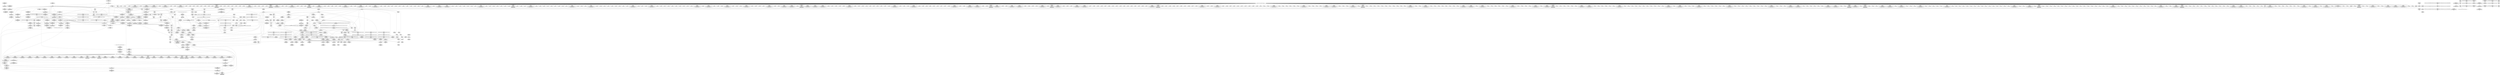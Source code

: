 digraph {
	CE0x46dff50 [shape=record,shape=Mrecord,label="{CE0x46dff50|selinux_kernel_create_files_as:_tmp12|security/selinux/hooks.c,3554}"]
	CE0x468b4e0 [shape=record,shape=Mrecord,label="{CE0x468b4e0|_call_void_mcount()_#3|*SummSink*}"]
	CE0x47028f0 [shape=record,shape=Mrecord,label="{CE0x47028f0|i64_5|*Constant*|*SummSource*}"]
	CE0x46d7170 [shape=record,shape=Mrecord,label="{CE0x46d7170|i32_78|*Constant*}"]
	CE0x470a1e0 [shape=record,shape=Mrecord,label="{CE0x470a1e0|i32_1|*Constant*}"]
	CE0x4689ec0 [shape=record,shape=Mrecord,label="{CE0x4689ec0|current_sid:_tmp13|security/selinux/hooks.c,218}"]
	CE0x4704d50 [shape=record,shape=Mrecord,label="{CE0x4704d50|current_sid:_tmp|*SummSource*}"]
	CE0x46bd400 [shape=record,shape=Mrecord,label="{CE0x46bd400|56:_i8*,_:_CRE_205,206_}"]
	CE0x46e53f0 [shape=record,shape=Mrecord,label="{CE0x46e53f0|28:_i32,_:_CRE_60,61_}"]
	CE0x470d2a0 [shape=record,shape=Mrecord,label="{CE0x470d2a0|current_sid:_security|security/selinux/hooks.c,218}"]
	CE0x471d200 [shape=record,shape=Mrecord,label="{CE0x471d200|current_sid:_tmp24|security/selinux/hooks.c,220|*SummSink*}"]
	CE0x469b9d0 [shape=record,shape=Mrecord,label="{CE0x469b9d0|56:_i8*,_:_CRE_609,610_}"]
	CE0x46972b0 [shape=record,shape=Mrecord,label="{CE0x46972b0|56:_i8*,_:_CRE_561,562_}"]
	CE0x4680c90 [shape=record,shape=Mrecord,label="{CE0x4680c90|current_sid:_tmp11|security/selinux/hooks.c,218}"]
	"CONST[source:0(mediator),value:0(static)][purpose:{operation}]"
	CE0x46a09b0 [shape=record,shape=Mrecord,label="{CE0x46a09b0|56:_i8*,_:_CRE_873,874_}"]
	CE0x468c580 [shape=record,shape=Mrecord,label="{CE0x468c580|current_sid:_do.end}"]
	CE0x46a8180 [shape=record,shape=Mrecord,label="{CE0x46a8180|56:_i8*,_:_CRE_176,177_}"]
	CE0x4707500 [shape=record,shape=Mrecord,label="{CE0x4707500|current_sid:_tmp8|security/selinux/hooks.c,218|*SummSink*}"]
	CE0x46e2de0 [shape=record,shape=Mrecord,label="{CE0x46e2de0|_ret_i32_%tmp24,_!dbg_!27742|security/selinux/hooks.c,220|*SummSink*}"]
	CE0x4696560 [shape=record,shape=Mrecord,label="{CE0x4696560|56:_i8*,_:_CRE_165,166_}"]
	CE0x46ddcf0 [shape=record,shape=Mrecord,label="{CE0x46ddcf0|selinux_kernel_create_files_as:_tmp6|security/selinux/hooks.c,3548}"]
	CE0x46fe6b0 [shape=record,shape=Mrecord,label="{CE0x46fe6b0|i64*_getelementptr_inbounds_(_11_x_i64_,_11_x_i64_*___llvm_gcov_ctr125,_i64_0,_i64_8)|*Constant*|*SummSource*}"]
	CE0x469f0c0 [shape=record,shape=Mrecord,label="{CE0x469f0c0|56:_i8*,_:_CRE_800,804_|*MultipleSource*|Function::selinux_kernel_create_files_as&Arg::inode::|security/selinux/hooks.c,3543}"]
	CE0x46b0980 [shape=record,shape=Mrecord,label="{CE0x46b0980|56:_i8*,_:_CRE_908,909_}"]
	CE0x4700340 [shape=record,shape=Mrecord,label="{CE0x4700340|current_sid:_tmp5|security/selinux/hooks.c,218}"]
	CE0x4692bb0 [shape=record,shape=Mrecord,label="{CE0x4692bb0|56:_i8*,_:_CRE_224,232_|*MultipleSource*|Function::selinux_kernel_create_files_as&Arg::inode::|security/selinux/hooks.c,3543}"]
	CE0x471d4f0 [shape=record,shape=Mrecord,label="{CE0x471d4f0|get_current:_bb|*SummSource*}"]
	CE0x470e130 [shape=record,shape=Mrecord,label="{CE0x470e130|current_sid:_tmp17|security/selinux/hooks.c,218|*SummSource*}"]
	CE0x469a650 [shape=record,shape=Mrecord,label="{CE0x469a650|i64_1|*Constant*}"]
	CE0x46b9b60 [shape=record,shape=Mrecord,label="{CE0x46b9b60|28:_i32,_:_CRE_20,21_}"]
	CE0x46e8650 [shape=record,shape=Mrecord,label="{CE0x46e8650|selinux_kernel_create_files_as:_tmp7|security/selinux/hooks.c,3553|*SummSink*}"]
	CE0x4692dc0 [shape=record,shape=Mrecord,label="{CE0x4692dc0|56:_i8*,_:_CRE_232,236_|*MultipleSource*|Function::selinux_kernel_create_files_as&Arg::inode::|security/selinux/hooks.c,3543}"]
	CE0x4700260 [shape=record,shape=Mrecord,label="{CE0x4700260|GLOBAL:___llvm_gcov_ctr125|Global_var:__llvm_gcov_ctr125|*SummSink*}"]
	CE0x46863a0 [shape=record,shape=Mrecord,label="{CE0x46863a0|56:_i8*,_:_CRE_302,303_}"]
	CE0x46a0790 [shape=record,shape=Mrecord,label="{CE0x46a0790|56:_i8*,_:_CRE_871,872_}"]
	CE0x46a4d90 [shape=record,shape=Mrecord,label="{CE0x46a4d90|56:_i8*,_:_CRE_137,138_}"]
	CE0x46b1fd0 [shape=record,shape=Mrecord,label="{CE0x46b1fd0|56:_i8*,_:_CRE_929,930_}"]
	CE0x46dd2f0 [shape=record,shape=Mrecord,label="{CE0x46dd2f0|28:_i32,_:_CRE_160,168_|*MultipleSource*|*LoadInst*|security/selinux/hooks.c,3543|security/selinux/hooks.c,3543|security/selinux/hooks.c,3548}"]
	CE0x46f6370 [shape=record,shape=Mrecord,label="{CE0x46f6370|current_sid:_if.then|*SummSource*}"]
	CE0x46b1750 [shape=record,shape=Mrecord,label="{CE0x46b1750|56:_i8*,_:_CRE_921,922_}"]
	CE0x468fe30 [shape=record,shape=Mrecord,label="{CE0x468fe30|i8*_getelementptr_inbounds_(_25_x_i8_,_25_x_i8_*_.str3,_i32_0,_i32_0)|*Constant*}"]
	CE0x46d5950 [shape=record,shape=Mrecord,label="{CE0x46d5950|current_sid:_tmp16|security/selinux/hooks.c,218|*SummSink*}"]
	CE0x5a68300 [shape=record,shape=Mrecord,label="{CE0x5a68300|selinux_kernel_create_files_as:_tmp|*SummSink*}"]
	CE0x46ebd00 [shape=record,shape=Mrecord,label="{CE0x46ebd00|i16_48|*Constant*|*SummSink*}"]
	CE0x46b1200 [shape=record,shape=Mrecord,label="{CE0x46b1200|56:_i8*,_:_CRE_916,917_}"]
	CE0x4680dc0 [shape=record,shape=Mrecord,label="{CE0x4680dc0|current_sid:_tmp11|security/selinux/hooks.c,218|*SummSource*}"]
	CE0x469e940 [shape=record,shape=Mrecord,label="{CE0x469e940|56:_i8*,_:_CRE_760,768_|*MultipleSource*|Function::selinux_kernel_create_files_as&Arg::inode::|security/selinux/hooks.c,3543}"]
	CE0x46e0c50 [shape=record,shape=Mrecord,label="{CE0x46e0c50|128:_i8*,_:_CRE_112,120_|*MultipleSource*|Function::selinux_kernel_create_files_as&Arg::new::|security/selinux/hooks.c,3544}"]
	CE0x46dc500 [shape=record,shape=Mrecord,label="{CE0x46dc500|28:_i32,_:_CRE_115,116_}"]
	CE0x470cee0 [shape=record,shape=Mrecord,label="{CE0x470cee0|current_sid:_tmp21|security/selinux/hooks.c,218|*SummSink*}"]
	CE0x46b1860 [shape=record,shape=Mrecord,label="{CE0x46b1860|56:_i8*,_:_CRE_922,923_}"]
	CE0x473b940 [shape=record,shape=Mrecord,label="{CE0x473b940|get_current:_tmp2}"]
	CE0x468cbb0 [shape=record,shape=Mrecord,label="{CE0x468cbb0|current_sid:_tmp2|*SummSource*}"]
	CE0x468f720 [shape=record,shape=Mrecord,label="{CE0x468f720|56:_i8*,_:_CRE_64,72_|*MultipleSource*|Function::selinux_kernel_create_files_as&Arg::inode::|security/selinux/hooks.c,3543}"]
	CE0x4706c80 [shape=record,shape=Mrecord,label="{CE0x4706c80|current_sid:_bb|*SummSource*}"]
	CE0x4687920 [shape=record,shape=Mrecord,label="{CE0x4687920|56:_i8*,_:_CRE_360,376_|*MultipleSource*|Function::selinux_kernel_create_files_as&Arg::inode::|security/selinux/hooks.c,3543}"]
	CE0x469f2a0 [shape=record,shape=Mrecord,label="{CE0x469f2a0|56:_i8*,_:_CRE_808,816_|*MultipleSource*|Function::selinux_kernel_create_files_as&Arg::inode::|security/selinux/hooks.c,3543}"]
	CE0x46f6240 [shape=record,shape=Mrecord,label="{CE0x46f6240|current_sid:_if.then}"]
	CE0x46f49b0 [shape=record,shape=Mrecord,label="{CE0x46f49b0|selinux_kernel_create_files_as:_tmp14|security/selinux/hooks.c,3555|*SummSink*}"]
	CE0x471d410 [shape=record,shape=Mrecord,label="{CE0x471d410|get_current:_bb}"]
	CE0x4681b80 [shape=record,shape=Mrecord,label="{CE0x4681b80|56:_i8*,_:_CRE_255,256_}"]
	CE0x469bbf0 [shape=record,shape=Mrecord,label="{CE0x469bbf0|56:_i8*,_:_CRE_611,612_}"]
	CE0x46a4140 [shape=record,shape=Mrecord,label="{CE0x46a4140|56:_i8*,_:_CRE_269,270_}"]
	CE0x46fc280 [shape=record,shape=Mrecord,label="{CE0x46fc280|i64*_getelementptr_inbounds_(_11_x_i64_,_11_x_i64_*___llvm_gcov_ctr125,_i64_0,_i64_1)|*Constant*|*SummSource*}"]
	CE0x46f7df0 [shape=record,shape=Mrecord,label="{CE0x46f7df0|12:_i32,_:_CME_20,24_|*MultipleSource*|*LoadInst*|security/selinux/hooks.c,3544|security/selinux/hooks.c,3544|security/selinux/hooks.c,3554}"]
	CE0x46f9980 [shape=record,shape=Mrecord,label="{CE0x46f9980|get_current:_tmp|*SummSource*}"]
	CE0x46971a0 [shape=record,shape=Mrecord,label="{CE0x46971a0|56:_i8*,_:_CRE_560,561_}"]
	CE0x46bb9f0 [shape=record,shape=Mrecord,label="{CE0x46bb9f0|56:_i8*,_:_CRE_586,587_}"]
	CE0x46a57b0 [shape=record,shape=Mrecord,label="{CE0x46a57b0|56:_i8*,_:_CRE_80,88_|*MultipleSource*|Function::selinux_kernel_create_files_as&Arg::inode::|security/selinux/hooks.c,3543}"]
	CE0x469ad60 [shape=record,shape=Mrecord,label="{CE0x469ad60|56:_i8*,_:_CRE_154,155_}"]
	CE0x4687060 [shape=record,shape=Mrecord,label="{CE0x4687060|56:_i8*,_:_CRE_320,328_|*MultipleSource*|Function::selinux_kernel_create_files_as&Arg::inode::|security/selinux/hooks.c,3543}"]
	CE0x469fde0 [shape=record,shape=Mrecord,label="{CE0x469fde0|56:_i8*,_:_CRE_856,864_|*MultipleSource*|Function::selinux_kernel_create_files_as&Arg::inode::|security/selinux/hooks.c,3543}"]
	CE0x469a6c0 [shape=record,shape=Mrecord,label="{CE0x469a6c0|current_sid:_tmp1}"]
	CE0x46916c0 [shape=record,shape=Mrecord,label="{CE0x46916c0|i32_0|*Constant*|*SummSink*}"]
	CE0x3f84fd0 [shape=record,shape=Mrecord,label="{CE0x3f84fd0|selinux_kernel_create_files_as:_tmp1|*SummSource*}"]
	CE0x4695880 [shape=record,shape=Mrecord,label="{CE0x4695880|selinux_kernel_create_files_as:_tmp9|security/selinux/hooks.c,3553}"]
	CE0x46bbe30 [shape=record,shape=Mrecord,label="{CE0x46bbe30|56:_i8*,_:_CRE_590,591_}"]
	CE0x46f9ff0 [shape=record,shape=Mrecord,label="{CE0x46f9ff0|current_sid:_tmp4|security/selinux/hooks.c,218}"]
	CE0x4694f90 [shape=record,shape=Mrecord,label="{CE0x4694f90|selinux_kernel_create_files_as:_if.then}"]
	CE0x469e760 [shape=record,shape=Mrecord,label="{CE0x469e760|56:_i8*,_:_CRE_752,756_|*MultipleSource*|Function::selinux_kernel_create_files_as&Arg::inode::|security/selinux/hooks.c,3543}"]
	CE0x4704c70 [shape=record,shape=Mrecord,label="{CE0x4704c70|current_sid:_tmp}"]
	CE0x46ea2c0 [shape=record,shape=Mrecord,label="{CE0x46ea2c0|selinux_kernel_create_files_as:_call2|security/selinux/hooks.c,3548|*SummSource*}"]
	CE0x46a1ba0 [shape=record,shape=Mrecord,label="{CE0x46a1ba0|56:_i8*,_:_CRE_190,191_}"]
	CE0x46adac0 [shape=record,shape=Mrecord,label="{CE0x46adac0|56:_i8*,_:_CRE_291,292_}"]
	CE0x469eee0 [shape=record,shape=Mrecord,label="{CE0x469eee0|56:_i8*,_:_CRE_792,800_|*MultipleSource*|Function::selinux_kernel_create_files_as&Arg::inode::|security/selinux/hooks.c,3543}"]
	CE0x46a83a0 [shape=record,shape=Mrecord,label="{CE0x46a83a0|56:_i8*,_:_CRE_178,179_}"]
	CE0x46b0320 [shape=record,shape=Mrecord,label="{CE0x46b0320|56:_i8*,_:_CRE_902,903_}"]
	CE0x46fa060 [shape=record,shape=Mrecord,label="{CE0x46fa060|current_sid:_tmp4|security/selinux/hooks.c,218|*SummSource*}"]
	CE0x46b9c60 [shape=record,shape=Mrecord,label="{CE0x46b9c60|28:_i32,_:_CRE_21,22_}"]
	CE0x46ba7e0 [shape=record,shape=Mrecord,label="{CE0x46ba7e0|56:_i8*,_:_CRE_569,570_}"]
	CE0x4707dd0 [shape=record,shape=Mrecord,label="{CE0x4707dd0|i64*_getelementptr_inbounds_(_11_x_i64_,_11_x_i64_*___llvm_gcov_ctr125,_i64_0,_i64_8)|*Constant*}"]
	CE0x46dc1d0 [shape=record,shape=Mrecord,label="{CE0x46dc1d0|28:_i32,_:_CRE_112,113_}"]
	CE0x471cee0 [shape=record,shape=Mrecord,label="{CE0x471cee0|current_sid:_tmp24|security/selinux/hooks.c,220}"]
	CE0x4693b40 [shape=record,shape=Mrecord,label="{CE0x4693b40|i64*_getelementptr_inbounds_(_2_x_i64_,_2_x_i64_*___llvm_gcov_ctr98,_i64_0,_i64_1)|*Constant*}"]
	CE0x46f7400 [shape=record,shape=Mrecord,label="{CE0x46f7400|12:_i32,_:_CME_0,4_|*MultipleSource*|*LoadInst*|security/selinux/hooks.c,3544|security/selinux/hooks.c,3544|security/selinux/hooks.c,3554}"]
	CE0x46e7f30 [shape=record,shape=Mrecord,label="{CE0x46e7f30|i64_2|*Constant*|*SummSink*}"]
	CE0x469c9c0 [shape=record,shape=Mrecord,label="{CE0x469c9c0|56:_i8*,_:_CRE_864,865_}"]
	CE0x46e55f0 [shape=record,shape=Mrecord,label="{CE0x46e55f0|28:_i32,_:_CRE_62,63_}"]
	CE0x46fede0 [shape=record,shape=Mrecord,label="{CE0x46fede0|current_sid:_tmp5|security/selinux/hooks.c,218|*SummSink*}"]
	CE0x46810a0 [shape=record,shape=Mrecord,label="{CE0x46810a0|current_sid:_tmp12|security/selinux/hooks.c,218}"]
	CE0x46e67d0 [shape=record,shape=Mrecord,label="{CE0x46e67d0|selinux_kernel_create_files_as:_new|Function::selinux_kernel_create_files_as&Arg::new::|*SummSink*}"]
	CE0x46e2450 [shape=record,shape=Mrecord,label="{CE0x46e2450|selinux_kernel_create_files_as:_sid3|security/selinux/hooks.c,3554}"]
	CE0x4693490 [shape=record,shape=Mrecord,label="{CE0x4693490|56:_i8*,_:_CRE_180,181_}"]
	CE0x46dd0f0 [shape=record,shape=Mrecord,label="{CE0x46dd0f0|28:_i32,_:_CRE_152,160_|*MultipleSource*|*LoadInst*|security/selinux/hooks.c,3543|security/selinux/hooks.c,3543|security/selinux/hooks.c,3548}"]
	CE0x46f7aa0 [shape=record,shape=Mrecord,label="{CE0x46f7aa0|12:_i32,_:_CME_12,16_|*MultipleSource*|*LoadInst*|security/selinux/hooks.c,3544|security/selinux/hooks.c,3544|security/selinux/hooks.c,3554}"]
	CE0x469b6a0 [shape=record,shape=Mrecord,label="{CE0x469b6a0|56:_i8*,_:_CRE_606,607_}"]
	CE0x46938d0 [shape=record,shape=Mrecord,label="{CE0x46938d0|56:_i8*,_:_CRE_184,185_}"]
	CE0x46bb170 [shape=record,shape=Mrecord,label="{CE0x46bb170|56:_i8*,_:_CRE_578,579_}"]
	CE0x46a1760 [shape=record,shape=Mrecord,label="{CE0x46a1760|56:_i8*,_:_CRE_186,187_}"]
	CE0x46a7250 [shape=record,shape=Mrecord,label="{CE0x46a7250|56:_i8*,_:_CRE_242,243_}"]
	CE0x46b0ed0 [shape=record,shape=Mrecord,label="{CE0x46b0ed0|56:_i8*,_:_CRE_913,914_}"]
	CE0x46b0430 [shape=record,shape=Mrecord,label="{CE0x46b0430|56:_i8*,_:_CRE_903,904_}"]
	CE0x4710120 [shape=record,shape=Mrecord,label="{CE0x4710120|GLOBAL:_get_current|*Constant*}"]
	CE0x46959b0 [shape=record,shape=Mrecord,label="{CE0x46959b0|56:_i8*,_:_CRE_4,8_|*MultipleSource*|Function::selinux_kernel_create_files_as&Arg::inode::|security/selinux/hooks.c,3543}"]
	CE0x46973c0 [shape=record,shape=Mrecord,label="{CE0x46973c0|56:_i8*,_:_CRE_562,563_}"]
	"CONST[source:2(external),value:2(dynamic)][purpose:{subject}]"
	CE0x46e8b30 [shape=record,shape=Mrecord,label="{CE0x46e8b30|i64_0|*Constant*}"]
	CE0x470a360 [shape=record,shape=Mrecord,label="{CE0x470a360|i32_1|*Constant*|*SummSource*}"]
	CE0x46b1970 [shape=record,shape=Mrecord,label="{CE0x46b1970|56:_i8*,_:_CRE_923,924_}"]
	CE0x46951f0 [shape=record,shape=Mrecord,label="{CE0x46951f0|56:_i8*,_:_CRE_136,137_}"]
	CE0x46db730 [shape=record,shape=Mrecord,label="{CE0x46db730|28:_i32,_:_CRE_102,103_}"]
	CE0x468a9c0 [shape=record,shape=Mrecord,label="{CE0x468a9c0|current_sid:_tmp14|security/selinux/hooks.c,218|*SummSource*}"]
	CE0x470ccc0 [shape=record,shape=Mrecord,label="{CE0x470ccc0|current_sid:_tmp21|security/selinux/hooks.c,218}"]
	CE0x46dcc70 [shape=record,shape=Mrecord,label="{CE0x46dcc70|28:_i32,_:_CRE_136,144_|*MultipleSource*|*LoadInst*|security/selinux/hooks.c,3543|security/selinux/hooks.c,3543|security/selinux/hooks.c,3548}"]
	CE0x4687ce0 [shape=record,shape=Mrecord,label="{CE0x4687ce0|56:_i8*,_:_CRE_384,388_|*MultipleSource*|Function::selinux_kernel_create_files_as&Arg::inode::|security/selinux/hooks.c,3543}"]
	CE0x46b46c0 [shape=record,shape=Mrecord,label="{CE0x46b46c0|selinux_kernel_create_files_as:_security|security/selinux/hooks.c,3544|*SummSource*}"]
	CE0x46afcc0 [shape=record,shape=Mrecord,label="{CE0x46afcc0|56:_i8*,_:_CRE_896,897_}"]
	CE0x46b0760 [shape=record,shape=Mrecord,label="{CE0x46b0760|56:_i8*,_:_CRE_906,907_}"]
	CE0x46848d0 [shape=record,shape=Mrecord,label="{CE0x46848d0|selinux_kernel_create_files_as:_bb}"]
	CE0x46d6190 [shape=record,shape=Mrecord,label="{CE0x46d6190|_call_void_lockdep_rcu_suspicious(i8*_getelementptr_inbounds_(_25_x_i8_,_25_x_i8_*_.str3,_i32_0,_i32_0),_i32_218,_i8*_getelementptr_inbounds_(_45_x_i8_,_45_x_i8_*_.str12,_i32_0,_i32_0))_#10,_!dbg_!27727|security/selinux/hooks.c,218|*SummSource*}"]
	CE0x4706d10 [shape=record,shape=Mrecord,label="{CE0x4706d10|current_sid:_bb|*SummSink*}"]
	CE0x470e700 [shape=record,shape=Mrecord,label="{CE0x470e700|current_sid:_tmp18|security/selinux/hooks.c,218|*SummSource*}"]
	CE0x4694590 [shape=record,shape=Mrecord,label="{CE0x4694590|_call_void_mcount()_#3|*SummSink*}"]
	CE0x47027e0 [shape=record,shape=Mrecord,label="{CE0x47027e0|i64_5|*Constant*}"]
	CE0x4687ec0 [shape=record,shape=Mrecord,label="{CE0x4687ec0|56:_i8*,_:_CRE_392,400_|*MultipleSource*|Function::selinux_kernel_create_files_as&Arg::inode::|security/selinux/hooks.c,3543}"]
	CE0x46b3040 [shape=record,shape=Mrecord,label="{CE0x46b3040|56:_i8*,_:_CRE_977,978_}"]
	CE0x46b3220 [shape=record,shape=Mrecord,label="{CE0x46b3220|56:_i8*,_:_CRE_978,979_}"]
	CE0x46ff8e0 [shape=record,shape=Mrecord,label="{CE0x46ff8e0|i64*_getelementptr_inbounds_(_11_x_i64_,_11_x_i64_*___llvm_gcov_ctr125,_i64_0,_i64_6)|*Constant*}"]
	CE0x46da1c0 [shape=record,shape=Mrecord,label="{CE0x46da1c0|28:_i32,_:_CRE_81,82_}"]
	CE0x46e2cd0 [shape=record,shape=Mrecord,label="{CE0x46e2cd0|_ret_i32_%tmp24,_!dbg_!27742|security/selinux/hooks.c,220|*SummSource*}"]
	CE0x46b9f60 [shape=record,shape=Mrecord,label="{CE0x46b9f60|28:_i32,_:_CRE_24,28_|*MultipleSource*|*LoadInst*|security/selinux/hooks.c,3543|security/selinux/hooks.c,3543|security/selinux/hooks.c,3548}"]
	"CONST[source:1(input),value:2(dynamic)][purpose:{subject}]"
	CE0x469be10 [shape=record,shape=Mrecord,label="{CE0x469be10|56:_i8*,_:_CRE_613,614_}"]
	CE0x46b2850 [shape=record,shape=Mrecord,label="{CE0x46b2850|56:_i8*,_:_CRE_936,944_|*MultipleSource*|Function::selinux_kernel_create_files_as&Arg::inode::|security/selinux/hooks.c,3543}"]
	CE0x46d5e70 [shape=record,shape=Mrecord,label="{CE0x46d5e70|i8_1|*Constant*|*SummSink*}"]
	CE0x4681c90 [shape=record,shape=Mrecord,label="{CE0x4681c90|56:_i8*,_:_CRE_256,257_}"]
	CE0x4700bc0 [shape=record,shape=Mrecord,label="{CE0x4700bc0|current_sid:_tmp1|*SummSink*}"]
	CE0x46b9a60 [shape=record,shape=Mrecord,label="{CE0x46b9a60|28:_i32,_:_CRE_19,20_}"]
	CE0x46e4170 [shape=record,shape=Mrecord,label="{CE0x46e4170|i32_3|*Constant*|*SummSource*}"]
	CE0x4704720 [shape=record,shape=Mrecord,label="{CE0x4704720|get_current:_tmp4|./arch/x86/include/asm/current.h,14|*SummSource*}"]
	CE0x46adce0 [shape=record,shape=Mrecord,label="{CE0x46adce0|56:_i8*,_:_CRE_293,294_}"]
	CE0x46dbc80 [shape=record,shape=Mrecord,label="{CE0x46dbc80|28:_i32,_:_CRE_107,108_}"]
	CE0x468fd30 [shape=record,shape=Mrecord,label="{CE0x468fd30|GLOBAL:_lockdep_rcu_suspicious|*Constant*|*SummSink*}"]
	CE0x4695da0 [shape=record,shape=Mrecord,label="{CE0x4695da0|selinux_kernel_create_files_as:_tmp9|security/selinux/hooks.c,3553|*SummSink*}"]
	CE0x4691870 [shape=record,shape=Mrecord,label="{CE0x4691870|i32_0|*Constant*|*SummSource*}"]
	CE0x46afaa0 [shape=record,shape=Mrecord,label="{CE0x46afaa0|56:_i8*,_:_CRE_894,895_}"]
	CE0x46ea3b0 [shape=record,shape=Mrecord,label="{CE0x46ea3b0|selinux_kernel_create_files_as:_call2|security/selinux/hooks.c,3548|*SummSink*}"]
	CE0x4688460 [shape=record,shape=Mrecord,label="{CE0x4688460|56:_i8*,_:_CRE_416,424_|*MultipleSource*|Function::selinux_kernel_create_files_as&Arg::inode::|security/selinux/hooks.c,3543}"]
	CE0x46866d0 [shape=record,shape=Mrecord,label="{CE0x46866d0|56:_i8*,_:_CRE_305,306_}"]
	CE0x46a9de0 [shape=record,shape=Mrecord,label="{CE0x46a9de0|56:_i8*,_:_CRE_198,199_}"]
	CE0x46b6e00 [shape=record,shape=Mrecord,label="{CE0x46b6e00|128:_i8*,_:_CRE_72,80_|*MultipleSource*|Function::selinux_kernel_create_files_as&Arg::new::|security/selinux/hooks.c,3544}"]
	CE0x46e7190 [shape=record,shape=Mrecord,label="{CE0x46e7190|selinux_kernel_create_files_as:_security|security/selinux/hooks.c,3544|*SummSink*}"]
	CE0x46b3a30 [shape=record,shape=Mrecord,label="{CE0x46b3a30|56:_i8*,_:_CRE_984,988_|*MultipleSource*|Function::selinux_kernel_create_files_as&Arg::inode::|security/selinux/hooks.c,3543}"]
	CE0x46dabc0 [shape=record,shape=Mrecord,label="{CE0x46dabc0|28:_i32,_:_CRE_91,92_}"]
	CE0x46db0c0 [shape=record,shape=Mrecord,label="{CE0x46db0c0|28:_i32,_:_CRE_96,97_}"]
	CE0x4688280 [shape=record,shape=Mrecord,label="{CE0x4688280|56:_i8*,_:_CRE_408,416_|*MultipleSource*|Function::selinux_kernel_create_files_as&Arg::inode::|security/selinux/hooks.c,3543}"]
	CE0x470b0d0 [shape=record,shape=Mrecord,label="{CE0x470b0d0|current_sid:_sid|security/selinux/hooks.c,220|*SummSource*}"]
	CE0x46b3920 [shape=record,shape=Mrecord,label="{CE0x46b3920|selinux_kernel_create_files_as:_tmp2|*LoadInst*|security/selinux/hooks.c,3543}"]
	CE0x46ebe60 [shape=record,shape=Mrecord,label="{CE0x46ebe60|avc_has_perm:_tclass|Function::avc_has_perm&Arg::tclass::}"]
	CE0x46ffa60 [shape=record,shape=Mrecord,label="{CE0x46ffa60|i64*_getelementptr_inbounds_(_11_x_i64_,_11_x_i64_*___llvm_gcov_ctr125,_i64_0,_i64_6)|*Constant*|*SummSource*}"]
	CE0x46ecca0 [shape=record,shape=Mrecord,label="{CE0x46ecca0|avc_has_perm:_auditdata|Function::avc_has_perm&Arg::auditdata::|*SummSink*}"]
	CE0x46865c0 [shape=record,shape=Mrecord,label="{CE0x46865c0|56:_i8*,_:_CRE_304,305_}"]
	CE0x46ba4b0 [shape=record,shape=Mrecord,label="{CE0x46ba4b0|56:_i8*,_:_CRE_566,567_}"]
	CE0x46da2c0 [shape=record,shape=Mrecord,label="{CE0x46da2c0|28:_i32,_:_CRE_82,83_}"]
	CE0x46b9280 [shape=record,shape=Mrecord,label="{CE0x46b9280|28:_i32,_:_CRE_10,11_}"]
	CE0x46bc160 [shape=record,shape=Mrecord,label="{CE0x46bc160|56:_i8*,_:_CRE_593,594_}"]
	CE0x46a4e90 [shape=record,shape=Mrecord,label="{CE0x46a4e90|56:_i8*,_:_CRE_144,145_}"]
	CE0x46d57e0 [shape=record,shape=Mrecord,label="{CE0x46d57e0|current_sid:_tmp16|security/selinux/hooks.c,218|*SummSource*}"]
	CE0x46fd590 [shape=record,shape=Mrecord,label="{CE0x46fd590|get_current:_tmp3|*SummSink*}"]
	CE0x46d5d00 [shape=record,shape=Mrecord,label="{CE0x46d5d00|i8_1|*Constant*|*SummSource*}"]
	CE0x46a3e10 [shape=record,shape=Mrecord,label="{CE0x46a3e10|56:_i8*,_:_CRE_266,267_}"]
	CE0x46e6760 [shape=record,shape=Mrecord,label="{CE0x46e6760|selinux_kernel_create_files_as:_new|Function::selinux_kernel_create_files_as&Arg::new::}"]
	CE0x46ecf10 [shape=record,shape=Mrecord,label="{CE0x46ecf10|avc_has_perm:_auditdata|Function::avc_has_perm&Arg::auditdata::}"]
	CE0x46f5210 [shape=record,shape=Mrecord,label="{CE0x46f5210|i64*_getelementptr_inbounds_(_2_x_i64_,_2_x_i64_*___llvm_gcov_ctr98,_i64_0,_i64_0)|*Constant*|*SummSink*}"]
	CE0x46ddef0 [shape=record,shape=Mrecord,label="{CE0x46ddef0|selinux_kernel_create_files_as:_tmp6|security/selinux/hooks.c,3548|*SummSource*}"]
	CE0x46ba8f0 [shape=record,shape=Mrecord,label="{CE0x46ba8f0|56:_i8*,_:_CRE_570,571_}"]
	CE0x46bd510 [shape=record,shape=Mrecord,label="{CE0x46bd510|56:_i8*,_:_CRE_206,207_}"]
	CE0x469b260 [shape=record,shape=Mrecord,label="{CE0x469b260|56:_i8*,_:_CRE_602,603_}"]
	CE0x46e5af0 [shape=record,shape=Mrecord,label="{CE0x46e5af0|28:_i32,_:_CRE_67,68_}"]
	CE0x468ad60 [shape=record,shape=Mrecord,label="{CE0x468ad60|i1_true|*Constant*}"]
	CE0x46e1970 [shape=record,shape=Mrecord,label="{CE0x46e1970|128:_i8*,_:_CRE_168,176_|*MultipleSource*|Function::selinux_kernel_create_files_as&Arg::new::|security/selinux/hooks.c,3544}"]
	CE0x469ffc0 [shape=record,shape=Mrecord,label="{CE0x469ffc0|56:_i8*,_:_CRE_865,866_}"]
	CE0x46eb3b0 [shape=record,shape=Mrecord,label="{CE0x46eb3b0|avc_has_perm:_ssid|Function::avc_has_perm&Arg::ssid::|*SummSource*}"]
	CE0x468e990 [shape=record,shape=Mrecord,label="{CE0x468e990|56:_i8*,_:_CRE_24,32_|*MultipleSource*|Function::selinux_kernel_create_files_as&Arg::inode::|security/selinux/hooks.c,3543}"]
	CE0x46ba060 [shape=record,shape=Mrecord,label="{CE0x46ba060|28:_i32,_:_CRE_28,32_|*MultipleSource*|*LoadInst*|security/selinux/hooks.c,3543|security/selinux/hooks.c,3543|security/selinux/hooks.c,3548}"]
	CE0x46a0f00 [shape=record,shape=Mrecord,label="{CE0x46a0f00|56:_i8*,_:_CRE_878,879_}"]
	CE0x4708100 [shape=record,shape=Mrecord,label="{CE0x4708100|current_sid:_tmp15|security/selinux/hooks.c,218|*SummSink*}"]
	CE0x4687740 [shape=record,shape=Mrecord,label="{CE0x4687740|56:_i8*,_:_CRE_352,360_|*MultipleSource*|Function::selinux_kernel_create_files_as&Arg::inode::|security/selinux/hooks.c,3543}"]
	CE0x4688640 [shape=record,shape=Mrecord,label="{CE0x4688640|56:_i8*,_:_CRE_424,432_|*MultipleSource*|Function::selinux_kernel_create_files_as&Arg::inode::|security/selinux/hooks.c,3543}"]
	CE0x46df1a0 [shape=record,shape=Mrecord,label="{CE0x46df1a0|_call_void_lockdep_rcu_suspicious(i8*_getelementptr_inbounds_(_25_x_i8_,_25_x_i8_*_.str3,_i32_0,_i32_0),_i32_218,_i8*_getelementptr_inbounds_(_45_x_i8_,_45_x_i8_*_.str12,_i32_0,_i32_0))_#10,_!dbg_!27727|security/selinux/hooks.c,218|*SummSink*}"]
	CE0x469c7a0 [shape=record,shape=Mrecord,label="{CE0x469c7a0|56:_i8*,_:_CRE_622,623_}"]
	CE0x468cc20 [shape=record,shape=Mrecord,label="{CE0x468cc20|current_sid:_tmp2|*SummSink*}"]
	CE0x4690030 [shape=record,shape=Mrecord,label="{CE0x4690030|i8*_getelementptr_inbounds_(_25_x_i8_,_25_x_i8_*_.str3,_i32_0,_i32_0)|*Constant*|*SummSink*}"]
	CE0x46b0ba0 [shape=record,shape=Mrecord,label="{CE0x46b0ba0|56:_i8*,_:_CRE_910,911_}"]
	CE0x4689b70 [shape=record,shape=Mrecord,label="{CE0x4689b70|56:_i8*,_:_CRE_481,482_}"]
	CE0x46a8e40 [shape=record,shape=Mrecord,label="{CE0x46a8e40|selinux_kernel_create_files_as:_inode|Function::selinux_kernel_create_files_as&Arg::inode::|*SummSink*}"]
	CE0x46b2520 [shape=record,shape=Mrecord,label="{CE0x46b2520|56:_i8*,_:_CRE_934,935_}"]
	CE0x46e8160 [shape=record,shape=Mrecord,label="{CE0x46e8160|selinux_kernel_create_files_as:_tmp7|security/selinux/hooks.c,3553|*SummSource*}"]
	CE0x4690740 [shape=record,shape=Mrecord,label="{CE0x4690740|56:_i8*,_:_CRE_56,64_|*MultipleSource*|Function::selinux_kernel_create_files_as&Arg::inode::|security/selinux/hooks.c,3543}"]
	CE0x468ab30 [shape=record,shape=Mrecord,label="{CE0x468ab30|current_sid:_tmp14|security/selinux/hooks.c,218|*SummSink*}"]
	CE0x471d070 [shape=record,shape=Mrecord,label="{CE0x471d070|current_sid:_tmp24|security/selinux/hooks.c,220|*SummSource*}"]
	CE0x46f56f0 [shape=record,shape=Mrecord,label="{CE0x46f56f0|_call_void_mcount()_#3|*SummSink*}"]
	CE0x46a1010 [shape=record,shape=Mrecord,label="{CE0x46a1010|56:_i8*,_:_CRE_879,880_}"]
	CE0x46867e0 [shape=record,shape=Mrecord,label="{CE0x46867e0|56:_i8*,_:_CRE_306,307_}"]
	CE0x46d5b80 [shape=record,shape=Mrecord,label="{CE0x46d5b80|i8_1|*Constant*}"]
	CE0x46f9e70 [shape=record,shape=Mrecord,label="{CE0x46f9e70|i64_3|*Constant*|*SummSource*}"]
	CE0x46d9dc0 [shape=record,shape=Mrecord,label="{CE0x46d9dc0|28:_i32,_:_CRE_77,78_}"]
	CE0x46b45f0 [shape=record,shape=Mrecord,label="{CE0x46b45f0|selinux_kernel_create_files_as:_security|security/selinux/hooks.c,3544}"]
	CE0x470d630 [shape=record,shape=Mrecord,label="{CE0x470d630|current_sid:_security|security/selinux/hooks.c,218|*SummSink*}"]
	CE0x470f900 [shape=record,shape=Mrecord,label="{CE0x470f900|current_sid:_tmp20|security/selinux/hooks.c,218|*SummSink*}"]
	CE0x4687560 [shape=record,shape=Mrecord,label="{CE0x4687560|56:_i8*,_:_CRE_344,352_|*MultipleSource*|Function::selinux_kernel_create_files_as&Arg::inode::|security/selinux/hooks.c,3543}"]
	CE0x46b9790 [shape=record,shape=Mrecord,label="{CE0x46b9790|28:_i32,_:_CRE_16,17_}"]
	CE0x46b9960 [shape=record,shape=Mrecord,label="{CE0x46b9960|28:_i32,_:_CRE_18,19_}"]
	CE0x46b1b90 [shape=record,shape=Mrecord,label="{CE0x46b1b90|56:_i8*,_:_CRE_925,926_}"]
	CE0x46ac8b0 [shape=record,shape=Mrecord,label="{CE0x46ac8b0|56:_i8*,_:_CRE_274,275_}"]
	CE0x46e8c90 [shape=record,shape=Mrecord,label="{CE0x46e8c90|i64_0|*Constant*|*SummSource*}"]
	CE0x46fd090 [shape=record,shape=Mrecord,label="{CE0x46fd090|GLOBAL:___llvm_gcov_ctr125|Global_var:__llvm_gcov_ctr125}"]
	CE0x4710520 [shape=record,shape=Mrecord,label="{CE0x4710520|get_current:_entry}"]
	CE0x46a9cd0 [shape=record,shape=Mrecord,label="{CE0x46a9cd0|56:_i8*,_:_CRE_197,198_}"]
	CE0x469bd00 [shape=record,shape=Mrecord,label="{CE0x469bd00|56:_i8*,_:_CRE_612,613_}"]
	CE0x46af660 [shape=record,shape=Mrecord,label="{CE0x46af660|56:_i8*,_:_CRE_890,891_}"]
	CE0x46ddaf0 [shape=record,shape=Mrecord,label="{CE0x46ddaf0|28:_i32,_:_CRE_200,208_|*MultipleSource*|*LoadInst*|security/selinux/hooks.c,3543|security/selinux/hooks.c,3543|security/selinux/hooks.c,3548}"]
	CE0x4708090 [shape=record,shape=Mrecord,label="{CE0x4708090|current_sid:_tmp15|security/selinux/hooks.c,218|*SummSource*}"]
	CE0x46fa620 [shape=record,shape=Mrecord,label="{CE0x46fa620|current_sid:_land.lhs.true2}"]
	CE0x46eae80 [shape=record,shape=Mrecord,label="{CE0x46eae80|avc_has_perm:_entry|*SummSink*}"]
	CE0x46954e0 [shape=record,shape=Mrecord,label="{CE0x46954e0|selinux_kernel_create_files_as:_tmp8|security/selinux/hooks.c,3553|*SummSink*}"]
	CE0x46dc3f0 [shape=record,shape=Mrecord,label="{CE0x46dc3f0|28:_i32,_:_CRE_114,115_}"]
	CE0x4704ce0 [shape=record,shape=Mrecord,label="{CE0x4704ce0|COLLAPSED:_GCMRE___llvm_gcov_ctr125_internal_global_11_x_i64_zeroinitializer:_elem_0:default:}"]
	CE0x46ba6d0 [shape=record,shape=Mrecord,label="{CE0x46ba6d0|56:_i8*,_:_CRE_568,569_}"]
	CE0x46dc0c0 [shape=record,shape=Mrecord,label="{CE0x46dc0c0|28:_i32,_:_CRE_111,112_}"]
	CE0x46b6a40 [shape=record,shape=Mrecord,label="{CE0x46b6a40|128:_i8*,_:_CRE_56,64_|*MultipleSource*|Function::selinux_kernel_create_files_as&Arg::new::|security/selinux/hooks.c,3544}"]
	CE0x46e0890 [shape=record,shape=Mrecord,label="{CE0x46e0890|128:_i8*,_:_CRE_96,104_|*MultipleSource*|Function::selinux_kernel_create_files_as&Arg::new::|security/selinux/hooks.c,3544}"]
	CE0x46d7380 [shape=record,shape=Mrecord,label="{CE0x46d7380|i32_78|*Constant*|*SummSource*}"]
	CE0x46f4390 [shape=record,shape=Mrecord,label="{CE0x46f4390|current_sid:_if.end}"]
	CE0x469ced0 [shape=record,shape=Mrecord,label="{CE0x469ced0|56:_i8*,_:_CRE_648,656_|*MultipleSource*|Function::selinux_kernel_create_files_as&Arg::inode::|security/selinux/hooks.c,3543}"]
	CE0x470b610 [shape=record,shape=Mrecord,label="{CE0x470b610|i8*_getelementptr_inbounds_(_45_x_i8_,_45_x_i8_*_.str12,_i32_0,_i32_0)|*Constant*}"]
	CE0x4686a00 [shape=record,shape=Mrecord,label="{CE0x4686a00|56:_i8*,_:_CRE_308,309_}"]
	CE0x468ff20 [shape=record,shape=Mrecord,label="{CE0x468ff20|i8*_getelementptr_inbounds_(_25_x_i8_,_25_x_i8_*_.str3,_i32_0,_i32_0)|*Constant*|*SummSource*}"]
	CE0x46ad790 [shape=record,shape=Mrecord,label="{CE0x46ad790|56:_i8*,_:_CRE_288,289_}"]
	CE0x4681920 [shape=record,shape=Mrecord,label="{CE0x4681920|current_sid:_tmp9|security/selinux/hooks.c,218}"]
	CE0x46ff500 [shape=record,shape=Mrecord,label="{CE0x46ff500|current_sid:_tmp12|security/selinux/hooks.c,218|*SummSource*}"]
	CE0x46db950 [shape=record,shape=Mrecord,label="{CE0x46db950|28:_i32,_:_CRE_104,105_}"]
	CE0x468a430 [shape=record,shape=Mrecord,label="{CE0x468a430|current_sid:_tmp14|security/selinux/hooks.c,218}"]
	CE0x46e1cc0 [shape=record,shape=Mrecord,label="{CE0x46e1cc0|selinux_kernel_create_files_as:_tmp5|security/selinux/hooks.c,3544}"]
	CE0x4689730 [shape=record,shape=Mrecord,label="{CE0x4689730|56:_i8*,_:_CRE_477,478_}"]
	CE0x46ff160 [shape=record,shape=Mrecord,label="{CE0x46ff160|%struct.task_struct*_(%struct.task_struct**)*_asm_movq_%gs:$_1:P_,$0_,_r,im,_dirflag_,_fpsr_,_flags_|*SummSink*}"]
	CE0x46e54f0 [shape=record,shape=Mrecord,label="{CE0x46e54f0|28:_i32,_:_CRE_61,62_}"]
	CE0x46e97b0 [shape=record,shape=Mrecord,label="{CE0x46e97b0|i64*_getelementptr_inbounds_(_5_x_i64_,_5_x_i64_*___llvm_gcov_ctr277,_i64_0,_i64_3)|*Constant*|*SummSource*}"]
	CE0x4686e40 [shape=record,shape=Mrecord,label="{CE0x4686e40|56:_i8*,_:_CRE_472,473_}"]
	CE0x46bae40 [shape=record,shape=Mrecord,label="{CE0x46bae40|56:_i8*,_:_CRE_575,576_}"]
	CE0x46e52f0 [shape=record,shape=Mrecord,label="{CE0x46e52f0|28:_i32,_:_CRE_59,60_}"]
	CE0x46894d0 [shape=record,shape=Mrecord,label="{CE0x46894d0|56:_i8*,_:_CRE_476,477_}"]
	CE0x46b83f0 [shape=record,shape=Mrecord,label="{CE0x46b83f0|56:_i8*,_:_CRE_520,528_|*MultipleSource*|Function::selinux_kernel_create_files_as&Arg::inode::|security/selinux/hooks.c,3543}"]
	CE0x46974d0 [shape=record,shape=Mrecord,label="{CE0x46974d0|56:_i8*,_:_CRE_563,564_}"]
	CE0x46abe80 [shape=record,shape=Mrecord,label="{CE0x46abe80|56:_i8*,_:_CRE_248,249_}"]
	CE0x4702a60 [shape=record,shape=Mrecord,label="{CE0x4702a60|i64_5|*Constant*|*SummSink*}"]
	CE0x4689f30 [shape=record,shape=Mrecord,label="{CE0x4689f30|current_sid:_tmp13|security/selinux/hooks.c,218|*SummSource*}"]
	CE0x46acf10 [shape=record,shape=Mrecord,label="{CE0x46acf10|56:_i8*,_:_CRE_280,281_}"]
	CE0x468b8f0 [shape=record,shape=Mrecord,label="{CE0x468b8f0|selinux_kernel_create_files_as:_inode|Function::selinux_kernel_create_files_as&Arg::inode::|*SummSource*}"]
	CE0x469eb20 [shape=record,shape=Mrecord,label="{CE0x469eb20|56:_i8*,_:_CRE_768,776_|*MultipleSource*|Function::selinux_kernel_create_files_as&Arg::inode::|security/selinux/hooks.c,3543}"]
	CE0x46ac0a0 [shape=record,shape=Mrecord,label="{CE0x46ac0a0|56:_i8*,_:_CRE_250,251_}"]
	CE0x46b8d50 [shape=record,shape=Mrecord,label="{CE0x46b8d50|56:_i8*,_:_CRE_553,554_}"]
	CE0x46b72b0 [shape=record,shape=Mrecord,label="{CE0x46b72b0|56:_i8*,_:_CRE_482,483_}"]
	CE0x46dc940 [shape=record,shape=Mrecord,label="{CE0x46dc940|28:_i32,_:_CRE_119,120_}"]
	CE0x46ae010 [shape=record,shape=Mrecord,label="{CE0x46ae010|56:_i8*,_:_CRE_296,297_}"]
	CE0x46e51f0 [shape=record,shape=Mrecord,label="{CE0x46e51f0|28:_i32,_:_CRE_58,59_}"]
	CE0x46b4220 [shape=record,shape=Mrecord,label="{CE0x46b4220|selinux_kernel_create_files_as:_tmp2|*LoadInst*|security/selinux/hooks.c,3543|*SummSink*}"]
	CE0x46af440 [shape=record,shape=Mrecord,label="{CE0x46af440|56:_i8*,_:_CRE_888,889_}"]
	CE0x469bf20 [shape=record,shape=Mrecord,label="{CE0x469bf20|56:_i8*,_:_CRE_614,615_}"]
	CE0x46b0870 [shape=record,shape=Mrecord,label="{CE0x46b0870|56:_i8*,_:_CRE_907,908_}"]
	CE0x46fa6f0 [shape=record,shape=Mrecord,label="{CE0x46fa6f0|current_sid:_land.lhs.true2|*SummSource*}"]
	CE0x469d860 [shape=record,shape=Mrecord,label="{CE0x469d860|56:_i8*,_:_CRE_684,688_|*MultipleSource*|Function::selinux_kernel_create_files_as&Arg::inode::|security/selinux/hooks.c,3543}"]
	CE0x46ab4b0 [shape=record,shape=Mrecord,label="{CE0x46ab4b0|i32_10|*Constant*}"]
	CE0x46a1230 [shape=record,shape=Mrecord,label="{CE0x46a1230|56:_i8*,_:_CRE_881,882_}"]
	CE0x46b9860 [shape=record,shape=Mrecord,label="{CE0x46b9860|28:_i32,_:_CRE_17,18_}"]
	CE0x469b150 [shape=record,shape=Mrecord,label="{CE0x469b150|56:_i8*,_:_CRE_601,602_}"]
	CE0x46b8990 [shape=record,shape=Mrecord,label="{CE0x46b8990|56:_i8*,_:_CRE_540,544_|*MultipleSource*|Function::selinux_kernel_create_files_as&Arg::inode::|security/selinux/hooks.c,3543}"]
	CE0x46bbb00 [shape=record,shape=Mrecord,label="{CE0x46bbb00|56:_i8*,_:_CRE_587,588_}"]
	CE0x46e57f0 [shape=record,shape=Mrecord,label="{CE0x46e57f0|28:_i32,_:_CRE_64,65_}"]
	CE0x47020b0 [shape=record,shape=Mrecord,label="{CE0x47020b0|current_sid:_tmp10|security/selinux/hooks.c,218}"]
	CE0x46ebf70 [shape=record,shape=Mrecord,label="{CE0x46ebf70|avc_has_perm:_tclass|Function::avc_has_perm&Arg::tclass::|*SummSink*}"]
	CE0x46927e0 [shape=record,shape=Mrecord,label="{CE0x46927e0|selinux_kernel_create_files_as:_tmp|*SummSource*}"]
	CE0x4684ce0 [shape=record,shape=Mrecord,label="{CE0x4684ce0|selinux_kernel_create_files_as:_if.end}"]
	CE0x470efe0 [shape=record,shape=Mrecord,label="{CE0x470efe0|i64*_getelementptr_inbounds_(_11_x_i64_,_11_x_i64_*___llvm_gcov_ctr125,_i64_0,_i64_10)|*Constant*|*SummSource*}"]
	CE0x46a5290 [shape=record,shape=Mrecord,label="{CE0x46a5290|56:_i8*,_:_CRE_141,142_}"]
	CE0x46b76f0 [shape=record,shape=Mrecord,label="{CE0x46b76f0|56:_i8*,_:_CRE_486,487_}"]
	CE0x46af550 [shape=record,shape=Mrecord,label="{CE0x46af550|56:_i8*,_:_CRE_889,890_}"]
	CE0x469b370 [shape=record,shape=Mrecord,label="{CE0x469b370|56:_i8*,_:_CRE_603,604_}"]
	CE0x46f9000 [shape=record,shape=Mrecord,label="{CE0x46f9000|i64_2|*Constant*}"]
	CE0x46bc270 [shape=record,shape=Mrecord,label="{CE0x46bc270|56:_i8*,_:_CRE_594,595_}"]
	CE0x46936b0 [shape=record,shape=Mrecord,label="{CE0x46936b0|56:_i8*,_:_CRE_182,183_}"]
	CE0x4689950 [shape=record,shape=Mrecord,label="{CE0x4689950|56:_i8*,_:_CRE_479,480_}"]
	CE0x47009a0 [shape=record,shape=Mrecord,label="{CE0x47009a0|current_sid:_tmp1|*SummSource*}"]
	CE0x46b4fe0 [shape=record,shape=Mrecord,label="{CE0x46b4fe0|selinux_kernel_create_files_as:_sid1|security/selinux/hooks.c,3548|*SummSink*}"]
	CE0x46fdb70 [shape=record,shape=Mrecord,label="{CE0x46fdb70|GLOBAL:_current_task|Global_var:current_task|*SummSink*}"]
	CE0x4690370 [shape=record,shape=Mrecord,label="{CE0x4690370|selinux_kernel_create_files_as:_tmp12|security/selinux/hooks.c,3554|*SummSink*}"]
	CE0x469c8b0 [shape=record,shape=Mrecord,label="{CE0x469c8b0|56:_i8*,_:_CRE_623,624_}"]
	CE0x46b5d30 [shape=record,shape=Mrecord,label="{CE0x46b5d30|128:_i8*,_:_CRE_28,32_|*MultipleSource*|Function::selinux_kernel_create_files_as&Arg::new::|security/selinux/hooks.c,3544}"]
	CE0x46e9dd0 [shape=record,shape=Mrecord,label="{CE0x46e9dd0|selinux_kernel_create_files_as:_tmp11|security/selinux/hooks.c,3554}"]
	CE0x46b87b0 [shape=record,shape=Mrecord,label="{CE0x46b87b0|56:_i8*,_:_CRE_536,540_|*MultipleSource*|Function::selinux_kernel_create_files_as&Arg::inode::|security/selinux/hooks.c,3543}"]
	CE0x46b90a0 [shape=record,shape=Mrecord,label="{CE0x46b90a0|56:_i8*,_:_CRE_556,557_}"]
	CE0x46a5920 [shape=record,shape=Mrecord,label="{CE0x46a5920|56:_i8*,_:_CRE_88,96_|*MultipleSource*|Function::selinux_kernel_create_files_as&Arg::inode::|security/selinux/hooks.c,3543}"]
	CE0x4680f30 [shape=record,shape=Mrecord,label="{CE0x4680f30|current_sid:_tmp11|security/selinux/hooks.c,218|*SummSink*}"]
	CE0x46fd430 [shape=record,shape=Mrecord,label="{CE0x46fd430|get_current:_tmp3}"]
	CE0x46bab10 [shape=record,shape=Mrecord,label="{CE0x46bab10|56:_i8*,_:_CRE_572,573_}"]
	CE0x46baf50 [shape=record,shape=Mrecord,label="{CE0x46baf50|56:_i8*,_:_CRE_576,577_}"]
	CE0x46f85f0 [shape=record,shape=Mrecord,label="{CE0x46f85f0|current_sid:_tobool|security/selinux/hooks.c,218|*SummSink*}"]
	CE0x46dafc0 [shape=record,shape=Mrecord,label="{CE0x46dafc0|28:_i32,_:_CRE_95,96_}"]
	CE0x4687200 [shape=record,shape=Mrecord,label="{CE0x4687200|56:_i8*,_:_CRE_328,336_|*MultipleSource*|Function::selinux_kernel_create_files_as&Arg::inode::|security/selinux/hooks.c,3543}"]
	CE0x46e23e0 [shape=record,shape=Mrecord,label="{CE0x46e23e0|i64*_getelementptr_inbounds_(_5_x_i64_,_5_x_i64_*___llvm_gcov_ctr277,_i64_0,_i64_4)|*Constant*|*SummSink*}"]
	CE0x46ac7a0 [shape=record,shape=Mrecord,label="{CE0x46ac7a0|56:_i8*,_:_CRE_273,274_}"]
	CE0x46f13a0 [shape=record,shape=Mrecord,label="{CE0x46f13a0|GLOBAL:_lockdep_rcu_suspicious|*Constant*}"]
	CE0x469b040 [shape=record,shape=Mrecord,label="{CE0x469b040|56:_i8*,_:_CRE_600,601_}"]
	CE0x46b2410 [shape=record,shape=Mrecord,label="{CE0x46b2410|56:_i8*,_:_CRE_933,934_}"]
	CE0x46e0a70 [shape=record,shape=Mrecord,label="{CE0x46e0a70|128:_i8*,_:_CRE_104,112_|*MultipleSource*|Function::selinux_kernel_create_files_as&Arg::new::|security/selinux/hooks.c,3544}"]
	CE0x46b2b00 [shape=record,shape=Mrecord,label="{CE0x46b2b00|56:_i8*,_:_CRE_952,960_|*MultipleSource*|Function::selinux_kernel_create_files_as&Arg::inode::|security/selinux/hooks.c,3543}"]
	CE0x46b73c0 [shape=record,shape=Mrecord,label="{CE0x46b73c0|56:_i8*,_:_CRE_483,484_}"]
	CE0x46dbfb0 [shape=record,shape=Mrecord,label="{CE0x46dbfb0|28:_i32,_:_CRE_110,111_}"]
	CE0x4722730 [shape=record,shape=Mrecord,label="{CE0x4722730|i64*_getelementptr_inbounds_(_2_x_i64_,_2_x_i64_*___llvm_gcov_ctr98,_i64_0,_i64_1)|*Constant*|*SummSink*}"]
	CE0x46ac9c0 [shape=record,shape=Mrecord,label="{CE0x46ac9c0|56:_i8*,_:_CRE_275,276_}"]
	CE0x46acbe0 [shape=record,shape=Mrecord,label="{CE0x46acbe0|56:_i8*,_:_CRE_277,278_}"]
	CE0x46b3ce0 [shape=record,shape=Mrecord,label="{CE0x46b3ce0|56:_i8*,_:_CRE_992,1000_|*MultipleSource*|Function::selinux_kernel_create_files_as&Arg::inode::|security/selinux/hooks.c,3543}"]
	CE0x47046b0 [shape=record,shape=Mrecord,label="{CE0x47046b0|GLOBAL:_current_sid.__warned|Global_var:current_sid.__warned|*SummSink*}"]
	CE0x46ec9d0 [shape=record,shape=Mrecord,label="{CE0x46ec9d0|%struct.common_audit_data*_null|*Constant*|*SummSource*}"]
	CE0x46bb4a0 [shape=record,shape=Mrecord,label="{CE0x46bb4a0|56:_i8*,_:_CRE_581,582_}"]
	CE0x46dadc0 [shape=record,shape=Mrecord,label="{CE0x46dadc0|28:_i32,_:_CRE_93,94_}"]
	CE0x46962d0 [shape=record,shape=Mrecord,label="{CE0x46962d0|56:_i8*,_:_CRE_16,24_|*MultipleSource*|Function::selinux_kernel_create_files_as&Arg::inode::|security/selinux/hooks.c,3543}"]
	CE0x469fc00 [shape=record,shape=Mrecord,label="{CE0x469fc00|56:_i8*,_:_CRE_848,856_|*MultipleSource*|Function::selinux_kernel_create_files_as&Arg::inode::|security/selinux/hooks.c,3543}"]
	CE0x46e90f0 [shape=record,shape=Mrecord,label="{CE0x46e90f0|selinux_kernel_create_files_as:_tmp10|security/selinux/hooks.c,3553|*SummSource*}"]
	CE0x46b9110 [shape=record,shape=Mrecord,label="{CE0x46b9110|56:_i8*,_:_CRE_555,556_}"]
	CE0x4710710 [shape=record,shape=Mrecord,label="{CE0x4710710|get_current:_entry|*SummSink*}"]
	CE0x46df530 [shape=record,shape=Mrecord,label="{CE0x46df530|i32_218|*Constant*|*SummSink*}"]
	CE0x46dd4f0 [shape=record,shape=Mrecord,label="{CE0x46dd4f0|28:_i32,_:_CRE_168,184_|*MultipleSource*|*LoadInst*|security/selinux/hooks.c,3543|security/selinux/hooks.c,3543|security/selinux/hooks.c,3548}"]
	CE0x46b7b30 [shape=record,shape=Mrecord,label="{CE0x46b7b30|56:_i8*,_:_CRE_496,500_|*MultipleSource*|Function::selinux_kernel_create_files_as&Arg::inode::|security/selinux/hooks.c,3543}"]
	CE0x46e6f70 [shape=record,shape=Mrecord,label="{CE0x46e6f70|i32_22|*Constant*|*SummSource*}"]
	CE0x46e1d30 [shape=record,shape=Mrecord,label="{CE0x46e1d30|selinux_kernel_create_files_as:_tmp4|*LoadInst*|security/selinux/hooks.c,3544|*SummSink*}"]
	CE0x4687b00 [shape=record,shape=Mrecord,label="{CE0x4687b00|56:_i8*,_:_CRE_376,384_|*MultipleSource*|Function::selinux_kernel_create_files_as&Arg::inode::|security/selinux/hooks.c,3543}"]
	CE0x469f480 [shape=record,shape=Mrecord,label="{CE0x469f480|56:_i8*,_:_CRE_816,824_|*MultipleSource*|Function::selinux_kernel_create_files_as&Arg::inode::|security/selinux/hooks.c,3543}"]
	CE0x46bbd20 [shape=record,shape=Mrecord,label="{CE0x46bbd20|56:_i8*,_:_CRE_589,590_}"]
	CE0x4689360 [shape=record,shape=Mrecord,label="{CE0x4689360|56:_i8*,_:_CRE_474,475_}"]
	CE0x46a3900 [shape=record,shape=Mrecord,label="{CE0x46a3900|56:_i8*,_:_CRE_261,262_}"]
	CE0x4697bc0 [shape=record,shape=Mrecord,label="{CE0x4697bc0|56:_i8*,_:_CRE_169,170_}"]
	CE0x46a3430 [shape=record,shape=Mrecord,label="{CE0x46a3430|56:_i8*,_:_CRE_194,195_}"]
	CE0x4680a30 [shape=record,shape=Mrecord,label="{CE0x4680a30|current_sid:_tmp10|security/selinux/hooks.c,218|*SummSink*}"]
	CE0x46905d0 [shape=record,shape=Mrecord,label="{CE0x46905d0|56:_i8*,_:_CRE_48,56_|*MultipleSource*|Function::selinux_kernel_create_files_as&Arg::inode::|security/selinux/hooks.c,3543}"]
	CE0x46a39d0 [shape=record,shape=Mrecord,label="{CE0x46a39d0|56:_i8*,_:_CRE_262,263_}"]
	CE0x46aa110 [shape=record,shape=Mrecord,label="{CE0x46aa110|56:_i8*,_:_CRE_201,202_}"]
	CE0x46f6ce0 [shape=record,shape=Mrecord,label="{CE0x46f6ce0|selinux_kernel_create_files_as:_create_sid|security/selinux/hooks.c,3554}"]
	CE0x46a3ae0 [shape=record,shape=Mrecord,label="{CE0x46a3ae0|56:_i8*,_:_CRE_263,264_}"]
	CE0x46e6600 [shape=record,shape=Mrecord,label="{CE0x46e6600|selinux_kernel_create_files_as:_tmp3|security/selinux/hooks.c,3543|*SummSource*}"]
	CE0x46b7910 [shape=record,shape=Mrecord,label="{CE0x46b7910|56:_i8*,_:_CRE_552,553_}"]
	CE0x46e5cf0 [shape=record,shape=Mrecord,label="{CE0x46e5cf0|28:_i32,_:_CRE_69,70_}"]
	CE0x46d9ac0 [shape=record,shape=Mrecord,label="{CE0x46d9ac0|28:_i32,_:_CRE_74,75_}"]
	CE0x46ad350 [shape=record,shape=Mrecord,label="{CE0x46ad350|56:_i8*,_:_CRE_284,285_}"]
	CE0x4692fe0 [shape=record,shape=Mrecord,label="{CE0x4692fe0|selinux_kernel_create_files_as:_i_security|security/selinux/hooks.c,3543|*SummSource*}"]
	CE0x46ea150 [shape=record,shape=Mrecord,label="{CE0x46ea150|selinux_kernel_create_files_as:_call2|security/selinux/hooks.c,3548}"]
	CE0x46e1b50 [shape=record,shape=Mrecord,label="{CE0x46e1b50|selinux_kernel_create_files_as:_tmp4|*LoadInst*|security/selinux/hooks.c,3544|*SummSource*}"]
	CE0x46a73f0 [shape=record,shape=Mrecord,label="{CE0x46a73f0|56:_i8*,_:_CRE_243,244_}"]
	CE0x46ec450 [shape=record,shape=Mrecord,label="{CE0x46ec450|i32_2|*Constant*|*SummSink*}"]
	CE0x46aeb60 [shape=record,shape=Mrecord,label="{CE0x46aeb60|56:_i8*,_:_CRE_172,173_}"]
	CE0x46b3400 [shape=record,shape=Mrecord,label="{CE0x46b3400|56:_i8*,_:_CRE_979,980_}"]
	CE0x469d680 [shape=record,shape=Mrecord,label="{CE0x469d680|56:_i8*,_:_CRE_680,684_|*MultipleSource*|Function::selinux_kernel_create_files_as&Arg::inode::|security/selinux/hooks.c,3543}"]
	CE0x46b10f0 [shape=record,shape=Mrecord,label="{CE0x46b10f0|56:_i8*,_:_CRE_915,916_}"]
	CE0x46a3f20 [shape=record,shape=Mrecord,label="{CE0x46a3f20|56:_i8*,_:_CRE_267,268_}"]
	"CONST[source:0(mediator),value:2(dynamic)][purpose:{object}]"
	CE0x46ebed0 [shape=record,shape=Mrecord,label="{CE0x46ebed0|avc_has_perm:_tclass|Function::avc_has_perm&Arg::tclass::|*SummSource*}"]
	CE0x4709a10 [shape=record,shape=Mrecord,label="{CE0x4709a10|current_sid:_tmp22|security/selinux/hooks.c,218|*SummSink*}"]
	CE0x46f9f80 [shape=record,shape=Mrecord,label="{CE0x46f9f80|i64_3|*Constant*|*SummSink*}"]
	CE0x4700450 [shape=record,shape=Mrecord,label="{CE0x4700450|current_sid:_tmp5|security/selinux/hooks.c,218|*SummSource*}"]
	CE0x46b75e0 [shape=record,shape=Mrecord,label="{CE0x46b75e0|56:_i8*,_:_CRE_485,486_}"]
	CE0x46f8b50 [shape=record,shape=Mrecord,label="{CE0x46f8b50|get_current:_tmp4|./arch/x86/include/asm/current.h,14}"]
	CE0x46e13d0 [shape=record,shape=Mrecord,label="{CE0x46e13d0|128:_i8*,_:_CRE_144,152_|*MultipleSource*|Function::selinux_kernel_create_files_as&Arg::new::|security/selinux/hooks.c,3544}"]
	CE0x46a7a60 [shape=record,shape=Mrecord,label="{CE0x46a7a60|56:_i8*,_:_CRE_96,104_|*MultipleSource*|Function::selinux_kernel_create_files_as&Arg::inode::|security/selinux/hooks.c,3543}"]
	CE0x46f36e0 [shape=record,shape=Mrecord,label="{CE0x46f36e0|COLLAPSED:_GCMRE___llvm_gcov_ctr98_internal_global_2_x_i64_zeroinitializer:_elem_0:default:}"]
	CE0x4686b10 [shape=record,shape=Mrecord,label="{CE0x4686b10|56:_i8*,_:_CRE_309,310_}"]
	CE0x46da0c0 [shape=record,shape=Mrecord,label="{CE0x46da0c0|28:_i32,_:_CRE_80,81_}"]
	CE0x46e5bf0 [shape=record,shape=Mrecord,label="{CE0x46e5bf0|28:_i32,_:_CRE_68,69_}"]
	CE0x46e58f0 [shape=record,shape=Mrecord,label="{CE0x46e58f0|28:_i32,_:_CRE_65,66_}"]
	CE0x46a1a90 [shape=record,shape=Mrecord,label="{CE0x46a1a90|56:_i8*,_:_CRE_189,190_}"]
	CE0x46f4db0 [shape=record,shape=Mrecord,label="{CE0x46f4db0|0:_i32,_4:_i32,_8:_i32,_12:_i32,_:_CMRE_4,8_|*MultipleSource*|security/selinux/hooks.c,218|security/selinux/hooks.c,218|security/selinux/hooks.c,220}"]
	CE0x46aa350 [shape=record,shape=Mrecord,label="{CE0x46aa350|selinux_kernel_create_files_as:_tmp8|security/selinux/hooks.c,3553}"]
	CE0x4693f90 [shape=record,shape=Mrecord,label="{CE0x4693f90|56:_i8*,_:_CRE_149,150_}"]
	CE0x46d97c0 [shape=record,shape=Mrecord,label="{CE0x46d97c0|28:_i32,_:_CRE_71,72_}"]
	CE0x46f9570 [shape=record,shape=Mrecord,label="{CE0x46f9570|current_sid:_tobool1|security/selinux/hooks.c,218}"]
	CE0x47031f0 [shape=record,shape=Mrecord,label="{CE0x47031f0|current_sid:_land.lhs.true|*SummSink*}"]
	CE0x470c8a0 [shape=record,shape=Mrecord,label="{CE0x470c8a0|current_sid:_cred|security/selinux/hooks.c,218|*SummSink*}"]
	CE0x470e430 [shape=record,shape=Mrecord,label="{CE0x470e430|current_sid:_tmp19|security/selinux/hooks.c,218|*SummSource*}"]
	CE0x46ae940 [shape=record,shape=Mrecord,label="{CE0x46ae940|56:_i8*,_:_CRE_170,171_}"]
	CE0x46b35f0 [shape=record,shape=Mrecord,label="{CE0x46b35f0|56:_i8*,_:_CRE_981,982_}"]
	CE0x46880a0 [shape=record,shape=Mrecord,label="{CE0x46880a0|56:_i8*,_:_CRE_400,408_|*MultipleSource*|Function::selinux_kernel_create_files_as&Arg::inode::|security/selinux/hooks.c,3543}"]
	CE0x46b1db0 [shape=record,shape=Mrecord,label="{CE0x46b1db0|56:_i8*,_:_CRE_927,928_}"]
	CE0x4703040 [shape=record,shape=Mrecord,label="{CE0x4703040|current_sid:_land.lhs.true}"]
	CE0x470f490 [shape=record,shape=Mrecord,label="{CE0x470f490|current_sid:_tmp20|security/selinux/hooks.c,218|*SummSource*}"]
	CE0x46bbf40 [shape=record,shape=Mrecord,label="{CE0x46bbf40|56:_i8*,_:_CRE_591,592_}"]
	CE0x469f840 [shape=record,shape=Mrecord,label="{CE0x469f840|56:_i8*,_:_CRE_832,840_|*MultipleSource*|Function::selinux_kernel_create_files_as&Arg::inode::|security/selinux/hooks.c,3543}"]
	CE0x46f4460 [shape=record,shape=Mrecord,label="{CE0x46f4460|current_sid:_if.end|*SummSource*}"]
	CE0x469dfe0 [shape=record,shape=Mrecord,label="{CE0x469dfe0|56:_i8*,_:_CRE_712,728_|*MultipleSource*|Function::selinux_kernel_create_files_as&Arg::inode::|security/selinux/hooks.c,3543}"]
	CE0x46af330 [shape=record,shape=Mrecord,label="{CE0x46af330|56:_i8*,_:_CRE_887,888_}"]
	CE0x470fe80 [shape=record,shape=Mrecord,label="{CE0x470fe80|current_sid:_call4|security/selinux/hooks.c,218|*SummSink*}"]
	CE0x4744dc0 [shape=record,shape=Mrecord,label="{CE0x4744dc0|get_current:_tmp|*SummSink*}"]
	CE0x46ec960 [shape=record,shape=Mrecord,label="{CE0x46ec960|_ret_i32_%retval.0,_!dbg_!27728|security/selinux/avc.c,775}"]
	CE0x46ec5b0 [shape=record,shape=Mrecord,label="{CE0x46ec5b0|%struct.common_audit_data*_null|*Constant*}"]
	CE0x46ad9b0 [shape=record,shape=Mrecord,label="{CE0x46ad9b0|56:_i8*,_:_CRE_290,291_}"]
	CE0x46dcec0 [shape=record,shape=Mrecord,label="{CE0x46dcec0|28:_i32,_:_CRE_144,152_|*MultipleSource*|*LoadInst*|security/selinux/hooks.c,3543|security/selinux/hooks.c,3543|security/selinux/hooks.c,3548}"]
	CE0x468f890 [shape=record,shape=Mrecord,label="{CE0x468f890|56:_i8*,_:_CRE_72,76_|*MultipleSource*|Function::selinux_kernel_create_files_as&Arg::inode::|security/selinux/hooks.c,3543}"]
	CE0x469a960 [shape=record,shape=Mrecord,label="{CE0x469a960|56:_i8*,_:_CRE_150,151_}"]
	CE0x46e4f50 [shape=record,shape=Mrecord,label="{CE0x46e4f50|28:_i32,_:_CRE_55,56_}"]
	CE0x4695260 [shape=record,shape=Mrecord,label="{CE0x4695260|56:_i8*,_:_CRE_0,2_|*MultipleSource*|Function::selinux_kernel_create_files_as&Arg::inode::|security/selinux/hooks.c,3543}"]
	CE0x46e7820 [shape=record,shape=Mrecord,label="{CE0x46e7820|selinux_kernel_create_files_as:_cmp|security/selinux/hooks.c,3553|*SummSource*}"]
	CE0x4694650 [shape=record,shape=Mrecord,label="{CE0x4694650|selinux_kernel_create_files_as:_inode|Function::selinux_kernel_create_files_as&Arg::inode::}"]
	CE0x46f3990 [shape=record,shape=Mrecord,label="{CE0x46f3990|i64*_getelementptr_inbounds_(_11_x_i64_,_11_x_i64_*___llvm_gcov_ctr125,_i64_0,_i64_6)|*Constant*|*SummSink*}"]
	CE0x469e1c0 [shape=record,shape=Mrecord,label="{CE0x469e1c0|56:_i8*,_:_CRE_728,736_|*MultipleSource*|Function::selinux_kernel_create_files_as&Arg::inode::|security/selinux/hooks.c,3543}"]
	CE0x46bb6c0 [shape=record,shape=Mrecord,label="{CE0x46bb6c0|56:_i8*,_:_CRE_583,584_}"]
	CE0x46bc380 [shape=record,shape=Mrecord,label="{CE0x46bc380|56:_i8*,_:_CRE_595,596_}"]
	CE0x46b60e0 [shape=record,shape=Mrecord,label="{CE0x46b60e0|128:_i8*,_:_CRE_36,40_|*MultipleSource*|Function::selinux_kernel_create_files_as&Arg::new::|security/selinux/hooks.c,3544}"]
	CE0x46ab6c0 [shape=record,shape=Mrecord,label="{CE0x46ab6c0|i32_10|*Constant*|*SummSink*}"]
	CE0x46aba00 [shape=record,shape=Mrecord,label="{CE0x46aba00|56:_i8*,_:_CRE_157,158_}"]
	CE0x46a1980 [shape=record,shape=Mrecord,label="{CE0x46a1980|56:_i8*,_:_CRE_188,189_}"]
	CE0x46d7310 [shape=record,shape=Mrecord,label="{CE0x46d7310|i32_78|*Constant*|*SummSink*}"]
	CE0x46b4040 [shape=record,shape=Mrecord,label="{CE0x46b4040|selinux_kernel_create_files_as:_tmp2|*LoadInst*|security/selinux/hooks.c,3543|*SummSource*}"]
	CE0x469f660 [shape=record,shape=Mrecord,label="{CE0x469f660|56:_i8*,_:_CRE_824,832_|*MultipleSource*|Function::selinux_kernel_create_files_as&Arg::inode::|security/selinux/hooks.c,3543}"]
	CE0x46e11f0 [shape=record,shape=Mrecord,label="{CE0x46e11f0|128:_i8*,_:_CRE_136,144_|*MultipleSource*|Function::selinux_kernel_create_files_as&Arg::new::|security/selinux/hooks.c,3544}"]
	CE0x470b680 [shape=record,shape=Mrecord,label="{CE0x470b680|i8*_getelementptr_inbounds_(_45_x_i8_,_45_x_i8_*_.str12,_i32_0,_i32_0)|*Constant*|*SummSource*}"]
	CE0x46e4e80 [shape=record,shape=Mrecord,label="{CE0x46e4e80|28:_i32,_:_CRE_54,55_}"]
	CE0x46e4380 [shape=record,shape=Mrecord,label="{CE0x46e4380|28:_i32,_:_CRE_34,35_|*MultipleSource*|*LoadInst*|security/selinux/hooks.c,3543|security/selinux/hooks.c,3543|security/selinux/hooks.c,3548}"]
	CE0x469cd80 [shape=record,shape=Mrecord,label="{CE0x469cd80|56:_i8*,_:_CRE_640,648_|*MultipleSource*|Function::selinux_kernel_create_files_as&Arg::inode::|security/selinux/hooks.c,3543}"]
	CE0x468c510 [shape=record,shape=Mrecord,label="{CE0x468c510|i64*_getelementptr_inbounds_(_11_x_i64_,_11_x_i64_*___llvm_gcov_ctr125,_i64_0,_i64_0)|*Constant*|*SummSink*}"]
	CE0x46eb750 [shape=record,shape=Mrecord,label="{CE0x46eb750|avc_has_perm:_tsid|Function::avc_has_perm&Arg::tsid::|*SummSource*}"]
	CE0x46af000 [shape=record,shape=Mrecord,label="{CE0x46af000|56:_i8*,_:_CRE_884,885_}"]
	CE0x46a9ef0 [shape=record,shape=Mrecord,label="{CE0x46a9ef0|56:_i8*,_:_CRE_199,200_}"]
	CE0x46a4250 [shape=record,shape=Mrecord,label="{CE0x46a4250|56:_i8*,_:_CRE_270,271_}"]
	CE0x46b7e20 [shape=record,shape=Mrecord,label="{CE0x46b7e20|56:_i8*,_:_CRE_504,508_|*MultipleSource*|Function::selinux_kernel_create_files_as&Arg::inode::|security/selinux/hooks.c,3543}"]
	CE0x46b8030 [shape=record,shape=Mrecord,label="{CE0x46b8030|56:_i8*,_:_CRE_508,512_|*MultipleSource*|Function::selinux_kernel_create_files_as&Arg::inode::|security/selinux/hooks.c,3543}"]
	CE0x46dc720 [shape=record,shape=Mrecord,label="{CE0x46dc720|28:_i32,_:_CRE_117,118_}"]
	CE0x46a9c00 [shape=record,shape=Mrecord,label="{CE0x46a9c00|56:_i8*,_:_CRE_196,197_}"]
	CE0x46bd2f0 [shape=record,shape=Mrecord,label="{CE0x46bd2f0|56:_i8*,_:_CRE_204,205_}"]
	CE0x46b0fe0 [shape=record,shape=Mrecord,label="{CE0x46b0fe0|56:_i8*,_:_CRE_914,915_}"]
	CE0x4695ff0 [shape=record,shape=Mrecord,label="{CE0x4695ff0|selinux_kernel_create_files_as:_tmp10|security/selinux/hooks.c,3553}"]
	CE0x46d96c0 [shape=record,shape=Mrecord,label="{CE0x46d96c0|28:_i32,_:_CRE_70,71_}"]
	CE0x46f33f0 [shape=record,shape=Mrecord,label="{CE0x46f33f0|_call_void_mcount()_#3}"]
	CE0x46fa130 [shape=record,shape=Mrecord,label="{CE0x46fa130|current_sid:_tmp4|security/selinux/hooks.c,218|*SummSink*}"]
	CE0x4706e50 [shape=record,shape=Mrecord,label="{CE0x4706e50|current_sid:_do.body}"]
	CE0x46adf00 [shape=record,shape=Mrecord,label="{CE0x46adf00|56:_i8*,_:_CRE_295,296_}"]
	CE0x4689fa0 [shape=record,shape=Mrecord,label="{CE0x4689fa0|current_sid:_tmp13|security/selinux/hooks.c,218|*SummSink*}"]
	CE0x468d490 [shape=record,shape=Mrecord,label="{CE0x468d490|56:_i8*,_:_CRE_164,165_}"]
	CE0x47066f0 [shape=record,shape=Mrecord,label="{CE0x47066f0|current_sid:_tmp8|security/selinux/hooks.c,218|*SummSource*}"]
	CE0x46abd70 [shape=record,shape=Mrecord,label="{CE0x46abd70|56:_i8*,_:_CRE_247,248_}"]
	CE0x470a500 [shape=record,shape=Mrecord,label="{CE0x470a500|i32_1|*Constant*|*SummSink*}"]
	CE0x46bd090 [shape=record,shape=Mrecord,label="{CE0x46bd090|56:_i8*,_:_CRE_202,203_}"]
	CE0x4707bf0 [shape=record,shape=Mrecord,label="{CE0x4707bf0|i64*_getelementptr_inbounds_(_11_x_i64_,_11_x_i64_*___llvm_gcov_ctr125,_i64_0,_i64_8)|*Constant*|*SummSink*}"]
	CE0x46b9d60 [shape=record,shape=Mrecord,label="{CE0x46b9d60|28:_i32,_:_CRE_22,23_}"]
	CE0x5b9a6c0 [shape=record,shape=Mrecord,label="{CE0x5b9a6c0|selinux_kernel_create_files_as:_bb|*SummSink*}"]
	CE0x46a3210 [shape=record,shape=Mrecord,label="{CE0x46a3210|56:_i8*,_:_CRE_192,193_}"]
	CE0x46e4ac0 [shape=record,shape=Mrecord,label="{CE0x46e4ac0|28:_i32,_:_CRE_50,51_}"]
	CE0x4686c20 [shape=record,shape=Mrecord,label="{CE0x4686c20|56:_i8*,_:_CRE_310,311_}"]
	CE0x46d9cc0 [shape=record,shape=Mrecord,label="{CE0x46d9cc0|28:_i32,_:_CRE_76,77_}"]
	CE0x46e6a50 [shape=record,shape=Mrecord,label="{CE0x46e6a50|selinux_kernel_create_files_as:_new|Function::selinux_kernel_create_files_as&Arg::new::|*SummSource*}"]
	CE0x4704400 [shape=record,shape=Mrecord,label="{CE0x4704400|GLOBAL:_current_sid.__warned|Global_var:current_sid.__warned}"]
	CE0x46adbd0 [shape=record,shape=Mrecord,label="{CE0x46adbd0|56:_i8*,_:_CRE_292,293_}"]
	CE0x46aec70 [shape=record,shape=Mrecord,label="{CE0x46aec70|56:_i8*,_:_CRE_173,174_}"]
	CE0x46b3b40 [shape=record,shape=Mrecord,label="{CE0x46b3b40|56:_i8*,_:_CRE_988,992_|*MultipleSource*|Function::selinux_kernel_create_files_as&Arg::inode::|security/selinux/hooks.c,3543}"]
	CE0x46dd6f0 [shape=record,shape=Mrecord,label="{CE0x46dd6f0|28:_i32,_:_CRE_184,192_|*MultipleSource*|*LoadInst*|security/selinux/hooks.c,3543|security/selinux/hooks.c,3543|security/selinux/hooks.c,3548}"]
	CE0x46bc5a0 [shape=record,shape=Mrecord,label="{CE0x46bc5a0|56:_i8*,_:_CRE_597,598_}"]
	CE0x470b6f0 [shape=record,shape=Mrecord,label="{CE0x470b6f0|i8*_getelementptr_inbounds_(_45_x_i8_,_45_x_i8_*_.str12,_i32_0,_i32_0)|*Constant*|*SummSink*}"]
	CE0x4693c90 [shape=record,shape=Mrecord,label="{CE0x4693c90|56:_i8*,_:_CRE_146,147_}"]
	CE0x46b5b60 [shape=record,shape=Mrecord,label="{CE0x46b5b60|128:_i8*,_:_CRE_24,28_|*MultipleSource*|Function::selinux_kernel_create_files_as&Arg::new::|security/selinux/hooks.c,3544}"]
	CE0x3f850b0 [shape=record,shape=Mrecord,label="{CE0x3f850b0|i64_1|*Constant*|*SummSource*}"]
	CE0x46b0650 [shape=record,shape=Mrecord,label="{CE0x46b0650|56:_i8*,_:_CRE_905,906_}"]
	CE0x46b2630 [shape=record,shape=Mrecord,label="{CE0x46b2630|56:_i8*,_:_CRE_935,936_}"]
	CE0x470d9a0 [shape=record,shape=Mrecord,label="{CE0x470d9a0|i64*_getelementptr_inbounds_(_11_x_i64_,_11_x_i64_*___llvm_gcov_ctr125,_i64_0,_i64_9)|*Constant*}"]
	CE0x46e59f0 [shape=record,shape=Mrecord,label="{CE0x46e59f0|28:_i32,_:_CRE_66,67_}"]
	CE0x4694990 [shape=record,shape=Mrecord,label="{CE0x4694990|selinux_kernel_create_files_as:_if.then|*SummSink*}"]
	CE0x46af880 [shape=record,shape=Mrecord,label="{CE0x46af880|56:_i8*,_:_CRE_892,893_}"]
	CE0x46eb620 [shape=record,shape=Mrecord,label="{CE0x46eb620|avc_has_perm:_tsid|Function::avc_has_perm&Arg::tsid::}"]
	CE0x46b4a40 [shape=record,shape=Mrecord,label="{CE0x46b4a40|selinux_kernel_create_files_as:_sid1|security/selinux/hooks.c,3548}"]
	CE0x470e1a0 [shape=record,shape=Mrecord,label="{CE0x470e1a0|current_sid:_tmp17|security/selinux/hooks.c,218|*SummSink*}"]
	CE0x46f3170 [shape=record,shape=Mrecord,label="{CE0x46f3170|current_sid:_tmp3|*SummSink*}"]
	CE0x46b1310 [shape=record,shape=Mrecord,label="{CE0x46b1310|56:_i8*,_:_CRE_917,918_}"]
	CE0x47102a0 [shape=record,shape=Mrecord,label="{CE0x47102a0|GLOBAL:_get_current|*Constant*|*SummSource*}"]
	CE0x46ba3a0 [shape=record,shape=Mrecord,label="{CE0x46ba3a0|56:_i8*,_:_CRE_565,566_}"]
	CE0x46fb500 [shape=record,shape=Mrecord,label="{CE0x46fb500|current_sid:_tobool|security/selinux/hooks.c,218}"]
	CE0x46a8290 [shape=record,shape=Mrecord,label="{CE0x46a8290|56:_i8*,_:_CRE_177,178_}"]
	CE0x46f7fa0 [shape=record,shape=Mrecord,label="{CE0x46f7fa0|i64*_getelementptr_inbounds_(_5_x_i64_,_5_x_i64_*___llvm_gcov_ctr277,_i64_0,_i64_4)|*Constant*}"]
	CE0x46a3320 [shape=record,shape=Mrecord,label="{CE0x46a3320|56:_i8*,_:_CRE_193,194_}"]
	CE0x46b2e60 [shape=record,shape=Mrecord,label="{CE0x46b2e60|56:_i8*,_:_CRE_968,976_|*MultipleSource*|Function::selinux_kernel_create_files_as&Arg::inode::|security/selinux/hooks.c,3543}"]
	CE0x46e92b0 [shape=record,shape=Mrecord,label="{CE0x46e92b0|selinux_kernel_create_files_as:_tmp10|security/selinux/hooks.c,3553|*SummSink*}"]
	CE0x47108f0 [shape=record,shape=Mrecord,label="{CE0x47108f0|_ret_%struct.task_struct*_%tmp4,_!dbg_!27714|./arch/x86/include/asm/current.h,14|*SummSource*}"]
	CE0x4689540 [shape=record,shape=Mrecord,label="{CE0x4689540|56:_i8*,_:_CRE_475,476_}"]
	CE0x46afdd0 [shape=record,shape=Mrecord,label="{CE0x46afdd0|56:_i8*,_:_CRE_897,898_}"]
	CE0x469da40 [shape=record,shape=Mrecord,label="{CE0x469da40|56:_i8*,_:_CRE_688,692_|*MultipleSource*|Function::selinux_kernel_create_files_as&Arg::inode::|security/selinux/hooks.c,3543}"]
	CE0x46e7680 [shape=record,shape=Mrecord,label="{CE0x46e7680|selinux_kernel_create_files_as:_cmp|security/selinux/hooks.c,3553}"]
	CE0x46ae450 [shape=record,shape=Mrecord,label="{CE0x46ae450|56:_i8*,_:_CRE_300,301_}"]
	CE0x46e0110 [shape=record,shape=Mrecord,label="{CE0x46e0110|selinux_kernel_create_files_as:_tmp12|security/selinux/hooks.c,3554|*SummSource*}"]
	CE0x4696f80 [shape=record,shape=Mrecord,label="{CE0x4696f80|56:_i8*,_:_CRE_558,559_}"]
	CE0x4695c20 [shape=record,shape=Mrecord,label="{CE0x4695c20|selinux_kernel_create_files_as:_tmp9|security/selinux/hooks.c,3553|*SummSource*}"]
	CE0x46b5690 [shape=record,shape=Mrecord,label="{CE0x46b5690|28:_i32,_:_CRE_9,10_}"]
	CE0x4694ba0 [shape=record,shape=Mrecord,label="{CE0x4694ba0|selinux_kernel_create_files_as:_if.then|*SummSource*}"]
	CE0x469c360 [shape=record,shape=Mrecord,label="{CE0x469c360|56:_i8*,_:_CRE_618,619_}"]
	CE0x4696e70 [shape=record,shape=Mrecord,label="{CE0x4696e70|56:_i8*,_:_CRE_557,558_}"]
	CE0x46aa290 [shape=record,shape=Mrecord,label="{CE0x46aa290|GLOBAL:___llvm_gcov_ctr277|Global_var:__llvm_gcov_ctr277|*SummSink*}"]
	CE0x4693380 [shape=record,shape=Mrecord,label="{CE0x4693380|56:_i8*,_:_CRE_179,180_}"]
	CE0x468d160 [shape=record,shape=Mrecord,label="{CE0x468d160|56:_i8*,_:_CRE_161,162_}"]
	CE0x46b6f50 [shape=record,shape=Mrecord,label="{CE0x46b6f50|i64*_getelementptr_inbounds_(_2_x_i64_,_2_x_i64_*___llvm_gcov_ctr98,_i64_0,_i64_1)|*Constant*|*SummSource*}"]
	CE0x46ab590 [shape=record,shape=Mrecord,label="{CE0x46ab590|i32_10|*Constant*|*SummSource*}"]
	CE0x46accf0 [shape=record,shape=Mrecord,label="{CE0x46accf0|56:_i8*,_:_CRE_278,279_}"]
	CE0x46bac20 [shape=record,shape=Mrecord,label="{CE0x46bac20|56:_i8*,_:_CRE_573,574_}"]
	CE0x46b62c0 [shape=record,shape=Mrecord,label="{CE0x46b62c0|128:_i8*,_:_CRE_40,44_|*MultipleSource*|Function::selinux_kernel_create_files_as&Arg::new::|security/selinux/hooks.c,3544}"]
	CE0x46a53e0 [shape=record,shape=Mrecord,label="{CE0x46a53e0|56:_i8*,_:_CRE_142,143_}"]
	CE0x46d98c0 [shape=record,shape=Mrecord,label="{CE0x46d98c0|28:_i32,_:_CRE_72,73_}"]
	CE0x4704580 [shape=record,shape=Mrecord,label="{CE0x4704580|GLOBAL:_current_sid.__warned|Global_var:current_sid.__warned|*SummSource*}"]
	CE0x46a7380 [shape=record,shape=Mrecord,label="{CE0x46a7380|56:_i8*,_:_CRE_244,245_}"]
	CE0x46a76b0 [shape=record,shape=Mrecord,label="{CE0x46a76b0|56:_i8*,_:_CRE_246,247_}"]
	CE0x46b2c50 [shape=record,shape=Mrecord,label="{CE0x46b2c50|56:_i8*,_:_CRE_960,968_|*MultipleSource*|Function::selinux_kernel_create_files_as&Arg::inode::|security/selinux/hooks.c,3543}"]
	CE0x46dacc0 [shape=record,shape=Mrecord,label="{CE0x46dacc0|28:_i32,_:_CRE_92,93_}"]
	CE0x46a0570 [shape=record,shape=Mrecord,label="{CE0x46a0570|56:_i8*,_:_CRE_869,870_}"]
	CE0x46da3c0 [shape=record,shape=Mrecord,label="{CE0x46da3c0|28:_i32,_:_CRE_83,84_}"]
	CE0x46ed020 [shape=record,shape=Mrecord,label="{CE0x46ed020|avc_has_perm:_auditdata|Function::avc_has_perm&Arg::auditdata::|*SummSource*}"]
	CE0x468fca0 [shape=record,shape=Mrecord,label="{CE0x468fca0|GLOBAL:_lockdep_rcu_suspicious|*Constant*|*SummSource*}"]
	CE0x46ad680 [shape=record,shape=Mrecord,label="{CE0x46ad680|56:_i8*,_:_CRE_287,288_}"]
	CE0x4708020 [shape=record,shape=Mrecord,label="{CE0x4708020|current_sid:_tmp15|security/selinux/hooks.c,218}"]
	CE0x46af990 [shape=record,shape=Mrecord,label="{CE0x46af990|56:_i8*,_:_CRE_893,894_}"]
	CE0x46b20e0 [shape=record,shape=Mrecord,label="{CE0x46b20e0|56:_i8*,_:_CRE_930,931_}"]
	CE0x46b8210 [shape=record,shape=Mrecord,label="{CE0x46b8210|56:_i8*,_:_CRE_512,520_|*MultipleSource*|Function::selinux_kernel_create_files_as&Arg::inode::|security/selinux/hooks.c,3543}"]
	CE0x46ac690 [shape=record,shape=Mrecord,label="{CE0x46ac690|56:_i8*,_:_CRE_272,273_}"]
	CE0x46da5c0 [shape=record,shape=Mrecord,label="{CE0x46da5c0|28:_i32,_:_CRE_85,86_}"]
	CE0x46868f0 [shape=record,shape=Mrecord,label="{CE0x46868f0|56:_i8*,_:_CRE_307,308_}"]
	CE0x46e3840 [shape=record,shape=Mrecord,label="{CE0x46e3840|i32_3|*Constant*|*SummSink*}"]
	CE0x46db5c0 [shape=record,shape=Mrecord,label="{CE0x46db5c0|28:_i32,_:_CRE_101,102_}"]
	CE0x468cc90 [shape=record,shape=Mrecord,label="{CE0x468cc90|current_sid:_call|security/selinux/hooks.c,218}"]
	CE0x4702f40 [shape=record,shape=Mrecord,label="{CE0x4702f40|current_sid:_if.end|*SummSink*}"]
	CE0x46b85d0 [shape=record,shape=Mrecord,label="{CE0x46b85d0|56:_i8*,_:_CRE_528,536_|*MultipleSource*|Function::selinux_kernel_create_files_as&Arg::inode::|security/selinux/hooks.c,3543}"]
	CE0x4706ef0 [shape=record,shape=Mrecord,label="{CE0x4706ef0|current_sid:_do.body|*SummSource*}"]
	CE0x4688a00 [shape=record,shape=Mrecord,label="{CE0x4688a00|56:_i8*,_:_CRE_440,448_|*MultipleSource*|Function::selinux_kernel_create_files_as&Arg::inode::|security/selinux/hooks.c,3543}"]
	CE0x46e6590 [shape=record,shape=Mrecord,label="{CE0x46e6590|selinux_kernel_create_files_as:_tmp3|security/selinux/hooks.c,3543|*SummSink*}"]
	CE0x469aa30 [shape=record,shape=Mrecord,label="{CE0x469aa30|56:_i8*,_:_CRE_151,152_}"]
	CE0x4709fc0 [shape=record,shape=Mrecord,label="{CE0x4709fc0|current_sid:_tmp23|security/selinux/hooks.c,218|*SummSink*}"]
	CE0x46aa000 [shape=record,shape=Mrecord,label="{CE0x46aa000|56:_i8*,_:_CRE_200,201_}"]
	CE0x46d6f10 [shape=record,shape=Mrecord,label="{CE0x46d6f10|_ret_%struct.task_struct*_%tmp4,_!dbg_!27714|./arch/x86/include/asm/current.h,14|*SummSink*}"]
	CE0x46bc490 [shape=record,shape=Mrecord,label="{CE0x46bc490|56:_i8*,_:_CRE_596,597_}"]
	CE0x46e04d0 [shape=record,shape=Mrecord,label="{CE0x46e04d0|128:_i8*,_:_CRE_80,88_|*MultipleSource*|Function::selinux_kernel_create_files_as&Arg::new::|security/selinux/hooks.c,3544}"]
	CE0x46d6120 [shape=record,shape=Mrecord,label="{CE0x46d6120|_call_void_lockdep_rcu_suspicious(i8*_getelementptr_inbounds_(_25_x_i8_,_25_x_i8_*_.str3,_i32_0,_i32_0),_i32_218,_i8*_getelementptr_inbounds_(_45_x_i8_,_45_x_i8_*_.str12,_i32_0,_i32_0))_#10,_!dbg_!27727|security/selinux/hooks.c,218}"]
	CE0x46a7d40 [shape=record,shape=Mrecord,label="{CE0x46a7d40|56:_i8*,_:_CRE_112,120_|*MultipleSource*|Function::selinux_kernel_create_files_as&Arg::inode::|security/selinux/hooks.c,3543}"]
	CE0x46eb470 [shape=record,shape=Mrecord,label="{CE0x46eb470|avc_has_perm:_ssid|Function::avc_has_perm&Arg::ssid::|*SummSink*}"]
	CE0x4681fc0 [shape=record,shape=Mrecord,label="{CE0x4681fc0|56:_i8*,_:_CRE_259,260_}"]
	CE0x46b53b0 [shape=record,shape=Mrecord,label="{CE0x46b53b0|28:_i32,_:_CRE_0,8_|*MultipleSource*|*LoadInst*|security/selinux/hooks.c,3543|security/selinux/hooks.c,3543|security/selinux/hooks.c,3548}"]
	CE0x46dc610 [shape=record,shape=Mrecord,label="{CE0x46dc610|28:_i32,_:_CRE_116,117_}"]
	CE0x46fa800 [shape=record,shape=Mrecord,label="{CE0x46fa800|current_sid:_land.lhs.true2|*SummSink*}"]
	CE0x46a4f00 [shape=record,shape=Mrecord,label="{CE0x46a4f00|56:_i8*,_:_CRE_138,139_}"]
	CE0x46aa440 [shape=record,shape=Mrecord,label="{CE0x46aa440|selinux_kernel_create_files_as:_i_security|security/selinux/hooks.c,3543|*SummSink*}"]
	CE0x469c140 [shape=record,shape=Mrecord,label="{CE0x469c140|56:_i8*,_:_CRE_616,617_}"]
	CE0x4686d30 [shape=record,shape=Mrecord,label="{CE0x4686d30|56:_i8*,_:_CRE_311,312_}"]
	CE0x469c690 [shape=record,shape=Mrecord,label="{CE0x469c690|56:_i8*,_:_CRE_621,622_}"]
	CE0x4689a60 [shape=record,shape=Mrecord,label="{CE0x4689a60|56:_i8*,_:_CRE_480,481_}"]
	CE0x46a3100 [shape=record,shape=Mrecord,label="{CE0x46a3100|56:_i8*,_:_CRE_191,192_}"]
	CE0x46ae230 [shape=record,shape=Mrecord,label="{CE0x46ae230|56:_i8*,_:_CRE_298,299_}"]
	CE0x46ff650 [shape=record,shape=Mrecord,label="{CE0x46ff650|current_sid:_tmp12|security/selinux/hooks.c,218|*SummSink*}"]
	CE0x46a3d00 [shape=record,shape=Mrecord,label="{CE0x46a3d00|56:_i8*,_:_CRE_265,266_}"]
	CE0x46f2210 [shape=record,shape=Mrecord,label="{CE0x46f2210|_ret_i32_%call2,_!dbg_!27733|security/selinux/hooks.c,3555|*SummSource*}"]
	CE0x46da9c0 [shape=record,shape=Mrecord,label="{CE0x46da9c0|28:_i32,_:_CRE_89,90_}"]
	CE0x46f3bf0 [shape=record,shape=Mrecord,label="{CE0x46f3bf0|current_sid:_tmp6|security/selinux/hooks.c,218|*SummSink*}"]
	CE0x46da7c0 [shape=record,shape=Mrecord,label="{CE0x46da7c0|28:_i32,_:_CRE_87,88_}"]
	CE0x46d6bd0 [shape=record,shape=Mrecord,label="{CE0x46d6bd0|selinux_kernel_create_files_as:_tmp13|security/selinux/hooks.c,3554|*SummSource*}"]
	CE0x470e870 [shape=record,shape=Mrecord,label="{CE0x470e870|current_sid:_tmp18|security/selinux/hooks.c,218|*SummSink*}"]
	CE0x469d2c0 [shape=record,shape=Mrecord,label="{CE0x469d2c0|56:_i8*,_:_CRE_664,672_|*MultipleSource*|Function::selinux_kernel_create_files_as&Arg::inode::|security/selinux/hooks.c,3543}"]
	CE0x46a3540 [shape=record,shape=Mrecord,label="{CE0x46a3540|56:_i8*,_:_CRE_195,196_}"]
	CE0x46ec650 [shape=record,shape=Mrecord,label="{CE0x46ec650|avc_has_perm:_requested|Function::avc_has_perm&Arg::requested::}"]
	CE0x46abc20 [shape=record,shape=Mrecord,label="{CE0x46abc20|56:_i8*,_:_CRE_159,160_}"]
	CE0x469dc20 [shape=record,shape=Mrecord,label="{CE0x469dc20|56:_i8*,_:_CRE_696,704_|*MultipleSource*|Function::selinux_kernel_create_files_as&Arg::inode::|security/selinux/hooks.c,3543}"]
	CE0x46ec200 [shape=record,shape=Mrecord,label="{CE0x46ec200|i32_2|*Constant*}"]
	CE0x46b21f0 [shape=record,shape=Mrecord,label="{CE0x46b21f0|56:_i8*,_:_CRE_931,932_}"]
	CE0x4696890 [shape=record,shape=Mrecord,label="{CE0x4696890|56:_i8*,_:_CRE_168,169_}"]
	CE0x46baa00 [shape=record,shape=Mrecord,label="{CE0x46baa00|56:_i8*,_:_CRE_571,572_}"]
	CE0x46e50f0 [shape=record,shape=Mrecord,label="{CE0x46e50f0|28:_i32,_:_CRE_57,58_}"]
	CE0x46a08a0 [shape=record,shape=Mrecord,label="{CE0x46a08a0|56:_i8*,_:_CRE_872,873_}"]
	CE0x469b7b0 [shape=record,shape=Mrecord,label="{CE0x469b7b0|56:_i8*,_:_CRE_607,608_}"]
	CE0x46abf90 [shape=record,shape=Mrecord,label="{CE0x46abf90|56:_i8*,_:_CRE_249,250_}"]
	CE0x46b3390 [shape=record,shape=Mrecord,label="{CE0x46b3390|56:_i8*,_:_CRE_980,981_}"]
	CE0x4697f20 [shape=record,shape=Mrecord,label="{CE0x4697f20|56:_i8*,_:_CRE_2,4_|*MultipleSource*|Function::selinux_kernel_create_files_as&Arg::inode::|security/selinux/hooks.c,3543}"]
	CE0x4705690 [shape=record,shape=Mrecord,label="{CE0x4705690|current_sid:_tmp8|security/selinux/hooks.c,218}"]
	CE0x470fb90 [shape=record,shape=Mrecord,label="{CE0x470fb90|current_sid:_call4|security/selinux/hooks.c,218}"]
	CE0x46eac90 [shape=record,shape=Mrecord,label="{CE0x46eac90|avc_has_perm:_entry|*SummSource*}"]
	CE0x4701e70 [shape=record,shape=Mrecord,label="{CE0x4701e70|current_sid:_tmp9|security/selinux/hooks.c,218|*SummSink*}"]
	CE0x470cdf0 [shape=record,shape=Mrecord,label="{CE0x470cdf0|current_sid:_tmp21|security/selinux/hooks.c,218|*SummSource*}"]
	CE0x468fa00 [shape=record,shape=Mrecord,label="{CE0x468fa00|56:_i8*,_:_CRE_76,80_|*MultipleSource*|Function::selinux_kernel_create_files_as&Arg::inode::|security/selinux/hooks.c,3543}"]
	CE0x5b9a600 [shape=record,shape=Mrecord,label="{CE0x5b9a600|selinux_kernel_create_files_as:_bb|*SummSource*}"]
	CE0x4705cb0 [shape=record,shape=Mrecord,label="{CE0x4705cb0|i64*_getelementptr_inbounds_(_11_x_i64_,_11_x_i64_*___llvm_gcov_ctr125,_i64_0,_i64_0)|*Constant*}"]
	CE0x46d74a0 [shape=record,shape=Mrecord,label="{CE0x46d74a0|current_sid:_cred|security/selinux/hooks.c,218}"]
	CE0x46a1650 [shape=record,shape=Mrecord,label="{CE0x46a1650|56:_i8*,_:_CRE_185,186_}"]
	CE0x46b7a20 [shape=record,shape=Mrecord,label="{CE0x46b7a20|56:_i8*,_:_CRE_488,496_|*MultipleSource*|Function::selinux_kernel_create_files_as&Arg::inode::|security/selinux/hooks.c,3543}"]
	CE0x46d6e50 [shape=record,shape=Mrecord,label="{CE0x46d6e50|_ret_%struct.task_struct*_%tmp4,_!dbg_!27714|./arch/x86/include/asm/current.h,14}"]
	CE0x46a0310 [shape=record,shape=Mrecord,label="{CE0x46a0310|56:_i8*,_:_CRE_868,869_}"]
	CE0x46ab7e0 [shape=record,shape=Mrecord,label="{CE0x46ab7e0|56:_i8*,_:_CRE_155,156_}"]
	CE0x46da6c0 [shape=record,shape=Mrecord,label="{CE0x46da6c0|28:_i32,_:_CRE_86,87_}"]
	CE0x46ea8e0 [shape=record,shape=Mrecord,label="{CE0x46ea8e0|i32_(i32,_i32,_i16,_i32,_%struct.common_audit_data*)*_bitcast_(i32_(i32,_i32,_i16,_i32,_%struct.common_audit_data.495*)*_avc_has_perm_to_i32_(i32,_i32,_i16,_i32,_%struct.common_audit_data*)*)|*Constant*|*SummSink*}"]
	CE0x46f3ac0 [shape=record,shape=Mrecord,label="{CE0x46f3ac0|current_sid:_tmp6|security/selinux/hooks.c,218|*SummSource*}"]
	CE0x46ac580 [shape=record,shape=Mrecord,label="{CE0x46ac580|56:_i8*,_:_CRE_271,272_}"]
	CE0x46dbea0 [shape=record,shape=Mrecord,label="{CE0x46dbea0|28:_i32,_:_CRE_109,110_}"]
	CE0x470dd00 [shape=record,shape=Mrecord,label="{CE0x470dd00|i64*_getelementptr_inbounds_(_11_x_i64_,_11_x_i64_*___llvm_gcov_ctr125,_i64_0,_i64_9)|*Constant*|*SummSink*}"]
	CE0x46917a0 [shape=record,shape=Mrecord,label="{CE0x46917a0|i32_0|*Constant*}"]
	CE0x4705150 [shape=record,shape=Mrecord,label="{CE0x4705150|get_current:_tmp2|*SummSink*}"]
	CE0x46b3700 [shape=record,shape=Mrecord,label="{CE0x46b3700|56:_i8*,_:_CRE_982,983_}"]
	CE0x4710470 [shape=record,shape=Mrecord,label="{CE0x4710470|GLOBAL:_get_current|*Constant*|*SummSink*}"]
	CE0x46f5550 [shape=record,shape=Mrecord,label="{CE0x46f5550|_call_void_mcount()_#3}"]
	CE0x47097a0 [shape=record,shape=Mrecord,label="{CE0x47097a0|current_sid:_tmp22|security/selinux/hooks.c,218}"]
	CE0x46a2ba0 [shape=record,shape=Mrecord,label="{CE0x46a2ba0|selinux_kernel_create_files_as:_tmp1|*SummSink*}"]
	CE0x469de00 [shape=record,shape=Mrecord,label="{CE0x469de00|56:_i8*,_:_CRE_704,712_|*MultipleSource*|Function::selinux_kernel_create_files_as&Arg::inode::|security/selinux/hooks.c,3543}"]
	CE0x46ed680 [shape=record,shape=Mrecord,label="{CE0x46ed680|selinux_kernel_create_files_as:_cmp|security/selinux/hooks.c,3553|*SummSink*}"]
	CE0x46db840 [shape=record,shape=Mrecord,label="{CE0x46db840|28:_i32,_:_CRE_103,104_}"]
	CE0x46a01a0 [shape=record,shape=Mrecord,label="{CE0x46a01a0|56:_i8*,_:_CRE_866,867_}"]
	CE0x47047f0 [shape=record,shape=Mrecord,label="{CE0x47047f0|get_current:_tmp4|./arch/x86/include/asm/current.h,14|*SummSink*}"]
	CE0x46a0680 [shape=record,shape=Mrecord,label="{CE0x46a0680|56:_i8*,_:_CRE_870,871_}"]
	CE0x46af110 [shape=record,shape=Mrecord,label="{CE0x46af110|56:_i8*,_:_CRE_885,886_}"]
	CE0x46b6c20 [shape=record,shape=Mrecord,label="{CE0x46b6c20|128:_i8*,_:_CRE_64,72_|*MultipleSource*|Function::selinux_kernel_create_files_as&Arg::new::|security/selinux/hooks.c,3544}"]
	CE0x468b470 [shape=record,shape=Mrecord,label="{CE0x468b470|get_current:_tmp}"]
	CE0x46b6680 [shape=record,shape=Mrecord,label="{CE0x46b6680|128:_i8*,_:_CRE_48,52_|*MultipleSource*|Function::selinux_kernel_create_files_as&Arg::new::|security/selinux/hooks.c,3544}"]
	CE0x414c320 [shape=record,shape=Mrecord,label="{CE0x414c320|56:_i8*,_:_CRE_120,128_|*MultipleSource*|Function::selinux_kernel_create_files_as&Arg::inode::|security/selinux/hooks.c,3543}"]
	CE0x470a5e0 [shape=record,shape=Mrecord,label="{CE0x470a5e0|current_sid:_sid|security/selinux/hooks.c,220}"]
	CE0x470b3e0 [shape=record,shape=Mrecord,label="{CE0x470b3e0|i64*_getelementptr_inbounds_(_2_x_i64_,_2_x_i64_*___llvm_gcov_ctr98,_i64_0,_i64_0)|*Constant*}"]
	CE0x46f8d50 [shape=record,shape=Mrecord,label="{CE0x46f8d50|current_sid:_tobool|security/selinux/hooks.c,218|*SummSource*}"]
	CE0x469b8c0 [shape=record,shape=Mrecord,label="{CE0x469b8c0|56:_i8*,_:_CRE_608,609_}"]
	CE0x46a7bd0 [shape=record,shape=Mrecord,label="{CE0x46a7bd0|56:_i8*,_:_CRE_104,112_|*MultipleSource*|Function::selinux_kernel_create_files_as&Arg::inode::|security/selinux/hooks.c,3543}"]
	CE0x46dd8f0 [shape=record,shape=Mrecord,label="{CE0x46dd8f0|28:_i32,_:_CRE_192,196_|*MultipleSource*|*LoadInst*|security/selinux/hooks.c,3543|security/selinux/hooks.c,3543|security/selinux/hooks.c,3548}"]
	CE0x46b9380 [shape=record,shape=Mrecord,label="{CE0x46b9380|28:_i32,_:_CRE_11,12_}"]
	CE0x4697cd0 [shape=record,shape=Mrecord,label="{CE0x4697cd0|56:_i8*,_:_CRE_145,146_}"]
	CE0x46a36c0 [shape=record,shape=Mrecord,label="{CE0x46a36c0|i64*_getelementptr_inbounds_(_5_x_i64_,_5_x_i64_*___llvm_gcov_ctr277,_i64_0,_i64_0)|*Constant*}"]
	CE0x468d380 [shape=record,shape=Mrecord,label="{CE0x468d380|56:_i8*,_:_CRE_163,164_}"]
	CE0x469bae0 [shape=record,shape=Mrecord,label="{CE0x469bae0|56:_i8*,_:_CRE_610,611_}"]
	CE0x4706510 [shape=record,shape=Mrecord,label="{CE0x4706510|0:_i8,_:_GCMR_current_sid.__warned_internal_global_i8_0,_section_.data.unlikely_,_align_1:_elem_0:default:}"]
	CE0x46df330 [shape=record,shape=Mrecord,label="{CE0x46df330|i32_218|*Constant*|*SummSource*}"]
	CE0x46ad570 [shape=record,shape=Mrecord,label="{CE0x46ad570|56:_i8*,_:_CRE_286,287_}"]
	CE0x4683b80 [shape=record,shape=Mrecord,label="{CE0x4683b80|128:_i8*,_:_CRE_16,20_|*MultipleSource*|Function::selinux_kernel_create_files_as&Arg::new::|security/selinux/hooks.c,3544}"]
	CE0x468b7f0 [shape=record,shape=Mrecord,label="{CE0x468b7f0|current_sid:_call|security/selinux/hooks.c,218|*SummSource*}"]
	CE0x46eba60 [shape=record,shape=Mrecord,label="{CE0x46eba60|i16_48|*Constant*}"]
	CE0x469c250 [shape=record,shape=Mrecord,label="{CE0x469c250|56:_i8*,_:_CRE_617,618_}"]
	CE0x46fce80 [shape=record,shape=Mrecord,label="{CE0x46fce80|i64_0|*Constant*}"]
	CE0x46fb9c0 [shape=record,shape=Mrecord,label="{CE0x46fb9c0|current_sid:_tmp7|security/selinux/hooks.c,218}"]
	CE0x469ed00 [shape=record,shape=Mrecord,label="{CE0x469ed00|56:_i8*,_:_CRE_776,792_|*MultipleSource*|Function::selinux_kernel_create_files_as&Arg::inode::|security/selinux/hooks.c,3543}"]
	CE0x414c4f0 [shape=record,shape=Mrecord,label="{CE0x414c4f0|56:_i8*,_:_CRE_128,136_|*MultipleSource*|Function::selinux_kernel_create_files_as&Arg::inode::|security/selinux/hooks.c,3543}"]
	CE0x46a0df0 [shape=record,shape=Mrecord,label="{CE0x46a0df0|56:_i8*,_:_CRE_877,878_}"]
	CE0x46da8c0 [shape=record,shape=Mrecord,label="{CE0x46da8c0|28:_i32,_:_CRE_88,89_}"]
	CE0x469ab40 [shape=record,shape=Mrecord,label="{CE0x469ab40|56:_i8*,_:_CRE_152,153_}"]
	CE0x46ad8a0 [shape=record,shape=Mrecord,label="{CE0x46ad8a0|56:_i8*,_:_CRE_289,290_}"]
	CE0x46b7800 [shape=record,shape=Mrecord,label="{CE0x46b7800|56:_i8*,_:_CRE_487,488_}"]
	CE0x46fd4d0 [shape=record,shape=Mrecord,label="{CE0x46fd4d0|get_current:_tmp3|*SummSource*}"]
	CE0x46b74d0 [shape=record,shape=Mrecord,label="{CE0x46b74d0|56:_i8*,_:_CRE_484,485_}"]
	CE0x470dd70 [shape=record,shape=Mrecord,label="{CE0x470dd70|current_sid:_tmp17|security/selinux/hooks.c,218}"]
	CE0x46fd970 [shape=record,shape=Mrecord,label="{CE0x46fd970|current_sid:_tmp3|*SummSource*}"]
	CE0x46b2960 [shape=record,shape=Mrecord,label="{CE0x46b2960|56:_i8*,_:_CRE_944,952_|*MultipleSource*|Function::selinux_kernel_create_files_as&Arg::inode::|security/selinux/hooks.c,3543}"]
	CE0x4695340 [shape=record,shape=Mrecord,label="{CE0x4695340|selinux_kernel_create_files_as:_tmp8|security/selinux/hooks.c,3553|*SummSource*}"]
	CE0x46b9520 [shape=record,shape=Mrecord,label="{CE0x46b9520|28:_i32,_:_CRE_13,14_}"]
	CE0x4709c70 [shape=record,shape=Mrecord,label="{CE0x4709c70|current_sid:_tmp23|security/selinux/hooks.c,218}"]
	CE0x46f97c0 [shape=record,shape=Mrecord,label="{CE0x46f97c0|current_sid:_tobool1|security/selinux/hooks.c,218|*SummSink*}"]
	CE0x46b3810 [shape=record,shape=Mrecord,label="{CE0x46b3810|56:_i8*,_:_CRE_983,984_}"]
	CE0x471d5d0 [shape=record,shape=Mrecord,label="{CE0x471d5d0|get_current:_bb|*SummSink*}"]
	CE0x46b0cb0 [shape=record,shape=Mrecord,label="{CE0x46b0cb0|56:_i8*,_:_CRE_911,912_}"]
	CE0x46b9e60 [shape=record,shape=Mrecord,label="{CE0x46b9e60|28:_i32,_:_CRE_23,24_}"]
	CE0x46b0100 [shape=record,shape=Mrecord,label="{CE0x46b0100|56:_i8*,_:_CRE_900,901_}"]
	CE0x46acad0 [shape=record,shape=Mrecord,label="{CE0x46acad0|56:_i8*,_:_CRE_276,277_}"]
	CE0x46f6e40 [shape=record,shape=Mrecord,label="{CE0x46f6e40|selinux_kernel_create_files_as:_create_sid|security/selinux/hooks.c,3554|*SummSource*}"]
	CE0x46b4ae0 [shape=record,shape=Mrecord,label="{CE0x46b4ae0|selinux_kernel_create_files_as:_sid1|security/selinux/hooks.c,3548|*SummSource*}"]
	CE0x46f4270 [shape=record,shape=Mrecord,label="{CE0x46f4270|current_sid:_do.end|*SummSink*}"]
	CE0x46ea600 [shape=record,shape=Mrecord,label="{CE0x46ea600|i32_(i32,_i32,_i16,_i32,_%struct.common_audit_data*)*_bitcast_(i32_(i32,_i32,_i16,_i32,_%struct.common_audit_data.495*)*_avc_has_perm_to_i32_(i32,_i32,_i16,_i32,_%struct.common_audit_data*)*)|*Constant*}"]
	CE0x46f6fc0 [shape=record,shape=Mrecord,label="{CE0x46f6fc0|selinux_kernel_create_files_as:_create_sid|security/selinux/hooks.c,3554|*SummSink*}"]
	CE0x46e37d0 [shape=record,shape=Mrecord,label="{CE0x46e37d0|selinux_kernel_create_files_as:_call|security/selinux/hooks.c,3545}"]
	CE0x4700130 [shape=record,shape=Mrecord,label="{CE0x4700130|GLOBAL:___llvm_gcov_ctr125|Global_var:__llvm_gcov_ctr125|*SummSource*}"]
	CE0x4683830 [shape=record,shape=Mrecord,label="{CE0x4683830|128:_i8*,_:_CRE_4,8_|*MultipleSource*|Function::selinux_kernel_create_files_as&Arg::new::|security/selinux/hooks.c,3544}"]
	CE0x4689840 [shape=record,shape=Mrecord,label="{CE0x4689840|56:_i8*,_:_CRE_478,479_}"]
	CE0x46b1420 [shape=record,shape=Mrecord,label="{CE0x46b1420|56:_i8*,_:_CRE_918,919_}"]
	CE0x46ed260 [shape=record,shape=Mrecord,label="{CE0x46ed260|_ret_i32_%retval.0,_!dbg_!27728|security/selinux/avc.c,775|*SummSource*}"]
	CE0x468d270 [shape=record,shape=Mrecord,label="{CE0x468d270|56:_i8*,_:_CRE_162,163_}"]
	CE0x4697600 [shape=record,shape=Mrecord,label="{CE0x4697600|56:_i8*,_:_CRE_240,241_}"]
	CE0x470d170 [shape=record,shape=Mrecord,label="{CE0x470d170|i32_22|*Constant*}"]
	CE0x4693e80 [shape=record,shape=Mrecord,label="{CE0x4693e80|56:_i8*,_:_CRE_148,149_}"]
	CE0x468ec70 [shape=record,shape=Mrecord,label="{CE0x468ec70|56:_i8*,_:_CRE_40,48_|*MultipleSource*|Function::selinux_kernel_create_files_as&Arg::inode::|security/selinux/hooks.c,3543}"]
	CE0x46b0dc0 [shape=record,shape=Mrecord,label="{CE0x46b0dc0|56:_i8*,_:_CRE_912,913_}"]
	CE0x469d0e0 [shape=record,shape=Mrecord,label="{CE0x469d0e0|56:_i8*,_:_CRE_656,664_|*MultipleSource*|Function::selinux_kernel_create_files_as&Arg::inode::|security/selinux/hooks.c,3543}"]
	CE0x46a50a0 [shape=record,shape=Mrecord,label="{CE0x46a50a0|56:_i8*,_:_CRE_139,140_}"]
	CE0x4681a70 [shape=record,shape=Mrecord,label="{CE0x4681a70|56:_i8*,_:_CRE_254,255_}"]
	CE0x46db4c0 [shape=record,shape=Mrecord,label="{CE0x46db4c0|28:_i32,_:_CRE_100,101_}"]
	CE0x46f8530 [shape=record,shape=Mrecord,label="{CE0x46f8530|current_sid:_call|security/selinux/hooks.c,218|*SummSink*}"]
	CE0x46f1830 [shape=record,shape=Mrecord,label="{CE0x46f1830|selinux_kernel_create_files_as:_tmp15|security/selinux/hooks.c,3555|*SummSink*}"]
	CE0x470fd10 [shape=record,shape=Mrecord,label="{CE0x470fd10|current_sid:_call4|security/selinux/hooks.c,218|*SummSource*}"]
	CE0x4692a60 [shape=record,shape=Mrecord,label="{CE0x4692a60|56:_i8*,_:_CRE_216,224_|*MultipleSource*|Function::selinux_kernel_create_files_as&Arg::inode::|security/selinux/hooks.c,3543}"]
	CE0x469c580 [shape=record,shape=Mrecord,label="{CE0x469c580|56:_i8*,_:_CRE_620,621_}"]
	CE0x470eaa0 [shape=record,shape=Mrecord,label="{CE0x470eaa0|current_sid:_tmp19|security/selinux/hooks.c,218}"]
	CE0x46f7c40 [shape=record,shape=Mrecord,label="{CE0x46f7c40|12:_i32,_:_CME_16,20_|*MultipleSource*|*LoadInst*|security/selinux/hooks.c,3544|security/selinux/hooks.c,3544|security/selinux/hooks.c,3554}"]
	CE0x46af770 [shape=record,shape=Mrecord,label="{CE0x46af770|56:_i8*,_:_CRE_891,892_}"]
	CE0x46a75a0 [shape=record,shape=Mrecord,label="{CE0x46a75a0|56:_i8*,_:_CRE_245,246_}"]
	CE0x468a230 [shape=record,shape=Mrecord,label="{CE0x468a230|i1_true|*Constant*|*SummSink*}"]
	CE0x46e1790 [shape=record,shape=Mrecord,label="{CE0x46e1790|128:_i8*,_:_CRE_160,168_|*MultipleSource*|Function::selinux_kernel_create_files_as&Arg::new::|security/selinux/hooks.c,3544}"]
	CE0x46ad240 [shape=record,shape=Mrecord,label="{CE0x46ad240|56:_i8*,_:_CRE_283,284_}"]
	CE0x468c910 [shape=record,shape=Mrecord,label="{CE0x468c910|GLOBAL:_current_task|Global_var:current_task|*SummSource*}"]
	CE0x46f4940 [shape=record,shape=Mrecord,label="{CE0x46f4940|selinux_kernel_create_files_as:_tmp14|security/selinux/hooks.c,3555|*SummSource*}"]
	CE0x46bd1e0 [shape=record,shape=Mrecord,label="{CE0x46bd1e0|56:_i8*,_:_CRE_203,204_}"]
	CE0x46ae120 [shape=record,shape=Mrecord,label="{CE0x46ae120|56:_i8*,_:_CRE_297,298_}"]
	CE0x46a3840 [shape=record,shape=Mrecord,label="{CE0x46a3840|selinux_kernel_create_files_as:_if.end|*SummSource*}"]
	CE0x469e580 [shape=record,shape=Mrecord,label="{CE0x469e580|56:_i8*,_:_CRE_744,752_|*MultipleSource*|Function::selinux_kernel_create_files_as&Arg::inode::|security/selinux/hooks.c,3543}"]
	CE0x46a1120 [shape=record,shape=Mrecord,label="{CE0x46a1120|56:_i8*,_:_CRE_880,881_}"]
	CE0x46e7c40 [shape=record,shape=Mrecord,label="{CE0x46e7c40|i64_2|*Constant*}"]
	CE0x4706bb0 [shape=record,shape=Mrecord,label="{CE0x4706bb0|current_sid:_bb}"]
	CE0x46fb250 [shape=record,shape=Mrecord,label="{CE0x46fb250|i32_0|*Constant*}"]
	CE0x4683cc0 [shape=record,shape=Mrecord,label="{CE0x4683cc0|selinux_kernel_create_files_as:_entry|*SummSource*}"]
	CE0x46e3600 [shape=record,shape=Mrecord,label="{CE0x46e3600|selinux_kernel_create_files_as:_tmp5|security/selinux/hooks.c,3544|*SummSink*}"]
	CE0x46f41b0 [shape=record,shape=Mrecord,label="{CE0x46f41b0|current_sid:_do.end|*SummSource*}"]
	CE0x46817b0 [shape=record,shape=Mrecord,label="{CE0x46817b0|i64_4|*Constant*|*SummSource*}"]
	CE0x46935a0 [shape=record,shape=Mrecord,label="{CE0x46935a0|56:_i8*,_:_CRE_181,182_}"]
	CE0x46a0ce0 [shape=record,shape=Mrecord,label="{CE0x46a0ce0|56:_i8*,_:_CRE_876,877_}"]
	CE0x46a4c40 [shape=record,shape=Mrecord,label="{CE0x46a4c40|selinux_kernel_create_files_as:_tmp1}"]
	CE0x46ac1b0 [shape=record,shape=Mrecord,label="{CE0x46ac1b0|56:_i8*,_:_CRE_251,252_}"]
	CE0x46b8f30 [shape=record,shape=Mrecord,label="{CE0x46b8f30|56:_i8*,_:_CRE_554,555_}"]
	CE0x46e3b60 [shape=record,shape=Mrecord,label="{CE0x46e3b60|selinux_kernel_create_files_as:_call|security/selinux/hooks.c,3545|*SummSource*}"]
	CE0x46fd760 [shape=record,shape=Mrecord,label="{CE0x46fd760|current_sid:_tmp3}"]
	CE0x46fdd60 [shape=record,shape=Mrecord,label="{CE0x46fdd60|%struct.task_struct*_(%struct.task_struct**)*_asm_movq_%gs:$_1:P_,$0_,_r,im,_dirflag_,_fpsr_,_flags_|*SummSource*}"]
	CE0x46bbc10 [shape=record,shape=Mrecord,label="{CE0x46bbc10|56:_i8*,_:_CRE_588,589_}"]
	CE0x4686290 [shape=record,shape=Mrecord,label="{CE0x4686290|56:_i8*,_:_CRE_301,302_}"]
	CE0x3f85040 [shape=record,shape=Mrecord,label="{CE0x3f85040|i64_1|*Constant*}"]
	CE0x46e3d10 [shape=record,shape=Mrecord,label="{CE0x46e3d10|selinux_kernel_create_files_as:_call|security/selinux/hooks.c,3545|*SummSink*}"]
	CE0x46e29c0 [shape=record,shape=Mrecord,label="{CE0x46e29c0|current_sid:_entry|*SummSource*}"]
	CE0x46f8150 [shape=record,shape=Mrecord,label="{CE0x46f8150|i64*_getelementptr_inbounds_(_5_x_i64_,_5_x_i64_*___llvm_gcov_ctr277,_i64_0,_i64_4)|*Constant*|*SummSource*}"]
	CE0x46eb310 [shape=record,shape=Mrecord,label="{CE0x46eb310|avc_has_perm:_ssid|Function::avc_has_perm&Arg::ssid::}"]
	CE0x469a550 [shape=record,shape=Mrecord,label="{CE0x469a550|current_sid:_tmp|*SummSink*}"]
	CE0x470cb90 [shape=record,shape=Mrecord,label="{CE0x470cb90|COLLAPSED:_GCMRE_current_task_external_global_%struct.task_struct*:_elem_0::|security/selinux/hooks.c,218}"]
	CE0x469b480 [shape=record,shape=Mrecord,label="{CE0x469b480|56:_i8*,_:_CRE_604,605_}"]
	CE0x46aeef0 [shape=record,shape=Mrecord,label="{CE0x46aeef0|56:_i8*,_:_CRE_883,884_}"]
	CE0x46b3e30 [shape=record,shape=Mrecord,label="{CE0x46b3e30|56:_i8*,_:_CRE_1000,1008_|*MultipleSource*|Function::selinux_kernel_create_files_as&Arg::inode::|security/selinux/hooks.c,3543}"]
	CE0x46f7500 [shape=record,shape=Mrecord,label="{CE0x46f7500|12:_i32,_:_CME_4,8_|*MultipleSource*|*LoadInst*|security/selinux/hooks.c,3544|security/selinux/hooks.c,3544|security/selinux/hooks.c,3554}"]
	CE0x46bc050 [shape=record,shape=Mrecord,label="{CE0x46bc050|56:_i8*,_:_CRE_592,593_}"]
	CE0x46f9690 [shape=record,shape=Mrecord,label="{CE0x46f9690|current_sid:_tobool1|security/selinux/hooks.c,218|*SummSource*}"]
	CE0x46bb280 [shape=record,shape=Mrecord,label="{CE0x46bb280|56:_i8*,_:_CRE_579,580_}"]
	CE0x46dc830 [shape=record,shape=Mrecord,label="{CE0x46dc830|28:_i32,_:_CRE_118,119_}"]
	CE0x46f3490 [shape=record,shape=Mrecord,label="{CE0x46f3490|_call_void_mcount()_#3|*SummSource*}"]
	CE0x4681880 [shape=record,shape=Mrecord,label="{CE0x4681880|i64_4|*Constant*|*SummSink*}"]
	CE0x47227e0 [shape=record,shape=Mrecord,label="{CE0x47227e0|i64*_getelementptr_inbounds_(_2_x_i64_,_2_x_i64_*___llvm_gcov_ctr98,_i64_0,_i64_0)|*Constant*|*SummSource*}"]
	CE0x46928c0 [shape=record,shape=Mrecord,label="{CE0x46928c0|56:_i8*,_:_CRE_212,216_|*MultipleSource*|Function::selinux_kernel_create_files_as&Arg::inode::|security/selinux/hooks.c,3543}"]
	CE0x4688820 [shape=record,shape=Mrecord,label="{CE0x4688820|56:_i8*,_:_CRE_432,440_|*MultipleSource*|Function::selinux_kernel_create_files_as&Arg::inode::|security/selinux/hooks.c,3543}"]
	CE0x46eb0f0 [shape=record,shape=Mrecord,label="{CE0x46eb0f0|avc_has_perm:_requested|Function::avc_has_perm&Arg::requested::|*SummSink*}"]
	CE0x46a4ba0 [shape=record,shape=Mrecord,label="{CE0x46a4ba0|i64_1|*Constant*|*SummSink*}"]
	CE0x470ed90 [shape=record,shape=Mrecord,label="{CE0x470ed90|i64*_getelementptr_inbounds_(_11_x_i64_,_11_x_i64_*___llvm_gcov_ctr125,_i64_0,_i64_10)|*Constant*}"]
	CE0x4689180 [shape=record,shape=Mrecord,label="{CE0x4689180|56:_i8*,_:_CRE_473,474_}"]
	CE0x4694200 [shape=record,shape=Mrecord,label="{CE0x4694200|i64*_getelementptr_inbounds_(_5_x_i64_,_5_x_i64_*___llvm_gcov_ctr277,_i64_0,_i64_0)|*Constant*|*SummSource*}"]
	CE0x46db1c0 [shape=record,shape=Mrecord,label="{CE0x46db1c0|28:_i32,_:_CRE_97,98_}"]
	CE0x46ebb90 [shape=record,shape=Mrecord,label="{CE0x46ebb90|i16_48|*Constant*|*SummSource*}"]
	CE0x46e5020 [shape=record,shape=Mrecord,label="{CE0x46e5020|28:_i32,_:_CRE_56,57_}"]
	CE0x46ae340 [shape=record,shape=Mrecord,label="{CE0x46ae340|56:_i8*,_:_CRE_299,300_}"]
	CE0x46b6860 [shape=record,shape=Mrecord,label="{CE0x46b6860|128:_i8*,_:_CRE_52,56_|*MultipleSource*|Function::selinux_kernel_create_files_as&Arg::new::|security/selinux/hooks.c,3544}"]
	CE0x46e9eb0 [shape=record,shape=Mrecord,label="{CE0x46e9eb0|selinux_kernel_create_files_as:_tmp11|security/selinux/hooks.c,3554|*SummSink*}"]
	CE0x46e34d0 [shape=record,shape=Mrecord,label="{CE0x46e34d0|current_sid:_entry}"]
	CE0x46f2390 [shape=record,shape=Mrecord,label="{CE0x46f2390|_ret_i32_%call2,_!dbg_!27733|security/selinux/hooks.c,3555|*SummSink*}"]
	CE0x46e27e0 [shape=record,shape=Mrecord,label="{CE0x46e27e0|selinux_kernel_create_files_as:_tmp13|security/selinux/hooks.c,3554}"]
	CE0x46ad020 [shape=record,shape=Mrecord,label="{CE0x46ad020|56:_i8*,_:_CRE_281,282_}"]
	CE0x46dbd90 [shape=record,shape=Mrecord,label="{CE0x46dbd90|28:_i32,_:_CRE_108,109_}"]
	CE0x46ec2e0 [shape=record,shape=Mrecord,label="{CE0x46ec2e0|i32_2|*Constant*|*SummSource*}"]
	CE0x46e9650 [shape=record,shape=Mrecord,label="{CE0x46e9650|i64*_getelementptr_inbounds_(_5_x_i64_,_5_x_i64_*___llvm_gcov_ctr277,_i64_0,_i64_3)|*Constant*}"]
	CE0x46ec720 [shape=record,shape=Mrecord,label="{CE0x46ec720|avc_has_perm:_requested|Function::avc_has_perm&Arg::requested::|*SummSource*}"]
	CE0x469d4a0 [shape=record,shape=Mrecord,label="{CE0x469d4a0|56:_i8*,_:_CRE_672,680_|*MultipleSource*|Function::selinux_kernel_create_files_as&Arg::inode::|security/selinux/hooks.c,3543}"]
	CE0x4691980 [shape=record,shape=Mrecord,label="{CE0x4691980|selinux_kernel_create_files_as:_i_security|security/selinux/hooks.c,3543}"]
	CE0x4697710 [shape=record,shape=Mrecord,label="{CE0x4697710|56:_i8*,_:_CRE_208,210_|*MultipleSource*|Function::selinux_kernel_create_files_as&Arg::inode::|security/selinux/hooks.c,3543}"]
	CE0x46e25b0 [shape=record,shape=Mrecord,label="{CE0x46e25b0|selinux_kernel_create_files_as:_sid3|security/selinux/hooks.c,3554|*SummSource*}"]
	CE0x46ac3d0 [shape=record,shape=Mrecord,label="{CE0x46ac3d0|56:_i8*,_:_CRE_253,254_}"]
	CE0x46eb8c0 [shape=record,shape=Mrecord,label="{CE0x46eb8c0|avc_has_perm:_tsid|Function::avc_has_perm&Arg::tsid::|*SummSink*}"]
	CE0x46e8e50 [shape=record,shape=Mrecord,label="{CE0x46e8e50|i64_0|*Constant*|*SummSink*}"]
	CE0x46fc1e0 [shape=record,shape=Mrecord,label="{CE0x46fc1e0|i64*_getelementptr_inbounds_(_11_x_i64_,_11_x_i64_*___llvm_gcov_ctr125,_i64_0,_i64_1)|*Constant*}"]
	CE0x46a7000 [shape=record,shape=Mrecord,label="{CE0x46a7000|56:_i8*,_:_CRE_241,242_}"]
	CE0x4709df0 [shape=record,shape=Mrecord,label="{CE0x4709df0|current_sid:_tmp23|security/selinux/hooks.c,218|*SummSource*}"]
	CE0x46ba160 [shape=record,shape=Mrecord,label="{CE0x46ba160|28:_i32,_:_CRE_32,34_|*MultipleSource*|*LoadInst*|security/selinux/hooks.c,3543|security/selinux/hooks.c,3543|security/selinux/hooks.c,3548}"]
	CE0x4693a70 [shape=record,shape=Mrecord,label="{CE0x4693a70|selinux_kernel_create_files_as:_entry|*SummSink*}"]
	CE0x4688fa0 [shape=record,shape=Mrecord,label="{CE0x4688fa0|56:_i8*,_:_CRE_464,472_|*MultipleSource*|Function::selinux_kernel_create_files_as&Arg::inode::|security/selinux/hooks.c,3543}"]
	CE0x4693d70 [shape=record,shape=Mrecord,label="{CE0x4693d70|56:_i8*,_:_CRE_147,148_}"]
	CE0x4694830 [shape=record,shape=Mrecord,label="{CE0x4694830|get_current:_tmp1}"]
	CE0x4701da0 [shape=record,shape=Mrecord,label="{CE0x4701da0|current_sid:_tmp9|security/selinux/hooks.c,218|*SummSource*}"]
	CE0x46e6e00 [shape=record,shape=Mrecord,label="{CE0x46e6e00|i32_22|*Constant*}"]
	CE0x46e1010 [shape=record,shape=Mrecord,label="{CE0x46e1010|128:_i8*,_:_CRE_128,136_|*MultipleSource*|Function::selinux_kernel_create_files_as&Arg::new::|security/selinux/hooks.c,3544}"]
	CE0x46dca50 [shape=record,shape=Mrecord,label="{CE0x46dca50|28:_i32,_:_CRE_120,128_|*MultipleSource*|*LoadInst*|security/selinux/hooks.c,3543|security/selinux/hooks.c,3543|security/selinux/hooks.c,3548}"]
	CE0x46ab8f0 [shape=record,shape=Mrecord,label="{CE0x46ab8f0|56:_i8*,_:_CRE_156,157_}"]
	CE0x46e4ce0 [shape=record,shape=Mrecord,label="{CE0x46e4ce0|28:_i32,_:_CRE_52,53_}"]
	CE0x46f2040 [shape=record,shape=Mrecord,label="{CE0x46f2040|current_sid:_if.then|*SummSink*}"]
	CE0x46a5030 [shape=record,shape=Mrecord,label="{CE0x46a5030|56:_i8*,_:_CRE_140,141_}"]
	CE0x469a5e0 [shape=record,shape=Mrecord,label="{CE0x469a5e0|i64*_getelementptr_inbounds_(_11_x_i64_,_11_x_i64_*___llvm_gcov_ctr125,_i64_0,_i64_1)|*Constant*|*SummSink*}"]
	CE0x46fbb40 [shape=record,shape=Mrecord,label="{CE0x46fbb40|current_sid:_tmp7|security/selinux/hooks.c,218|*SummSource*}"]
	CE0x468eb00 [shape=record,shape=Mrecord,label="{CE0x468eb00|56:_i8*,_:_CRE_32,40_|*MultipleSource*|Function::selinux_kernel_create_files_as&Arg::inode::|security/selinux/hooks.c,3543}"]
	CE0x46ecb20 [shape=record,shape=Mrecord,label="{CE0x46ecb20|%struct.common_audit_data*_null|*Constant*|*SummSink*}"]
	CE0x4694ca0 [shape=record,shape=Mrecord,label="{CE0x4694ca0|get_current:_tmp1|*SummSource*}"]
	CE0x469cbe0 [shape=record,shape=Mrecord,label="{CE0x469cbe0|56:_i8*,_:_CRE_632,640_|*MultipleSource*|Function::selinux_kernel_create_files_as&Arg::inode::|security/selinux/hooks.c,3543}"]
	CE0x46fbc70 [shape=record,shape=Mrecord,label="{CE0x46fbc70|current_sid:_tmp7|security/selinux/hooks.c,218|*SummSink*}"]
	CE0x46bb7d0 [shape=record,shape=Mrecord,label="{CE0x46bb7d0|56:_i8*,_:_CRE_584,585_}"]
	CE0x473b9b0 [shape=record,shape=Mrecord,label="{CE0x473b9b0|get_current:_tmp2|*SummSource*}"]
	CE0x4744e30 [shape=record,shape=Mrecord,label="{CE0x4744e30|i64_1|*Constant*}"]
	CE0x4688dc0 [shape=record,shape=Mrecord,label="{CE0x4688dc0|56:_i8*,_:_CRE_456,464_|*MultipleSource*|Function::selinux_kernel_create_files_as&Arg::inode::|security/selinux/hooks.c,3543}"]
	CE0x468ed90 [shape=record,shape=Mrecord,label="{CE0x468ed90|i64*_getelementptr_inbounds_(_5_x_i64_,_5_x_i64_*___llvm_gcov_ctr277,_i64_0,_i64_0)|*Constant*|*SummSink*}"]
	CE0x46816e0 [shape=record,shape=Mrecord,label="{CE0x46816e0|i64_4|*Constant*}"]
	CE0x46d56a0 [shape=record,shape=Mrecord,label="{CE0x46d56a0|current_sid:_tmp16|security/selinux/hooks.c,218}"]
	CE0x46820d0 [shape=record,shape=Mrecord,label="{CE0x46820d0|56:_i8*,_:_CRE_260,261_}"]
	CE0x46e3150 [shape=record,shape=Mrecord,label="{CE0x46e3150|GLOBAL:_current_sid|*Constant*}"]
	CE0x4710630 [shape=record,shape=Mrecord,label="{CE0x4710630|get_current:_entry|*SummSource*}"]
	CE0x46bb5b0 [shape=record,shape=Mrecord,label="{CE0x46bb5b0|56:_i8*,_:_CRE_582,583_}"]
	CE0x46836b0 [shape=record,shape=Mrecord,label="{CE0x46836b0|128:_i8*,_:_CRE_0,4_|*MultipleSource*|Function::selinux_kernel_create_files_as&Arg::new::|security/selinux/hooks.c,3544}"]
	CE0x46e06b0 [shape=record,shape=Mrecord,label="{CE0x46e06b0|128:_i8*,_:_CRE_88,89_|*MultipleSource*|Function::selinux_kernel_create_files_as&Arg::new::|security/selinux/hooks.c,3544}"]
	CE0x46d6d50 [shape=record,shape=Mrecord,label="{CE0x46d6d50|selinux_kernel_create_files_as:_tmp13|security/selinux/hooks.c,3554|*SummSink*}"]
	CE0x470f2f0 [shape=record,shape=Mrecord,label="{CE0x470f2f0|current_sid:_tmp20|security/selinux/hooks.c,218}"]
	CE0x470db70 [shape=record,shape=Mrecord,label="{CE0x470db70|i64*_getelementptr_inbounds_(_11_x_i64_,_11_x_i64_*___llvm_gcov_ctr125,_i64_0,_i64_9)|*Constant*|*SummSource*}"]
	CE0x46839b0 [shape=record,shape=Mrecord,label="{CE0x46839b0|128:_i8*,_:_CRE_8,16_|*MultipleSource*|Function::selinux_kernel_create_files_as&Arg::new::|security/selinux/hooks.c,3544}"]
	CE0x46afee0 [shape=record,shape=Mrecord,label="{CE0x46afee0|56:_i8*,_:_CRE_898,899_}"]
	CE0x46e9010 [shape=record,shape=Mrecord,label="{CE0x46e9010|GLOBAL:___llvm_gcov_ctr277|Global_var:__llvm_gcov_ctr277}"]
	CE0x4686f50 [shape=record,shape=Mrecord,label="{CE0x4686f50|56:_i8*,_:_CRE_312,320_|*MultipleSource*|Function::selinux_kernel_create_files_as&Arg::inode::|security/selinux/hooks.c,3543}"]
	CE0x46f9d90 [shape=record,shape=Mrecord,label="{CE0x46f9d90|i64_3|*Constant*}"]
	CE0x46db3c0 [shape=record,shape=Mrecord,label="{CE0x46db3c0|28:_i32,_:_CRE_99,100_}"]
	CE0x46afbb0 [shape=record,shape=Mrecord,label="{CE0x46afbb0|56:_i8*,_:_CRE_895,896_}"]
	CE0x46b0540 [shape=record,shape=Mrecord,label="{CE0x46b0540|56:_i8*,_:_CRE_904,905_}"]
	CE0x46b1530 [shape=record,shape=Mrecord,label="{CE0x46b1530|56:_i8*,_:_CRE_919,920_}"]
	CE0x46b2740 [shape=record,shape=Mrecord,label="{CE0x46b2740|56:_i8*,_:_CRE_976,977_}"]
	CE0x4692700 [shape=record,shape=Mrecord,label="{CE0x4692700|selinux_kernel_create_files_as:_tmp}"]
	CE0x4693080 [shape=record,shape=Mrecord,label="{CE0x4693080|56:_i8*,_:_CRE_8,12_|*MultipleSource*|Function::selinux_kernel_create_files_as&Arg::inode::|security/selinux/hooks.c,3543}"]
	CE0x46a0bd0 [shape=record,shape=Mrecord,label="{CE0x46a0bd0|56:_i8*,_:_CRE_875,876_}"]
	CE0x46b9450 [shape=record,shape=Mrecord,label="{CE0x46b9450|28:_i32,_:_CRE_12,13_}"]
	CE0x46d99c0 [shape=record,shape=Mrecord,label="{CE0x46d99c0|28:_i32,_:_CRE_73,74_}"]
	CE0x46e3670 [shape=record,shape=Mrecord,label="{CE0x46e3670|selinux_kernel_create_files_as:_tmp5|security/selinux/hooks.c,3544|*SummSource*}"]
	CE0x468aee0 [shape=record,shape=Mrecord,label="{CE0x468aee0|i1_true|*Constant*|*SummSource*}"]
	CE0x468d050 [shape=record,shape=Mrecord,label="{CE0x468d050|56:_i8*,_:_CRE_160,161_}"]
	CE0x46f1c70 [shape=record,shape=Mrecord,label="{CE0x46f1c70|selinux_kernel_create_files_as:_tmp15|security/selinux/hooks.c,3555|*SummSource*}"]
	CE0x46e15b0 [shape=record,shape=Mrecord,label="{CE0x46e15b0|128:_i8*,_:_CRE_152,160_|*MultipleSource*|Function::selinux_kernel_create_files_as&Arg::new::|security/selinux/hooks.c,3544}"]
	CE0x46abb10 [shape=record,shape=Mrecord,label="{CE0x46abb10|56:_i8*,_:_CRE_158,159_}"]
	CE0x46f4830 [shape=record,shape=Mrecord,label="{CE0x46f4830|selinux_kernel_create_files_as:_tmp14|security/selinux/hooks.c,3555}"]
	CE0x46e3460 [shape=record,shape=Mrecord,label="{CE0x46e3460|GLOBAL:_current_sid|*Constant*|*SummSink*}"]
	CE0x46bc7c0 [shape=record,shape=Mrecord,label="{CE0x46bc7c0|56:_i8*,_:_CRE_599,600_}"]
	CE0x46f8f90 [shape=record,shape=Mrecord,label="{CE0x46f8f90|current_sid:_tmp6|security/selinux/hooks.c,218}"]
	CE0x468c880 [shape=record,shape=Mrecord,label="{CE0x468c880|GLOBAL:_current_task|Global_var:current_task}"]
	CE0x46e0e30 [shape=record,shape=Mrecord,label="{CE0x46e0e30|128:_i8*,_:_CRE_120,128_|*MultipleSource*|Function::selinux_kernel_create_files_as&Arg::new::|security/selinux/hooks.c,3544}"]
	CE0x46a8070 [shape=record,shape=Mrecord,label="{CE0x46a8070|56:_i8*,_:_CRE_175,176_}"]
	CE0x4694130 [shape=record,shape=Mrecord,label="{CE0x4694130|selinux_kernel_create_files_as:_entry}"]
	CE0x4709910 [shape=record,shape=Mrecord,label="{CE0x4709910|current_sid:_tmp22|security/selinux/hooks.c,218|*SummSource*}"]
	CE0x4705b70 [shape=record,shape=Mrecord,label="{CE0x4705b70|current_sid:_do.body|*SummSink*}"]
	CE0x46d9ec0 [shape=record,shape=Mrecord,label="{CE0x46d9ec0|28:_i32,_:_CRE_78,79_}"]
	CE0x47030e0 [shape=record,shape=Mrecord,label="{CE0x47030e0|current_sid:_land.lhs.true|*SummSource*}"]
	CE0x470d4a0 [shape=record,shape=Mrecord,label="{CE0x470d4a0|current_sid:_security|security/selinux/hooks.c,218|*SummSource*}"]
	CE0x470e5d0 [shape=record,shape=Mrecord,label="{CE0x470e5d0|current_sid:_tmp18|security/selinux/hooks.c,218}"]
	"CONST[source:1(input),value:2(dynamic)][purpose:{object}]"
	CE0x46e4db0 [shape=record,shape=Mrecord,label="{CE0x46e4db0|28:_i32,_:_CRE_53,54_}"]
	CE0x4692770 [shape=record,shape=Mrecord,label="{CE0x4692770|COLLAPSED:_GCMRE___llvm_gcov_ctr277_internal_global_5_x_i64_zeroinitializer:_elem_0:default:}"]
	CE0x46dbb70 [shape=record,shape=Mrecord,label="{CE0x46dbb70|28:_i32,_:_CRE_106,107_}"]
	CE0x46937c0 [shape=record,shape=Mrecord,label="{CE0x46937c0|56:_i8*,_:_CRE_183,184_}"]
	CE0x46f76e0 [shape=record,shape=Mrecord,label="{CE0x46f76e0|12:_i32,_:_CME_8,12_|*MultipleSource*|*LoadInst*|security/selinux/hooks.c,3544|security/selinux/hooks.c,3544|security/selinux/hooks.c,3554}"]
	CE0x4696670 [shape=record,shape=Mrecord,label="{CE0x4696670|56:_i8*,_:_CRE_166,167_}"]
	CE0x5d42da0 [shape=record,shape=Mrecord,label="{CE0x5d42da0|_call_void_mcount()_#3}"]
	CE0x46f1af0 [shape=record,shape=Mrecord,label="{CE0x46f1af0|selinux_kernel_create_files_as:_tmp15|security/selinux/hooks.c,3555}"]
	CE0x46d9bc0 [shape=record,shape=Mrecord,label="{CE0x46d9bc0|28:_i32,_:_CRE_75,76_}"]
	CE0x46a1870 [shape=record,shape=Mrecord,label="{CE0x46a1870|56:_i8*,_:_CRE_187,188_}"]
	CE0x46dba60 [shape=record,shape=Mrecord,label="{CE0x46dba60|28:_i32,_:_CRE_105,106_}"]
	CE0x46b1ca0 [shape=record,shape=Mrecord,label="{CE0x46b1ca0|56:_i8*,_:_CRE_926,927_}"]
	CE0x470f090 [shape=record,shape=Mrecord,label="{CE0x470f090|i64*_getelementptr_inbounds_(_11_x_i64_,_11_x_i64_*___llvm_gcov_ctr125,_i64_0,_i64_10)|*Constant*|*SummSink*}"]
	CE0x469cad0 [shape=record,shape=Mrecord,label="{CE0x469cad0|56:_i8*,_:_CRE_624,628_|*MultipleSource*|Function::selinux_kernel_create_files_as&Arg::inode::|security/selinux/hooks.c,3543}"]
	CE0x46a4030 [shape=record,shape=Mrecord,label="{CE0x46a4030|56:_i8*,_:_CRE_268,269_}"]
	CE0x46a7f90 [shape=record,shape=Mrecord,label="{CE0x46a7f90|56:_i8*,_:_CRE_174,175_}"]
	CE0x4696160 [shape=record,shape=Mrecord,label="{CE0x4696160|56:_i8*,_:_CRE_12,16_|*MultipleSource*|Function::selinux_kernel_create_files_as&Arg::inode::|security/selinux/hooks.c,3543}"]
	CE0x46d9fc0 [shape=record,shape=Mrecord,label="{CE0x46d9fc0|28:_i32,_:_CRE_79,80_}"]
	CE0x46dcb60 [shape=record,shape=Mrecord,label="{CE0x46dcb60|28:_i32,_:_CRE_128,136_|*MultipleSource*|*LoadInst*|security/selinux/hooks.c,3543|security/selinux/hooks.c,3543|security/selinux/hooks.c,3548}"]
	CE0x46864b0 [shape=record,shape=Mrecord,label="{CE0x46864b0|56:_i8*,_:_CRE_303,304_}"]
	CE0x46a3bf0 [shape=record,shape=Mrecord,label="{CE0x46a3bf0|56:_i8*,_:_CRE_264,265_}"]
	CE0x46b1ec0 [shape=record,shape=Mrecord,label="{CE0x46b1ec0|56:_i8*,_:_CRE_928,929_}"]
	CE0x46b2300 [shape=record,shape=Mrecord,label="{CE0x46b2300|56:_i8*,_:_CRE_932,933_}"]
	CE0x46e48d0 [shape=record,shape=Mrecord,label="{CE0x46e48d0|28:_i32,_:_CRE_49,50_}"]
	CE0x4683550 [shape=record,shape=Mrecord,label="{CE0x4683550|selinux_kernel_create_files_as:_tmp4|*LoadInst*|security/selinux/hooks.c,3544}"]
	CE0x46a0ac0 [shape=record,shape=Mrecord,label="{CE0x46a0ac0|56:_i8*,_:_CRE_874,875_}"]
	CE0x46bc6b0 [shape=record,shape=Mrecord,label="{CE0x46bc6b0|56:_i8*,_:_CRE_598,599_}"]
	CE0x4705d80 [shape=record,shape=Mrecord,label="{CE0x4705d80|i64*_getelementptr_inbounds_(_11_x_i64_,_11_x_i64_*___llvm_gcov_ctr125,_i64_0,_i64_0)|*Constant*|*SummSource*}"]
	CE0x46a1c60 [shape=record,shape=Mrecord,label="{CE0x46a1c60|selinux_kernel_create_files_as:_if.end|*SummSink*}"]
	CE0x469c470 [shape=record,shape=Mrecord,label="{CE0x469c470|56:_i8*,_:_CRE_619,620_}"]
	CE0x46bb390 [shape=record,shape=Mrecord,label="{CE0x46bb390|56:_i8*,_:_CRE_580,581_}"]
	CE0x46da4c0 [shape=record,shape=Mrecord,label="{CE0x46da4c0|28:_i32,_:_CRE_84,85_}"]
	CE0x46e80f0 [shape=record,shape=Mrecord,label="{CE0x46e80f0|selinux_kernel_create_files_as:_tmp7|security/selinux/hooks.c,3553}"]
	CE0x46e9080 [shape=record,shape=Mrecord,label="{CE0x46e9080|GLOBAL:___llvm_gcov_ctr277|Global_var:__llvm_gcov_ctr277|*SummSource*}"]
	CE0x46b96c0 [shape=record,shape=Mrecord,label="{CE0x46b96c0|28:_i32,_:_CRE_15,16_}"]
	CE0x46bb060 [shape=record,shape=Mrecord,label="{CE0x46bb060|56:_i8*,_:_CRE_577,578_}"]
	CE0x46b0a90 [shape=record,shape=Mrecord,label="{CE0x46b0a90|56:_i8*,_:_CRE_909,910_}"]
	CE0x470c800 [shape=record,shape=Mrecord,label="{CE0x470c800|current_sid:_cred|security/selinux/hooks.c,218|*SummSource*}"]
	CE0x46ba5c0 [shape=record,shape=Mrecord,label="{CE0x46ba5c0|56:_i8*,_:_CRE_567,568_}"]
	CE0x4694410 [shape=record,shape=Mrecord,label="{CE0x4694410|get_current:_tmp1|*SummSink*}"]
	CE0x46addf0 [shape=record,shape=Mrecord,label="{CE0x46addf0|56:_i8*,_:_CRE_294,295_}"]
	CE0x46e9e40 [shape=record,shape=Mrecord,label="{CE0x46e9e40|selinux_kernel_create_files_as:_tmp11|security/selinux/hooks.c,3554|*SummSource*}"]
	CE0x46fc580 [shape=record,shape=Mrecord,label="{CE0x46fc580|current_sid:_tmp2}"]
	CE0x4697090 [shape=record,shape=Mrecord,label="{CE0x4697090|56:_i8*,_:_CRE_559,560_}"]
	CE0x47021e0 [shape=record,shape=Mrecord,label="{CE0x47021e0|current_sid:_tmp10|security/selinux/hooks.c,218|*SummSource*}"]
	CE0x46a1340 [shape=record,shape=Mrecord,label="{CE0x46a1340|56:_i8*,_:_CRE_882,883_}"]
	CE0x46b41b0 [shape=record,shape=Mrecord,label="{CE0x46b41b0|selinux_kernel_create_files_as:_tmp3|security/selinux/hooks.c,3543}"]
	CE0x46b0210 [shape=record,shape=Mrecord,label="{CE0x46b0210|56:_i8*,_:_CRE_901,902_}"]
	CE0x4688be0 [shape=record,shape=Mrecord,label="{CE0x4688be0|56:_i8*,_:_CRE_448,456_|*MultipleSource*|Function::selinux_kernel_create_files_as&Arg::inode::|security/selinux/hooks.c,3543}"]
	CE0x46e46e0 [shape=record,shape=Mrecord,label="{CE0x46e46e0|28:_i32,_:_CRE_48,49_}"]
	CE0x46db2c0 [shape=record,shape=Mrecord,label="{CE0x46db2c0|28:_i32,_:_CRE_98,99_}"]
	CE0x46bb8e0 [shape=record,shape=Mrecord,label="{CE0x46bb8e0|56:_i8*,_:_CRE_585,586_}"]
	CE0x46e7d70 [shape=record,shape=Mrecord,label="{CE0x46e7d70|i64_2|*Constant*|*SummSource*}"]
	CE0x470f100 [shape=record,shape=Mrecord,label="{CE0x470f100|current_sid:_tmp19|security/selinux/hooks.c,218|*SummSink*}"]
	CE0x46e56f0 [shape=record,shape=Mrecord,label="{CE0x46e56f0|28:_i32,_:_CRE_63,64_}"]
	CE0x46b49d0 [shape=record,shape=Mrecord,label="{CE0x46b49d0|avc_has_perm:_entry}"]
	"CONST[source:0(mediator),value:2(dynamic)][purpose:{subject}]"
	CE0x46ea760 [shape=record,shape=Mrecord,label="{CE0x46ea760|i32_(i32,_i32,_i16,_i32,_%struct.common_audit_data*)*_bitcast_(i32_(i32,_i32,_i16,_i32,_%struct.common_audit_data.495*)*_avc_has_perm_to_i32_(i32,_i32,_i16,_i32,_%struct.common_audit_data*)*)|*Constant*|*SummSource*}"]
	CE0x469c030 [shape=record,shape=Mrecord,label="{CE0x469c030|56:_i8*,_:_CRE_615,616_}"]
	CE0x46ac2c0 [shape=record,shape=Mrecord,label="{CE0x46ac2c0|56:_i8*,_:_CRE_252,253_}"]
	CE0x46b1640 [shape=record,shape=Mrecord,label="{CE0x46b1640|56:_i8*,_:_CRE_920,921_}"]
	CE0x46f20b0 [shape=record,shape=Mrecord,label="{CE0x46f20b0|_ret_i32_%call2,_!dbg_!27733|security/selinux/hooks.c,3555}"]
	CE0x4709620 [shape=record,shape=Mrecord,label="{CE0x4709620|COLLAPSED:_CMRE:_elem_0::|security/selinux/hooks.c,218}"]
	CE0x4694520 [shape=record,shape=Mrecord,label="{CE0x4694520|_call_void_mcount()_#3|*SummSource*}"]
	CE0x46ad130 [shape=record,shape=Mrecord,label="{CE0x46ad130|56:_i8*,_:_CRE_282,283_}"]
	CE0x46e4c10 [shape=record,shape=Mrecord,label="{CE0x46e4c10|28:_i32,_:_CRE_51,52_}"]
	CE0x46b1a80 [shape=record,shape=Mrecord,label="{CE0x46b1a80|56:_i8*,_:_CRE_924,925_}"]
	CE0x46b5a80 [shape=record,shape=Mrecord,label="{CE0x46b5a80|128:_i8*,_:_CRE_20,24_|*MultipleSource*|Function::selinux_kernel_create_files_as&Arg::new::|security/selinux/hooks.c,3544}"]
	CE0x46b5510 [shape=record,shape=Mrecord,label="{CE0x46b5510|28:_i32,_:_CRE_8,9_}"]
	CE0x4687350 [shape=record,shape=Mrecord,label="{CE0x4687350|56:_i8*,_:_CRE_336,344_|*MultipleSource*|Function::selinux_kernel_create_files_as&Arg::inode::|security/selinux/hooks.c,3543}"]
	CE0x46e4040 [shape=record,shape=Mrecord,label="{CE0x46e4040|i32_3|*Constant*}"]
	CE0x469b590 [shape=record,shape=Mrecord,label="{CE0x469b590|56:_i8*,_:_CRE_605,606_}"]
	CE0x46fdc80 [shape=record,shape=Mrecord,label="{CE0x46fdc80|%struct.task_struct*_(%struct.task_struct**)*_asm_movq_%gs:$_1:P_,$0_,_r,im,_dirflag_,_fpsr_,_flags_}"]
	CE0x46e2a50 [shape=record,shape=Mrecord,label="{CE0x46e2a50|current_sid:_entry|*SummSink*}"]
	CE0x46e32e0 [shape=record,shape=Mrecord,label="{CE0x46e32e0|GLOBAL:_current_sid|*Constant*|*SummSource*}"]
	CE0x46de0f0 [shape=record,shape=Mrecord,label="{CE0x46de0f0|selinux_kernel_create_files_as:_tmp6|security/selinux/hooks.c,3548|*SummSink*}"]
	CE0x46afff0 [shape=record,shape=Mrecord,label="{CE0x46afff0|56:_i8*,_:_CRE_899,900_}"]
	CE0x46b8b70 [shape=record,shape=Mrecord,label="{CE0x46b8b70|56:_i8*,_:_CRE_544,552_|*MultipleSource*|Function::selinux_kernel_create_files_as&Arg::inode::|security/selinux/hooks.c,3543}"]
	CE0x46e44f0 [shape=record,shape=Mrecord,label="{CE0x46e44f0|28:_i32,_:_CRE_40,44_|*MultipleSource*|*LoadInst*|security/selinux/hooks.c,3543|security/selinux/hooks.c,3543|security/selinux/hooks.c,3548}"]
	CE0x46ad460 [shape=record,shape=Mrecord,label="{CE0x46ad460|56:_i8*,_:_CRE_285,286_}"]
	CE0x46b64a0 [shape=record,shape=Mrecord,label="{CE0x46b64a0|128:_i8*,_:_CRE_44,48_|*MultipleSource*|Function::selinux_kernel_create_files_as&Arg::new::|security/selinux/hooks.c,3544}"]
	CE0x46f5650 [shape=record,shape=Mrecord,label="{CE0x46f5650|_call_void_mcount()_#3|*SummSource*}"]
	CE0x4681eb0 [shape=record,shape=Mrecord,label="{CE0x4681eb0|56:_i8*,_:_CRE_258,259_}"]
	CE0x4690120 [shape=record,shape=Mrecord,label="{CE0x4690120|i32_218|*Constant*}"]
	CE0x46bd5b0 [shape=record,shape=Mrecord,label="{CE0x46bd5b0|56:_i8*,_:_CRE_207,208_}"]
	CE0x46e7bd0 [shape=record,shape=Mrecord,label="{CE0x46e7bd0|i64*_getelementptr_inbounds_(_5_x_i64_,_5_x_i64_*___llvm_gcov_ctr277,_i64_0,_i64_3)|*Constant*|*SummSink*}"]
	CE0x46aea50 [shape=record,shape=Mrecord,label="{CE0x46aea50|56:_i8*,_:_CRE_171,172_}"]
	CE0x46dc2e0 [shape=record,shape=Mrecord,label="{CE0x46dc2e0|28:_i32,_:_CRE_113,114_}"]
	CE0x46ba290 [shape=record,shape=Mrecord,label="{CE0x46ba290|56:_i8*,_:_CRE_564,565_}"]
	CE0x46daac0 [shape=record,shape=Mrecord,label="{CE0x46daac0|28:_i32,_:_CRE_90,91_}"]
	CE0x46daec0 [shape=record,shape=Mrecord,label="{CE0x46daec0|28:_i32,_:_CRE_94,95_}"]
	CE0x4681da0 [shape=record,shape=Mrecord,label="{CE0x4681da0|56:_i8*,_:_CRE_257,258_}"]
	CE0x469ac50 [shape=record,shape=Mrecord,label="{CE0x469ac50|56:_i8*,_:_CRE_153,154_}"]
	CE0x46bad30 [shape=record,shape=Mrecord,label="{CE0x46bad30|56:_i8*,_:_CRE_574,575_}"]
	CE0x46a0380 [shape=record,shape=Mrecord,label="{CE0x46a0380|56:_i8*,_:_CRE_867,868_}"]
	CE0x46b7cd0 [shape=record,shape=Mrecord,label="{CE0x46b7cd0|56:_i8*,_:_CRE_500,504_|*MultipleSource*|Function::selinux_kernel_create_files_as&Arg::inode::|security/selinux/hooks.c,3543}"]
	CE0x46b5f00 [shape=record,shape=Mrecord,label="{CE0x46b5f00|128:_i8*,_:_CRE_32,36_|*MultipleSource*|Function::selinux_kernel_create_files_as&Arg::new::|security/selinux/hooks.c,3544}"]
	CE0x469fa20 [shape=record,shape=Mrecord,label="{CE0x469fa20|56:_i8*,_:_CRE_840,848_|*MultipleSource*|Function::selinux_kernel_create_files_as&Arg::inode::|security/selinux/hooks.c,3543}"]
	CE0x46e6f00 [shape=record,shape=Mrecord,label="{CE0x46e6f00|i32_22|*Constant*|*SummSink*}"]
	CE0x46e2770 [shape=record,shape=Mrecord,label="{CE0x46e2770|selinux_kernel_create_files_as:_sid3|security/selinux/hooks.c,3554|*SummSink*}"]
	CE0x46ed440 [shape=record,shape=Mrecord,label="{CE0x46ed440|_ret_i32_%retval.0,_!dbg_!27728|security/selinux/avc.c,775|*SummSink*}"]
	CE0x46e2c30 [shape=record,shape=Mrecord,label="{CE0x46e2c30|_ret_i32_%tmp24,_!dbg_!27742|security/selinux/hooks.c,220}"]
	CE0x46b95f0 [shape=record,shape=Mrecord,label="{CE0x46b95f0|28:_i32,_:_CRE_14,15_}"]
	CE0x46ace00 [shape=record,shape=Mrecord,label="{CE0x46ace00|56:_i8*,_:_CRE_279,280_}"]
	CE0x46d7510 [shape=record,shape=Mrecord,label="{CE0x46d7510|current_sid:_sid|security/selinux/hooks.c,220|*SummSink*}"]
	CE0x46af220 [shape=record,shape=Mrecord,label="{CE0x46af220|56:_i8*,_:_CRE_886,887_}"]
	CE0x4696780 [shape=record,shape=Mrecord,label="{CE0x4696780|56:_i8*,_:_CRE_167,168_}"]
	CE0x46a5480 [shape=record,shape=Mrecord,label="{CE0x46a5480|56:_i8*,_:_CRE_143,144_}"]
	CE0x469e3a0 [shape=record,shape=Mrecord,label="{CE0x469e3a0|56:_i8*,_:_CRE_736,740_|*MultipleSource*|Function::selinux_kernel_create_files_as&Arg::inode::|security/selinux/hooks.c,3543}"]
	CE0x468cbb0 -> CE0x46fc580
	"CONST[source:1(input),value:2(dynamic)][purpose:{object}]" -> CE0x46db4c0
	CE0x4704400 -> CE0x4706510
	CE0x46f4390 -> CE0x4702f40
	CE0x470d9a0 -> CE0x470dd70
	"CONST[source:1(input),value:2(dynamic)][purpose:{object}]" -> CE0x46da8c0
	"CONST[source:1(input),value:2(dynamic)][purpose:{object}]" -> CE0x469bf20
	CE0x46ebd00 -> "CONST[source:0(mediator),value:2(dynamic)][purpose:{object}]"
	CE0x4704d50 -> CE0x4704c70
	CE0x469a650 -> CE0x468a430
	"CONST[source:1(input),value:2(dynamic)][purpose:{object}]" -> CE0x46b0540
	CE0x46ebb90 -> CE0x46eba60
	CE0x46fb500 -> CE0x46fa620
	"CONST[source:1(input),value:2(dynamic)][purpose:{object}]" -> CE0x468d380
	"CONST[source:1(input),value:2(dynamic)][purpose:{object}]" -> CE0x46af990
	"CONST[source:1(input),value:2(dynamic)][purpose:{object}]" -> CE0x46d96c0
	"CONST[source:1(input),value:2(dynamic)][purpose:{object}]" -> CE0x46b90a0
	"CONST[source:1(input),value:2(dynamic)][purpose:{object}]" -> CE0x46bd1e0
	CE0x46fb500 -> CE0x46f9ff0
	CE0x46f9ff0 -> CE0x46fa130
	CE0x46f6240 -> CE0x46f2040
	"CONST[source:1(input),value:2(dynamic)][purpose:{object}]" -> CE0x469c580
	CE0x4706e50 -> CE0x46f8f90
	CE0x4694130 -> CE0x46848d0
	CE0x46b45f0 -> CE0x46e7190
	"CONST[source:1(input),value:2(dynamic)][purpose:{object}]" -> CE0x46aa110
	"CONST[source:1(input),value:2(dynamic)][purpose:{object}]" -> CE0x469e3a0
	CE0x4704400 -> CE0x47046b0
	CE0x46e34d0 -> CE0x4704c70
	"CONST[source:1(input),value:2(dynamic)][purpose:{object}]" -> CE0x4686f50
	CE0x4691980 -> CE0x46aa440
	"CONST[source:1(input),value:2(dynamic)][purpose:{object}]" -> CE0x46e53f0
	CE0x46a4c40 -> CE0x4692770
	CE0x46e9080 -> CE0x46e9010
	"CONST[source:1(input),value:2(dynamic)][purpose:{object}]" -> CE0x46ba7e0
	"CONST[source:1(input),value:2(dynamic)][purpose:{object}]" -> CE0x46dc720
	CE0x4692700 -> CE0x46a4c40
	CE0x470db70 -> CE0x470d9a0
	CE0x46f8f90 -> CE0x46f3bf0
	"CONST[source:1(input),value:2(dynamic)][purpose:{object}]" -> CE0x46b9a60
	CE0x3f85040 -> CE0x46a4ba0
	"CONST[source:1(input),value:2(dynamic)][purpose:{object}]" -> CE0x46e4c10
	"CONST[source:1(input),value:2(dynamic)][purpose:{object}]" -> CE0x4689a60
	"CONST[source:1(input),value:2(dynamic)][purpose:{object}]" -> CE0x469be10
	CE0x46f20b0 -> CE0x46f2390
	CE0x4694f90 -> CE0x46e9dd0
	"CONST[source:1(input),value:2(dynamic)][purpose:{object}]" -> CE0x46ad570
	"CONST[source:1(input),value:2(dynamic)][purpose:{object}]" -> CE0x46dd0f0
	"CONST[source:2(external),value:2(dynamic)][purpose:{subject}]" -> CE0x470cb90
	"CONST[source:1(input),value:2(dynamic)][purpose:{object}]" -> CE0x414c320
	"CONST[source:1(input),value:2(dynamic)][purpose:{object}]" -> CE0x46b8210
	"CONST[source:1(input),value:2(dynamic)][purpose:{object}]" -> CE0x4693e80
	"CONST[source:1(input),value:2(dynamic)][purpose:{object}]" -> CE0x46ac0a0
	CE0x46fce80 -> CE0x46e8e50
	CE0x4704c70 -> CE0x469a550
	CE0x470d170 -> CE0x470d2a0
	CE0x468b8f0 -> CE0x4694650
	"CONST[source:1(input),value:2(dynamic)][purpose:{object}]" -> CE0x4681da0
	"CONST[source:1(input),value:2(dynamic)][purpose:{object}]" -> CE0x4687b00
	CE0x4706e50 -> CE0x4705b70
	CE0x46fd430 -> CE0x46fd590
	CE0x46e34d0 -> CE0x46e2a50
	"CONST[source:1(input),value:2(dynamic)][purpose:{object}]" -> CE0x468eb00
	"CONST[source:1(input),value:2(dynamic)][purpose:{object}]" -> CE0x469c250
	CE0x46ed260 -> CE0x46ec960
	CE0x470d4a0 -> CE0x470d2a0
	"CONST[source:1(input),value:2(dynamic)][purpose:{object}]" -> CE0x46ace00
	"CONST[source:1(input),value:2(dynamic)][purpose:{object}]" -> CE0x46bb5b0
	CE0x46e7d70 -> CE0x46f9000
	"CONST[source:1(input),value:2(dynamic)][purpose:{object}]" -> CE0x46adbd0
	"CONST[source:1(input),value:2(dynamic)][purpose:{object}]" -> CE0x46ac9c0
	"CONST[source:1(input),value:2(dynamic)][purpose:{object}]" -> CE0x46b9110
	"CONST[source:1(input),value:2(dynamic)][purpose:{object}]" -> CE0x46bbf40
	"CONST[source:1(input),value:2(dynamic)][purpose:{object}]" -> CE0x46dc830
	CE0x47066f0 -> CE0x4705690
	CE0x4692fe0 -> CE0x4691980
	CE0x3f85040 -> CE0x46f1af0
	"CONST[source:1(input),value:2(dynamic)][purpose:{object}]" -> CE0x46abf90
	CE0x46d6e50 -> CE0x46d6f10
	"CONST[source:1(input),value:2(dynamic)][purpose:{object}]" -> CE0x469a960
	"CONST[source:1(input),value:2(dynamic)][purpose:{object}]" -> CE0x46a9cd0
	"CONST[source:1(input),value:2(dynamic)][purpose:{object}]" -> CE0x468d270
	"CONST[source:1(input),value:2(dynamic)][purpose:{object}]" -> CE0x46dca50
	"CONST[source:1(input),value:2(dynamic)][purpose:{object}]" -> CE0x469c360
	"CONST[source:1(input),value:2(dynamic)][purpose:{object}]" -> CE0x469fa20
	CE0x46f4830 -> CE0x46f1af0
	"CONST[source:1(input),value:2(dynamic)][purpose:{object}]" -> CE0x4687ce0
	"CONST[source:1(input),value:2(dynamic)][purpose:{object}]" -> CE0x469aa30
	CE0x46f33f0 -> CE0x468b4e0
	CE0x4694ba0 -> CE0x4694f90
	"CONST[source:1(input),value:2(dynamic)][purpose:{object}]" -> CE0x46b85d0
	"CONST[source:1(input),value:2(dynamic)][purpose:{object}]" -> CE0x46e58f0
	CE0x3f850b0 -> CE0x3f85040
	CE0x46e6760 -> CE0x46b45f0
	CE0x4704720 -> CE0x46f8b50
	CE0x46b6f50 -> CE0x4693b40
	CE0x46fb9c0 -> CE0x46fbc70
	CE0x468c880 -> CE0x46f8b50
	"CONST[source:1(input),value:2(dynamic)][purpose:{object}]" -> CE0x46b3700
	CE0x4704ce0 -> CE0x4704c70
	CE0x46848d0 -> CE0x46ea150
	"CONST[source:1(input),value:2(dynamic)][purpose:{object}]" -> CE0x46935a0
	"CONST[source:1(input),value:2(dynamic)][purpose:{object}]" -> CE0x469ed00
	CE0x4710120 -> CE0x4710520
	CE0x46f9570 -> CE0x46f6240
	CE0x46917a0 -> CE0x46b4a40
	"CONST[source:1(input),value:2(dynamic)][purpose:{object}]" -> CE0x46b75e0
	"CONST[source:1(input),value:2(dynamic)][purpose:{object}]" -> CE0x469d4a0
	CE0x4706510 -> CE0x4705690
	CE0x46f5650 -> CE0x46f5550
	"CONST[source:1(input),value:2(dynamic)][purpose:{object}]" -> CE0x4681eb0
	CE0x46fa060 -> CE0x46f9ff0
	CE0x46eba60 -> CE0x46ebd00
	CE0x46e8c90 -> CE0x46fce80
	"CONST[source:1(input),value:2(dynamic)][purpose:{object}]" -> CE0x46b1fd0
	CE0x47097a0 -> CE0x4709a10
	"CONST[source:1(input),value:2(dynamic)][purpose:{object}]" -> CE0x46ba160
	"CONST[source:1(input),value:2(dynamic)][purpose:{object}]" -> CE0x46b3e30
	CE0x4691870 -> CE0x46917a0
	CE0x46e6600 -> CE0x46b41b0
	CE0x46fdd60 -> CE0x46fdc80
	"CONST[source:1(input),value:2(dynamic)][purpose:{object}]" -> CE0x4688280
	"CONST[source:1(input),value:2(dynamic)][purpose:{object}]" -> CE0x469c030
	CE0x5d42da0 -> CE0x4694590
	CE0x4706bb0 -> CE0x46fc580
	"CONST[source:1(input),value:2(dynamic)][purpose:{object}]" -> CE0x46ad240
	"CONST[source:1(input),value:2(dynamic)][purpose:{object}]" -> CE0x46bb8e0
	"CONST[source:1(input),value:2(dynamic)][purpose:{object}]" -> CE0x46dafc0
	CE0x4706e50 -> CE0x468cc90
	CE0x4708020 -> CE0x4708100
	CE0x3f85040 -> CE0x46e80f0
	CE0x46b41b0 -> CE0x46e2450
	CE0x46ec960 -> CE0x46ea150
	CE0x46e0110 -> CE0x46dff50
	CE0x470efe0 -> CE0x470ed90
	"CONST[source:1(input),value:2(dynamic)][purpose:{object}]" -> CE0x46adce0
	"CONST[source:1(input),value:2(dynamic)][purpose:{object}]" -> CE0x46da2c0
	CE0x46f7fa0 -> CE0x46e23e0
	"CONST[source:1(input),value:2(dynamic)][purpose:{object}]" -> CE0x46d9bc0
	"CONST[source:1(input),value:2(dynamic)][purpose:{object}]" -> CE0x469b590
	"CONST[source:1(input),value:2(dynamic)][purpose:{object}]" -> CE0x46baf50
	"CONST[source:1(input),value:2(dynamic)][purpose:{object}]" -> CE0x46b21f0
	CE0x46e9e40 -> CE0x46e9dd0
	CE0x46f8150 -> CE0x46f7fa0
	"CONST[source:1(input),value:2(dynamic)][purpose:{object}]" -> CE0x4695260
	"CONST[source:1(input),value:2(dynamic)][purpose:{subject}]" -> CE0x46b6680
	"CONST[source:1(input),value:2(dynamic)][purpose:{object}]" -> CE0x46a0680
	"CONST[source:1(input),value:2(dynamic)][purpose:{object}]" -> CE0x46a7bd0
	CE0x471d410 -> CE0x46fd430
	"CONST[source:1(input),value:2(dynamic)][purpose:{object}]" -> CE0x46bc5a0
	"CONST[source:1(input),value:2(dynamic)][purpose:{object}]" -> CE0x469ad60
	CE0x46e6760 -> CE0x46e67d0
	"CONST[source:1(input),value:2(dynamic)][purpose:{object}]" -> CE0x4689180
	"CONST[source:1(input),value:2(dynamic)][purpose:{object}]" -> CE0x46ba8f0
	"CONST[source:1(input),value:2(dynamic)][purpose:{object}]" -> CE0x46ddaf0
	CE0x4694ca0 -> CE0x4694830
	CE0x46ab4b0 -> CE0x46ab6c0
	"CONST[source:1(input),value:2(dynamic)][purpose:{object}]" -> CE0x46bab10
	"CONST[source:1(input),value:2(dynamic)][purpose:{object}]" -> CE0x46a3320
	"CONST[source:1(input),value:2(dynamic)][purpose:{object}]" -> CE0x46da4c0
	"CONST[source:2(external),value:2(dynamic)][purpose:{subject}]" -> CE0x4709620
	CE0x4689ec0 -> CE0x468a430
	CE0x4707dd0 -> CE0x4704ce0
	"CONST[source:1(input),value:2(dynamic)][purpose:{object}]" -> CE0x46ae340
	"CONST[source:1(input),value:2(dynamic)][purpose:{object}]" -> CE0x4696890
	"CONST[source:1(input),value:2(dynamic)][purpose:{object}]" -> CE0x469d2c0
	CE0x46f2210 -> CE0x46f20b0
	"CONST[source:1(input),value:2(dynamic)][purpose:{object}]" -> CE0x46b2300
	"CONST[source:1(input),value:2(dynamic)][purpose:{object}]" -> CE0x4696f80
	CE0x46eb3b0 -> CE0x46eb310
	CE0x4694130 -> CE0x4692770
	CE0x470f2f0 -> CE0x470f900
	CE0x4689ec0 -> CE0x4689fa0
	CE0x468c580 -> CE0x470ccc0
	"CONST[source:1(input),value:2(dynamic)][purpose:{object}]" -> CE0x46acf10
	"CONST[source:1(input),value:2(dynamic)][purpose:{object}]" -> CE0x46a39d0
	"CONST[source:1(input),value:2(dynamic)][purpose:{object}]" -> CE0x4696160
	CE0x468c580 -> CE0x471cee0
	"CONST[source:1(input),value:2(dynamic)][purpose:{object}]" -> CE0x46e4ce0
	CE0x46e2cd0 -> CE0x46e2c30
	CE0x46ec5b0 -> CE0x46ecf10
	CE0x46e4040 -> CE0x46b4a40
	"CONST[source:1(input),value:2(dynamic)][purpose:{object}]" -> CE0x46865c0
	"CONST[source:1(input),value:2(dynamic)][purpose:{object}]" -> CE0x46a3540
	"CONST[source:1(input),value:2(dynamic)][purpose:{object}]" -> CE0x46da9c0
	"CONST[source:1(input),value:2(dynamic)][purpose:{object}]" -> CE0x4688dc0
	CE0x4693b40 -> CE0x46f36e0
	"CONST[source:1(input),value:2(dynamic)][purpose:{object}]" -> CE0x46a09b0
	"CONST[source:1(input),value:2(dynamic)][purpose:{object}]" -> CE0x46a1010
	CE0x46fdc80 -> CE0x46ff160
	"CONST[source:1(input),value:2(dynamic)][purpose:{object}]" -> CE0x46a9c00
	CE0x46e3150 -> CE0x46e3460
	"CONST[source:1(input),value:2(dynamic)][purpose:{object}]" -> CE0x46ab8f0
	CE0x4706e50 -> CE0x46fa620
	CE0x46f1af0 -> CE0x4692770
	CE0x46fd090 -> CE0x4700260
	CE0x3f84fd0 -> CE0x46a4c40
	"CONST[source:1(input),value:2(dynamic)][purpose:{object}]" -> CE0x46867e0
	"CONST[source:1(input),value:2(dynamic)][purpose:{object}]" -> CE0x46e51f0
	"CONST[source:1(input),value:2(dynamic)][purpose:{object}]" -> CE0x46da5c0
	CE0x4681920 -> CE0x4701e70
	CE0x46ff8e0 -> CE0x4704ce0
	CE0x46e25b0 -> CE0x46e2450
	"CONST[source:1(input),value:2(dynamic)][purpose:{object}]" -> CE0x46baa00
	"CONST[source:1(input),value:2(dynamic)][purpose:{object}]" -> CE0x46b0980
	CE0x46f7fa0 -> CE0x46f4830
	CE0x4694f90 -> CE0x46f6ce0
	"CONST[source:1(input),value:2(dynamic)][purpose:{object}]" -> CE0x46a0ac0
	"CONST[source:1(input),value:2(dynamic)][purpose:{object}]" -> CE0x46e4f50
	CE0x46d57e0 -> CE0x46d56a0
	"CONST[source:1(input),value:2(dynamic)][purpose:{object}]" -> CE0x46a3e10
	CE0x4703040 -> CE0x47031f0
	"CONST[source:1(input),value:2(dynamic)][purpose:{object}]" -> CE0x46dc2e0
	"CONST[source:1(input),value:2(dynamic)][purpose:{object}]" -> CE0x4693380
	CE0x4704ce0 -> CE0x4689ec0
	CE0x46f8b50 -> CE0x47047f0
	"CONST[source:1(input),value:2(dynamic)][purpose:{object}]" -> CE0x4688460
	CE0x4704ce0 -> CE0x46fc580
	"CONST[source:1(input),value:2(dynamic)][purpose:{object}]" -> CE0x46bb170
	"CONST[source:1(input),value:2(dynamic)][purpose:{object}]" -> CE0x46863a0
	CE0x46ddcf0 -> CE0x46de0f0
	CE0x46e34d0 -> CE0x4703040
	CE0x47027e0 -> CE0x4702a60
	"CONST[source:1(input),value:2(dynamic)][purpose:{object}]" -> CE0x46d9ac0
	CE0x46e7680 -> CE0x46e80f0
	"CONST[source:1(input),value:2(dynamic)][purpose:{object}]" -> CE0x4693c90
	"CONST[source:1(input),value:2(dynamic)][purpose:{object}]" -> CE0x46b83f0
	"CONST[source:1(input),value:2(dynamic)][purpose:{object}]" -> CE0x46b1420
	"CONST[source:1(input),value:2(dynamic)][purpose:{object}]" -> CE0x46dc0c0
	CE0x4694650 -> CE0x46a8e40
	CE0x4703040 -> CE0x47020b0
	"CONST[source:1(input),value:2(dynamic)][purpose:{subject}]" -> CE0x4683830
	"CONST[source:1(input),value:2(dynamic)][purpose:{object}]" -> CE0x46dba60
	CE0x4695ff0 -> CE0x46e92b0
	CE0x46f6240 -> CE0x4708020
	CE0x46ba060 -> CE0x46ddcf0
	CE0x46fb500 -> CE0x4703040
	"CONST[source:1(input),value:2(dynamic)][purpose:{object}]" -> CE0x46aa000
	CE0x46848d0 -> CE0x46e1cc0
	"CONST[source:1(input),value:2(dynamic)][purpose:{object}]" -> CE0x46868f0
	"CONST[source:1(input),value:2(dynamic)][purpose:{object}]" -> CE0x46bbd20
	"CONST[source:1(input),value:2(dynamic)][purpose:{object}]" -> CE0x46bd510
	CE0x46b4040 -> CE0x46b3920
	CE0x46e7680 -> CE0x4694f90
	"CONST[source:1(input),value:2(dynamic)][purpose:{subject}]" -> CE0x46e0c50
	CE0x471d410 -> CE0x471d5d0
	CE0x468c580 -> CE0x470f2f0
	"CONST[source:1(input),value:2(dynamic)][purpose:{object}]" -> CE0x46af660
	CE0x46ec2e0 -> CE0x46ec200
	"CONST[source:1(input),value:2(dynamic)][purpose:{object}]" -> CE0x46972b0
	"CONST[source:1(input),value:2(dynamic)][purpose:{object}]" -> CE0x46a5920
	"CONST[source:1(input),value:2(dynamic)][purpose:{object}]" -> CE0x46a7f90
	CE0x468cc90 -> CE0x46f8530
	CE0x4706e50 -> CE0x4703040
	"CONST[source:1(input),value:2(dynamic)][purpose:{object}]" -> CE0x46abc20
	"CONST[source:1(input),value:2(dynamic)][purpose:{object}]" -> CE0x46af880
	CE0x46e80f0 -> CE0x46e8650
	"CONST[source:1(input),value:2(dynamic)][purpose:{object}]" -> CE0x46b0cb0
	"CONST[source:1(input),value:2(dynamic)][purpose:{object}]" -> CE0x46b3ce0
	CE0x46848d0 -> CE0x4695ff0
	"CONST[source:1(input),value:2(dynamic)][purpose:{subject}]" -> CE0x46e0890
	CE0x4695ff0 -> CE0x4692770
	CE0x46f6240 -> CE0x46d56a0
	"CONST[source:1(input),value:2(dynamic)][purpose:{object}]" -> CE0x46b0650
	CE0x468b470 -> CE0x4694830
	CE0x46a36c0 -> CE0x4692700
	CE0x46e1b50 -> CE0x4683550
	CE0x46ddef0 -> CE0x46ddcf0
	CE0x46f1c70 -> CE0x46f1af0
	CE0x46e3150 -> CE0x46e34d0
	"CONST[source:1(input),value:2(dynamic)][purpose:{object}]" -> CE0x469b150
	"CONST[source:1(input),value:2(dynamic)][purpose:{object}]" -> CE0x46b10f0
	"CONST[source:1(input),value:2(dynamic)][purpose:{object}]" -> CE0x469dc20
	"CONST[source:1(input),value:2(dynamic)][purpose:{object}]" -> CE0x46a7380
	"CONST[source:1(input),value:2(dynamic)][purpose:{object}]" -> CE0x46974d0
	CE0x46ea760 -> CE0x46ea600
	CE0x470e130 -> CE0x470dd70
	"CONST[source:1(input),value:2(dynamic)][purpose:{object}]" -> CE0x4686e40
	"CONST[source:1(input),value:2(dynamic)][purpose:{object}]" -> CE0x46ac3d0
	"CONST[source:1(input),value:2(dynamic)][purpose:{object}]" -> CE0x46ba060
	CE0x4744e30 -> CE0x4694830
	CE0x46f8d50 -> CE0x46fb500
	"CONST[source:1(input),value:2(dynamic)][purpose:{object}]" -> CE0x469fde0
	"CONST[source:1(input),value:2(dynamic)][purpose:{object}]" -> CE0x469dfe0
	"CONST[source:1(input),value:2(dynamic)][purpose:{subject}]" -> CE0x46b64a0
	CE0x46e37d0 -> CE0x46eb310
	CE0x46ec5b0 -> CE0x46ecb20
	"CONST[source:1(input),value:2(dynamic)][purpose:{object}]" -> CE0x46a08a0
	CE0x4694130 -> CE0x46a4c40
	"CONST[source:1(input),value:2(dynamic)][purpose:{object}]" -> CE0x46938d0
	"CONST[source:1(input),value:2(dynamic)][purpose:{object}]" -> CE0x46b9d60
	CE0x46d5b80 -> CE0x46d5e70
	CE0x46a3840 -> CE0x4684ce0
	"CONST[source:1(input),value:2(dynamic)][purpose:{object}]" -> CE0x46b1970
	"CONST[source:1(input),value:2(dynamic)][purpose:{object}]" -> CE0x46af550
	CE0x46df330 -> CE0x4690120
	"CONST[source:1(input),value:2(dynamic)][purpose:{object}]" -> CE0x46acad0
	"CONST[source:1(input),value:2(dynamic)][purpose:{object}]" -> CE0x46b20e0
	"CONST[source:1(input),value:2(dynamic)][purpose:{object}]" -> CE0x46b8990
	CE0x4694520 -> CE0x5d42da0
	CE0x46f4460 -> CE0x46f4390
	"CONST[source:1(input),value:2(dynamic)][purpose:{object}]" -> CE0x468ec70
	CE0x46e34d0 -> CE0x46fa620
	CE0x4692770 -> CE0x46e9dd0
	CE0x46fc580 -> CE0x46fd760
	CE0x469a6c0 -> CE0x4704ce0
	CE0x46ec960 -> CE0x46ed440
	CE0x468c580 -> CE0x47097a0
	"CONST[source:1(input),value:2(dynamic)][purpose:{object}]" -> CE0x46bb060
	CE0x471d410 -> CE0x46f36e0
	"CONST[source:1(input),value:2(dynamic)][purpose:{object}]" -> CE0x46b9380
	CE0x3f85040 -> CE0x46a4c40
	"CONST[source:1(input),value:2(dynamic)][purpose:{object}]" -> CE0x46a50a0
	CE0x46f6ce0 -> CE0x46f6fc0
	CE0x4709c70 -> CE0x4709fc0
	"CONST[source:1(input),value:2(dynamic)][purpose:{object}]" -> CE0x4686d30
	CE0x46e1cc0 -> CE0x46f6ce0
	"CONST[source:1(input),value:2(dynamic)][purpose:{object}]" -> CE0x46a3100
	"CONST[source:1(input),value:2(dynamic)][purpose:{object}]" -> CE0x46ae940
	CE0x470cb90 -> CE0x46f8b50
	"CONST[source:1(input),value:2(dynamic)][purpose:{object}]" -> CE0x4689840
	"CONST[source:1(input),value:2(dynamic)][purpose:{object}]" -> CE0x46b1860
	CE0x4683cc0 -> CE0x4694130
	CE0x4692700 -> CE0x5a68300
	CE0x4684ce0 -> CE0x4692770
	"CONST[source:1(input),value:2(dynamic)][purpose:{object}]" -> CE0x469f2a0
	CE0x471d070 -> CE0x471cee0
	CE0x46f8f90 -> CE0x46fb9c0
	CE0x46eb310 -> CE0x46eb470
	"CONST[source:1(input),value:2(dynamic)][purpose:{object}]" -> CE0x46b0dc0
	CE0x46d7380 -> CE0x46d7170
	"CONST[source:1(input),value:2(dynamic)][purpose:{object}]" -> CE0x46e5cf0
	"CONST[source:1(input),value:2(dynamic)][purpose:{object}]" -> CE0x4693490
	"CONST[source:1(input),value:2(dynamic)][purpose:{object}]" -> CE0x46bc490
	"CONST[source:1(input),value:2(dynamic)][purpose:{subject}]" -> CE0x46f76e0
	CE0x4693b40 -> CE0x473b940
	"CONST[source:1(input),value:2(dynamic)][purpose:{object}]" -> CE0x46afaa0
	CE0x46e9010 -> CE0x46aa350
	CE0x46e34d0 -> CE0x4704ce0
	"CONST[source:1(input),value:2(dynamic)][purpose:{object}]" -> CE0x4697090
	"CONST[source:1(input),value:2(dynamic)][purpose:{object}]" -> CE0x46afcc0
	"CONST[source:1(input),value:2(dynamic)][purpose:{object}]" -> CE0x46a3210
	"CONST[source:1(input),value:2(dynamic)][purpose:{object}]" -> CE0x46b0320
	"CONST[source:1(input),value:2(dynamic)][purpose:{object}]" -> CE0x46b8b70
	"CONST[source:1(input),value:2(dynamic)][purpose:{object}]" -> CE0x46dacc0
	"CONST[source:1(input),value:2(dynamic)][purpose:{object}]" -> CE0x469c140
	CE0x3f85040 -> CE0x46dff50
	CE0x46817b0 -> CE0x46816e0
	CE0x468c580 -> CE0x46e2c30
	CE0x4710520 -> CE0x4710710
	"CONST[source:1(input),value:2(dynamic)][purpose:{object}]" -> CE0x46ad350
	"CONST[source:1(input),value:2(dynamic)][purpose:{object}]" -> CE0x46addf0
	CE0x4705d80 -> CE0x4705cb0
	"CONST[source:1(input),value:2(dynamic)][purpose:{subject}]" -> CE0x46e13d0
	"CONST[source:1(input),value:2(dynamic)][purpose:{object}]" -> CE0x4688a00
	CE0x4694f90 -> CE0x46dff50
	"CONST[source:1(input),value:2(dynamic)][purpose:{object}]" -> CE0x469bd00
	"CONST[source:1(input),value:2(dynamic)][purpose:{object}]" -> CE0x469cd80
	"CONST[source:1(input),value:2(dynamic)][purpose:{object}]" -> CE0x46b1310
	"CONST[source:1(input),value:2(dynamic)][purpose:{object}]" -> CE0x46dcec0
	"CONST[source:1(input),value:2(dynamic)][purpose:{subject}]" -> CE0x46e0a70
	CE0x47097a0 -> CE0x4709c70
	CE0x468b7f0 -> CE0x468cc90
	"CONST[source:1(input),value:2(dynamic)][purpose:{object}]" -> CE0x46a4d90
	CE0x46dff50 -> CE0x4692770
	"CONST[source:1(input),value:2(dynamic)][purpose:{subject}]" -> CE0x46b60e0
	"CONST[source:1(input),value:2(dynamic)][purpose:{object}]" -> CE0x469bae0
	"CONST[source:1(input),value:2(dynamic)][purpose:{object}]" -> CE0x4692bb0
	"CONST[source:1(input),value:2(dynamic)][purpose:{subject}]" -> CE0x46e06b0
	CE0x46ba060 -> CE0x46e27e0
	"CONST[source:1(input),value:2(dynamic)][purpose:{object}]" -> CE0x46a53e0
	"CONST[source:1(input),value:2(dynamic)][purpose:{object}]" -> CE0x46a73f0
	"CONST[source:1(input),value:2(dynamic)][purpose:{object}]" -> CE0x46db1c0
	"CONST[source:1(input),value:2(dynamic)][purpose:{object}]" -> CE0x4689540
	CE0x46f36e0 -> CE0x473b940
	"CONST[source:1(input),value:2(dynamic)][purpose:{object}]" -> CE0x414c4f0
	"CONST[source:1(input),value:2(dynamic)][purpose:{object}]" -> CE0x46dbb70
	CE0x46fdc80 -> CE0x470cb90
	"CONST[source:1(input),value:2(dynamic)][purpose:{object}]" -> CE0x46b0a90
	CE0x46fa620 -> CE0x4689ec0
	"CONST[source:1(input),value:2(dynamic)][purpose:{object}]" -> CE0x46b9b60
	CE0x470a5e0 -> CE0x471cee0
	CE0x46fd760 -> CE0x46f3170
	CE0x4704ce0 -> CE0x470dd70
	"CONST[source:1(input),value:2(dynamic)][purpose:{object}]" -> CE0x46b96c0
	CE0x4707dd0 -> CE0x4707bf0
	"CONST[source:1(input),value:2(dynamic)][purpose:{object}]" -> CE0x46e50f0
	CE0x46ea150 -> CE0x46e7680
	"CONST[source:1(input),value:2(dynamic)][purpose:{object}]" -> CE0x46a75a0
	CE0x46e8c90 -> CE0x46e8b30
	CE0x469a6c0 -> CE0x4700bc0
	"CONST[source:1(input),value:2(dynamic)][purpose:{object}]" -> CE0x46a0790
	CE0x46fb250 -> CE0x470a5e0
	"CONST[source:1(input),value:2(dynamic)][purpose:{object}]" -> CE0x46a7a60
	CE0x46b45f0 -> CE0x4683550
	"CONST[source:1(input),value:2(dynamic)][purpose:{object}]" -> CE0x46b0ba0
	"CONST[source:1(input),value:2(dynamic)][purpose:{object}]" -> CE0x46e52f0
	"CONST[source:1(input),value:2(dynamic)][purpose:{subject}]" -> CE0x46e04d0
	"CONST[source:1(input),value:2(dynamic)][purpose:{object}]" -> CE0x46dcc70
	"CONST[source:1(input),value:2(dynamic)][purpose:{object}]" -> CE0x46db3c0
	"CONST[source:1(input),value:2(dynamic)][purpose:{object}]" -> CE0x469cbe0
	"CONST[source:1(input),value:2(dynamic)][purpose:{object}]" -> CE0x469b370
	"CONST[source:1(input),value:2(dynamic)][purpose:{object}]" -> CE0x46b0430
	"CONST[source:1(input),value:2(dynamic)][purpose:{object}]" -> CE0x46a0570
	"CONST[source:1(input),value:2(dynamic)][purpose:{object}]" -> CE0x46ba3a0
	"CONST[source:1(input),value:2(dynamic)][purpose:{object}]" -> CE0x4681b80
	CE0x46ebed0 -> CE0x46ebe60
	CE0x468c880 -> CE0x46fdb70
	CE0x46fdc80 -> CE0x46f8b50
	"CONST[source:1(input),value:2(dynamic)][purpose:{object}]" -> CE0x469b9d0
	CE0x4683550 -> CE0x46e1d30
	CE0x470d2a0 -> CE0x47097a0
	CE0x46848d0 -> CE0x46e34d0
	"CONST[source:1(input),value:2(dynamic)][purpose:{object}]" -> CE0x46a5480
	CE0x468c580 -> CE0x470d2a0
	CE0x46e34d0 -> CE0x4706bb0
	"CONST[source:1(input),value:2(dynamic)][purpose:{object}]" -> CE0x46a57b0
	CE0x47227e0 -> CE0x470b3e0
	"CONST[source:1(input),value:2(dynamic)][purpose:{object}]" -> CE0x469b040
	CE0x46848d0 -> CE0x4683550
	"CONST[source:1(input),value:2(dynamic)][purpose:{object}]" -> CE0x46b2520
	"CONST[source:1(input),value:2(dynamic)][purpose:{object}]" -> CE0x468f890
	CE0x46b49d0 -> CE0x46eae80
	CE0x46fb500 -> CE0x46f6240
	"CONST[source:1(input),value:2(dynamic)][purpose:{object}]" -> CE0x46d99c0
	"CONST[source:1(input),value:2(dynamic)][purpose:{object}]" -> CE0x46af330
	"CONST[source:1(input),value:2(dynamic)][purpose:{subject}]" -> CE0x46f7df0
	"CONST[source:1(input),value:2(dynamic)][purpose:{subject}]" -> CE0x46836b0
	CE0x46848d0 -> CE0x46b45f0
	CE0x46e6f70 -> CE0x46e6e00
	"CONST[source:1(input),value:2(dynamic)][purpose:{object}]" -> CE0x4689b70
	CE0x4694200 -> CE0x46a36c0
	CE0x46b3920 -> CE0x46b4220
	CE0x46ddcf0 -> CE0x46eb620
	CE0x46e6f70 -> CE0x470d170
	CE0x46ecf10 -> CE0x46ecca0
	"CONST[source:1(input),value:2(dynamic)][purpose:{object}]" -> CE0x46acbe0
	CE0x470f2f0 -> CE0x4704ce0
	CE0x471d410 -> CE0x473b940
	"CONST[source:1(input),value:2(dynamic)][purpose:{object}]" -> CE0x46dabc0
	CE0x46f9e70 -> CE0x46f9d90
	CE0x4695c20 -> CE0x4695880
	"CONST[source:1(input),value:2(dynamic)][purpose:{object}]" -> CE0x46ba5c0
	CE0x46f13a0 -> CE0x468fd30
	"CONST[source:1(input),value:2(dynamic)][purpose:{object}]" -> CE0x46b1b90
	"CONST[source:1(input),value:2(dynamic)][purpose:{object}]" -> CE0x46e55f0
	"CONST[source:1(input),value:2(dynamic)][purpose:{object}]" -> CE0x46d9dc0
	CE0x46848d0 -> CE0x46b3920
	"CONST[source:1(input),value:2(dynamic)][purpose:{object}]" -> CE0x46971a0
	"CONST[source:1(input),value:2(dynamic)][purpose:{object}]" -> CE0x46e56f0
	"CONST[source:1(input),value:2(dynamic)][purpose:{object}]" -> CE0x46e57f0
	"CONST[source:1(input),value:2(dynamic)][purpose:{subject}]" -> CE0x46e15b0
	CE0x46e6a50 -> CE0x46e6760
	CE0x46fce80 -> CE0x47020b0
	CE0x46f1af0 -> CE0x46f1830
	CE0x46848d0 -> CE0x4692770
	"CONST[source:1(input),value:2(dynamic)][purpose:{object}]" -> CE0x46ae450
	CE0x470cb90 -> CE0x470cb90
	CE0x46f9d90 -> CE0x46f9ff0
	CE0x47108f0 -> CE0x46d6e50
	"CONST[source:1(input),value:2(dynamic)][purpose:{object}]" -> CE0x46b7e20
	"CONST[source:1(input),value:2(dynamic)][purpose:{object}]" -> CE0x46dd6f0
	"CONST[source:1(input),value:2(dynamic)][purpose:{object}]" -> CE0x4696780
	CE0x4694f90 -> CE0x4694990
	"CONST[source:1(input),value:2(dynamic)][purpose:{object}]" -> CE0x46962d0
	"CONST[source:1(input),value:2(dynamic)][purpose:{object}]" -> CE0x46820d0
	"CONST[source:1(input),value:2(dynamic)][purpose:{object}]" -> CE0x4696670
	CE0x46fc1e0 -> CE0x469a5e0
	CE0x4709c70 -> CE0x470a5e0
	CE0x46fa6f0 -> CE0x46fa620
	CE0x46848d0 -> CE0x46b41b0
	CE0x468aee0 -> CE0x468ad60
	CE0x4692770 -> CE0x46f4830
	"CONST[source:1(input),value:2(dynamic)][purpose:{object}]" -> CE0x469b6a0
	CE0x4703040 -> CE0x46810a0
	CE0x46f36e0 -> CE0x468b470
	"CONST[source:1(input),value:2(dynamic)][purpose:{object}]" -> CE0x46bb9f0
	CE0x46d7170 -> CE0x46d7310
	CE0x46f8b50 -> CE0x46d6e50
	CE0x4705cb0 -> CE0x4704ce0
	CE0x4703040 -> CE0x46f6240
	"CONST[source:1(input),value:2(dynamic)][purpose:{subject}]" -> CE0x46e0e30
	CE0x468c580 -> CE0x470eaa0
	"CONST[source:1(input),value:2(dynamic)][purpose:{object}]" -> CE0x46b35f0
	"CONST[source:0(mediator),value:2(dynamic)][purpose:{subject}]" -> CE0x46e3b60
	CE0x469a650 -> CE0x470e5d0
	CE0x470e5d0 -> CE0x4704ce0
	CE0x470ccc0 -> CE0x470cee0
	CE0x46f6240 -> CE0x4704ce0
	"CONST[source:1(input),value:2(dynamic)][purpose:{object}]" -> CE0x46a1340
	CE0x4704c70 -> CE0x469a6c0
	"CONST[source:1(input),value:2(dynamic)][purpose:{object}]" -> CE0x46da0c0
	"CONST[source:1(input),value:2(dynamic)][purpose:{object}]" -> CE0x46bb390
	CE0x46e9650 -> CE0x4692770
	CE0x470f490 -> CE0x470f2f0
	CE0x46eac90 -> CE0x46b49d0
	CE0x46fb250 -> CE0x46fb500
	"CONST[source:1(input),value:2(dynamic)][purpose:{object}]" -> CE0x46bd5b0
	CE0x46f4830 -> CE0x46f49b0
	"CONST[source:1(input),value:2(dynamic)][purpose:{object}]" -> CE0x46a7d40
	CE0x46848d0 -> CE0x46e37d0
	CE0x46e1cc0 -> CE0x46e3600
	CE0x3f85040 -> CE0x4695ff0
	CE0x46917a0 -> CE0x46916c0
	CE0x46fbb40 -> CE0x46fb9c0
	CE0x46f9570 -> CE0x4681920
	CE0x46e4040 -> CE0x46f6ce0
	"CONST[source:1(input),value:2(dynamic)][purpose:{object}]" -> CE0x468fa00
	CE0x46d74a0 -> CE0x470ccc0
	CE0x470a5e0 -> CE0x46d7510
	"CONST[source:1(input),value:2(dynamic)][purpose:{object}]" -> CE0x46e5bf0
	"CONST[source:1(input),value:2(dynamic)][purpose:{object}]" -> CE0x46da1c0
	CE0x470eaa0 -> CE0x470f100
	"CONST[source:1(input),value:2(dynamic)][purpose:{object}]" -> CE0x4687200
	CE0x4694830 -> CE0x4694410
	CE0x46ea600 -> CE0x46b49d0
	"CONST[source:1(input),value:2(dynamic)][purpose:{object}]" -> CE0x4689360
	"CONST[source:1(input),value:2(dynamic)][purpose:{object}]" -> CE0x46da7c0
	"CONST[source:1(input),value:2(dynamic)][purpose:{object}]" -> CE0x46aeb60
	CE0x4706e50 -> CE0x46f9ff0
	CE0x46e2450 -> CE0x46e2770
	CE0x470dd70 -> CE0x470e1a0
	"CONST[source:1(input),value:2(dynamic)][purpose:{object}]" -> CE0x46abd70
	"CONST[source:1(input),value:2(dynamic)][purpose:{object}]" -> CE0x469f840
	CE0x4706e50 -> CE0x4704ce0
	"CONST[source:1(input),value:2(dynamic)][purpose:{object}]" -> CE0x46959b0
	"CONST[source:1(input),value:2(dynamic)][purpose:{object}]" -> CE0x46accf0
	CE0x46ec650 -> CE0x46eb0f0
	CE0x4692770 -> CE0x4692700
	"CONST[source:1(input),value:2(dynamic)][purpose:{object}]" -> CE0x46ba290
	CE0x46e4040 -> CE0x46e2450
	"CONST[source:1(input),value:2(dynamic)][purpose:{object}]" -> CE0x46ac690
	CE0x46ff500 -> CE0x46810a0
	"CONST[source:1(input),value:2(dynamic)][purpose:{object}]" -> CE0x46afff0
	CE0x46ea150 -> CE0x46ea3b0
	"CONST[source:1(input),value:2(dynamic)][purpose:{object}]" -> CE0x46a9de0
	"CONST[source:1(input),value:2(dynamic)][purpose:{object}]" -> CE0x46af770
	CE0x46e3b60 -> CE0x46e37d0
	CE0x470d9a0 -> CE0x4704ce0
	"CONST[source:1(input),value:2(dynamic)][purpose:{object}]" -> CE0x46ba6d0
	CE0x470fb90 -> CE0x46d74a0
	CE0x47020b0 -> CE0x4704ce0
	CE0x470e700 -> CE0x470e5d0
	CE0x4694130 -> CE0x4692700
	"CONST[source:1(input),value:2(dynamic)][purpose:{object}]" -> CE0x46d9ec0
	"CONST[source:1(input),value:2(dynamic)][purpose:{object}]" -> CE0x46db2c0
	CE0x471d410 -> CE0x46d6e50
	"CONST[source:1(input),value:2(dynamic)][purpose:{object}]" -> CE0x46d9cc0
	"CONST[source:1(input),value:2(dynamic)][purpose:{object}]" -> CE0x4693d70
	"CONST[source:1(input),value:2(dynamic)][purpose:{object}]" -> CE0x46ad460
	CE0x46f4390 -> CE0x470dd70
	"CONST[source:1(input),value:2(dynamic)][purpose:{object}]" -> CE0x469f480
	"CONST[source:1(input),value:2(dynamic)][purpose:{object}]" -> CE0x46dc3f0
	CE0x46e4170 -> CE0x46e4040
	"CONST[source:1(input),value:2(dynamic)][purpose:{object}]" -> CE0x46db840
	"CONST[source:1(input),value:2(dynamic)][purpose:{object}]" -> CE0x46b2740
	"CONST[source:1(input),value:2(dynamic)][purpose:{subject}]" -> CE0x46e6a50
	"CONST[source:1(input),value:2(dynamic)][purpose:{object}]" -> CE0x46ad9b0
	CE0x46f6370 -> CE0x46f6240
	CE0x46b46c0 -> CE0x46b45f0
	CE0x4694650 -> CE0x4691980
	CE0x4704ce0 -> CE0x4680c90
	CE0x470b610 -> CE0x470b6f0
	CE0x4694f90 -> CE0x46f7aa0
	"CONST[source:1(input),value:2(dynamic)][purpose:{object}]" -> CE0x468e990
	"CONST[source:1(input),value:2(dynamic)][purpose:{object}]" -> CE0x46a7000
	CE0x46fd970 -> CE0x46fd760
	CE0x4694130 -> CE0x4694f90
	"CONST[source:1(input),value:2(dynamic)][purpose:{object}]" -> CE0x46b3040
	CE0x470b3e0 -> CE0x468b470
	CE0x46de0f0 -> "CONST[source:0(mediator),value:2(dynamic)][purpose:{object}]"
	CE0x469a650 -> CE0x469a6c0
	CE0x4709620 -> CE0x47097a0
	"CONST[source:1(input),value:2(dynamic)][purpose:{object}]" -> CE0x46a5290
	CE0x4706ef0 -> CE0x4706e50
	CE0x46ffa60 -> CE0x46ff8e0
	CE0x47020b0 -> CE0x4680c90
	CE0x468ff20 -> CE0x468fe30
	CE0x4710520 -> CE0x4694830
	CE0x46f6ce0 -> CE0x46f7aa0
	CE0x4706bb0 -> CE0x46fd760
	CE0x46f4390 -> CE0x4704ce0
	CE0x47030e0 -> CE0x4703040
	CE0x46848d0 -> CE0x5b9a6c0
	"CONST[source:1(input),value:2(dynamic)][purpose:{object}]" -> CE0x469ac50
	CE0x4681920 -> CE0x47020b0
	"CONST[source:1(input),value:2(dynamic)][purpose:{object}]" -> CE0x46a4f00
	CE0x46848d0 -> CE0x46b4a40
	"CONST[source:1(input),value:2(dynamic)][purpose:{object}]" -> CE0x46bbe30
	CE0x46eb750 -> CE0x46eb620
	CE0x46b3920 -> CE0x46b41b0
	CE0x468a430 -> CE0x468ab30
	CE0x468c910 -> CE0x468c880
	"CONST[source:1(input),value:2(dynamic)][purpose:{object}]" -> CE0x46dc610
	CE0x47027e0 -> CE0x4681920
	CE0x469a650 -> CE0x470f2f0
	CE0x46f6240 -> CE0x4706510
	CE0x46d6e50 -> CE0x470fb90
	CE0x470d170 -> CE0x46e6f00
	"CONST[source:1(input),value:2(dynamic)][purpose:{object}]" -> CE0x46ad130
	CE0x46e7c40 -> CE0x46e80f0
	CE0x46e27e0 -> CE0x46f7aa0
	CE0x46f4db0 -> CE0x471cee0
	"CONST[source:1(input),value:2(dynamic)][purpose:{subject}]" -> CE0x46b6860
	"CONST[source:1(input),value:2(dynamic)][purpose:{object}]" -> CE0x46dd8f0
	CE0x4690740 -> CE0x46b3920
	"CONST[source:1(input),value:2(dynamic)][purpose:{object}]" -> CE0x46da3c0
	"CONST[source:1(input),value:2(dynamic)][purpose:{subject}]" -> CE0x4683b80
	CE0x46d5d00 -> CE0x46d5b80
	CE0x46e34d0 -> CE0x4706e50
	CE0x4703040 -> CE0x4681920
	CE0x4700340 -> CE0x46fede0
	CE0x46fc580 -> CE0x468cc20
	"CONST[source:1(input),value:2(dynamic)][purpose:{object}]" -> CE0x46a83a0
	CE0x46e34d0 -> CE0x46f6240
	"CONST[source:1(input),value:2(dynamic)][purpose:{object}]" -> CE0x469c7a0
	"CONST[source:1(input),value:2(dynamic)][purpose:{object}]" -> CE0x46bae40
	"CONST[source:1(input),value:2(dynamic)][purpose:{object}]" -> CE0x46bc270
	"CONST[source:1(input),value:2(dynamic)][purpose:{object}]" -> CE0x46ac8b0
	"CONST[source:1(input),value:2(dynamic)][purpose:{object}]" -> CE0x46b1200
	CE0x4703040 -> CE0x46f9570
	CE0x4704580 -> CE0x4704400
	CE0x4709910 -> CE0x47097a0
	"CONST[source:1(input),value:2(dynamic)][purpose:{object}]" -> CE0x4690740
	"CONST[source:1(input),value:2(dynamic)][purpose:{object}]" -> CE0x46dbfb0
	CE0x46e2450 -> CE0x46e27e0
	"CONST[source:1(input),value:2(dynamic)][purpose:{object}]" -> CE0x46e5020
	"CONST[source:1(input),value:2(dynamic)][purpose:{object}]" -> CE0x46b76f0
	CE0x46e34d0 -> CE0x468c580
	CE0x4703040 -> CE0x4680c90
	CE0x470a1e0 -> CE0x470a500
	CE0x4704400 -> CE0x4705690
	CE0x4684ce0 -> CE0x46a1c60
	CE0x4689f30 -> CE0x4689ec0
	CE0x468c580 -> CE0x470a5e0
	"CONST[source:1(input),value:2(dynamic)][purpose:{object}]" -> CE0x46951f0
	"CONST[source:1(input),value:2(dynamic)][purpose:{object}]" -> CE0x46ac580
	"CONST[source:1(input),value:2(dynamic)][purpose:{object}]" -> CE0x46b3390
	CE0x468a430 -> CE0x4704ce0
	"CONST[source:1(input),value:2(dynamic)][purpose:{object}]" -> CE0x46bd090
	"CONST[source:1(input),value:2(dynamic)][purpose:{object}]" -> CE0x4689950
	CE0x4705690 -> CE0x46f9570
	"CONST[source:1(input),value:2(dynamic)][purpose:{object}]" -> CE0x469fc00
	CE0x46f3ac0 -> CE0x46f8f90
	"CONST[source:1(input),value:2(dynamic)][purpose:{object}]" -> CE0x46ad8a0
	CE0x473b940 -> CE0x4705150
	"CONST[source:1(input),value:2(dynamic)][purpose:{object}]" -> CE0x46b74d0
	CE0x46d6120 -> CE0x46df1a0
	"CONST[source:1(input),value:2(dynamic)][purpose:{object}]" -> CE0x46aeef0
	CE0x4706e50 -> CE0x46fb9c0
	"CONST[source:1(input),value:2(dynamic)][purpose:{object}]" -> CE0x46e48d0
	CE0x46fb250 -> CE0x470d2a0
	CE0x46ea600 -> CE0x46ea8e0
	CE0x46f7fa0 -> CE0x4692770
	CE0x47102a0 -> CE0x4710120
	CE0x4706e50 -> CE0x46fb500
	"CONST[source:1(input),value:2(dynamic)][purpose:{object}]" -> CE0x4688fa0
	CE0x468b470 -> CE0x4744dc0
	"CONST[source:1(input),value:2(dynamic)][purpose:{object}]" -> CE0x469d680
	"CONST[source:1(input),value:2(dynamic)][purpose:{object}]" -> CE0x469f0c0
	"CONST[source:1(input),value:2(dynamic)][purpose:{object}]" -> CE0x46b1a80
	CE0x46d5b80 -> CE0x4706510
	CE0x470ccc0 -> CE0x470d2a0
	CE0x46ff8e0 -> CE0x46f3990
	CE0x4704ce0 -> CE0x4708020
	"CONST[source:1(input),value:2(dynamic)][purpose:{object}]" -> CE0x4696560
	CE0x46927e0 -> CE0x4692700
	"CONST[source:1(input),value:2(dynamic)][purpose:{object}]" -> CE0x46b3400
	"CONST[source:1(input),value:2(dynamic)][purpose:{subject}]" -> CE0x46839b0
	CE0x469a650 -> CE0x46fd760
	CE0x46e3d10 -> "CONST[source:1(input),value:2(dynamic)][purpose:{subject}]"
	CE0x46e34d0 -> CE0x469a6c0
	"CONST[source:1(input),value:2(dynamic)][purpose:{object}]" -> CE0x46b0fe0
	CE0x4691980 -> CE0x46b3920
	"CONST[source:1(input),value:2(dynamic)][purpose:{subject}]" -> CE0x46e11f0
	CE0x46917a0 -> CE0x4691980
	"CONST[source:1(input),value:2(dynamic)][purpose:{object}]" -> CE0x46b0ed0
	CE0x46f9570 -> CE0x46fa620
	CE0x4710520 -> CE0x46f36e0
	"CONST[source:1(input),value:2(dynamic)][purpose:{object}]" -> CE0x46b9960
	CE0x46ed020 -> CE0x46ecf10
	CE0x46fc1e0 -> CE0x4704ce0
	"CONST[source:1(input),value:2(dynamic)][purpose:{subject}]" -> CE0x46f7400
	"CONST[source:1(input),value:2(dynamic)][purpose:{object}]" -> CE0x469ab40
	CE0x4706e50 -> CE0x4700340
	"CONST[source:1(input),value:2(dynamic)][purpose:{object}]" -> CE0x46b1ca0
	"CONST[source:1(input),value:2(dynamic)][purpose:{object}]" -> CE0x46a1230
	CE0x470b0d0 -> CE0x470a5e0
	"CONST[source:1(input),value:2(dynamic)][purpose:{object}]" -> CE0x46a3ae0
	"CONST[source:1(input),value:2(dynamic)][purpose:{object}]" -> CE0x468d490
	CE0x470cdf0 -> CE0x470ccc0
	CE0x4706bb0 -> CE0x4706d10
	"CONST[source:1(input),value:2(dynamic)][purpose:{object}]" -> CE0x46daac0
	"CONST[source:1(input),value:2(dynamic)][purpose:{object}]" -> CE0x4687ec0
	CE0x4710520 -> CE0x471d410
	"CONST[source:1(input),value:2(dynamic)][purpose:{object}]" -> CE0x4686290
	"CONST[source:1(input),value:2(dynamic)][purpose:{object}]" -> CE0x46e4db0
	CE0x470eaa0 -> CE0x470f2f0
	CE0x46e9650 -> CE0x46e9dd0
	"CONST[source:1(input),value:2(dynamic)][purpose:{object}]" -> CE0x46bb6c0
	CE0x46848d0 -> CE0x46e80f0
	CE0x4744e30 -> CE0x46a4ba0
	"CONST[source:1(input),value:2(dynamic)][purpose:{object}]" -> CE0x46a1120
	"CONST[source:1(input),value:2(dynamic)][purpose:{object}]" -> CE0x46a4e90
	"CONST[source:1(input),value:2(dynamic)][purpose:{object}]" -> CE0x469ced0
	CE0x46e27e0 -> CE0x46d6d50
	"CONST[source:1(input),value:2(dynamic)][purpose:{object}]" -> CE0x46e44f0
	"CONST[source:1(input),value:2(dynamic)][purpose:{subject}]" -> CE0x46b5a80
	"CONST[source:1(input),value:2(dynamic)][purpose:{object}]" -> CE0x46ad680
	"CONST[source:1(input),value:2(dynamic)][purpose:{object}]" -> CE0x46b5510
	"CONST[source:1(input),value:2(dynamic)][purpose:{object}]" -> CE0x46b7910
	"CONST[source:1(input),value:2(dynamic)][purpose:{subject}]" -> CE0x46e1790
	CE0x46d56a0 -> CE0x4704ce0
	"CONST[source:1(input),value:2(dynamic)][purpose:{object}]" -> CE0x46b0870
	CE0x4694830 -> CE0x46f36e0
	"CONST[source:1(input),value:2(dynamic)][purpose:{object}]" -> CE0x4697f20
	"CONST[source:1(input),value:2(dynamic)][purpose:{object}]" -> CE0x46b1640
	"CONST[source:1(input),value:2(dynamic)][purpose:{object}]" -> CE0x46bc6b0
	CE0x46917a0 -> CE0x46b45f0
	CE0x468cc90 -> CE0x46fb500
	CE0x46e90f0 -> CE0x4695ff0
	CE0x46f9690 -> CE0x46f9570
	CE0x46e29c0 -> CE0x46e34d0
	"CONST[source:1(input),value:2(dynamic)][purpose:{object}]" -> CE0x46a0f00
	"CONST[source:1(input),value:2(dynamic)][purpose:{object}]" -> CE0x46b1530
	"CONST[source:1(input),value:2(dynamic)][purpose:{object}]" -> CE0x46936b0
	"CONST[source:1(input),value:2(dynamic)][purpose:{object}]" -> CE0x46b0100
	"CONST[source:1(input),value:2(dynamic)][purpose:{object}]" -> CE0x46a3d00
	CE0x46d56a0 -> CE0x46d5950
	CE0x5b9a600 -> CE0x46848d0
	CE0x46e8160 -> CE0x46e80f0
	CE0x46917a0 -> CE0x46f6ce0
	CE0x4701da0 -> CE0x4681920
	"CONST[source:1(input),value:2(dynamic)][purpose:{object}]" -> CE0x46a3430
	"CONST[source:1(input),value:2(dynamic)][purpose:{object}]" -> CE0x46ac7a0
	CE0x4694130 -> CE0x4684ce0
	CE0x46848d0 -> CE0x46e7680
	CE0x4695880 -> CE0x4695ff0
	"CONST[source:1(input),value:2(dynamic)][purpose:{object}]" -> CE0x46b87b0
	"CONST[source:1(input),value:2(dynamic)][purpose:{object}]" -> CE0x46dd2f0
	"CONST[source:2(external),value:2(dynamic)][purpose:{subject}]" -> CE0x468c910
	"CONST[source:1(input),value:2(dynamic)][purpose:{object}]" -> CE0x46dbea0
	"CONST[source:1(input),value:2(dynamic)][purpose:{object}]" -> CE0x469e1c0
	CE0x46e7820 -> CE0x46e7680
	"CONST[source:1(input),value:2(dynamic)][purpose:{object}]" -> CE0x46880a0
	"CONST[source:1(input),value:2(dynamic)][purpose:{object}]" -> CE0x469de00
	"CONST[source:1(input),value:2(dynamic)][purpose:{object}]" -> CE0x46b5690
	"CONST[source:1(input),value:2(dynamic)][purpose:{object}]" -> CE0x46bb4a0
	"CONST[source:1(input),value:2(dynamic)][purpose:{object}]" -> CE0x46a3900
	"CONST[source:1(input),value:2(dynamic)][purpose:{object}]" -> CE0x46dbd90
	CE0x46d6bd0 -> CE0x46e27e0
	"CONST[source:1(input),value:2(dynamic)][purpose:{object}]" -> CE0x469ffc0
	CE0x470cb90 -> CE0x47097a0
	CE0x46eba60 -> CE0x46ebe60
	"CONST[source:1(input),value:2(dynamic)][purpose:{object}]" -> CE0x46e4380
	CE0x46e32e0 -> CE0x46e3150
	CE0x46ec450 -> "CONST[source:0(mediator),value:0(static)][purpose:{operation}]"
	"CONST[source:1(input),value:2(dynamic)][purpose:{object}]" -> CE0x46973c0
	"CONST[source:1(input),value:2(dynamic)][purpose:{object}]" -> CE0x469b7b0
	CE0x4695880 -> CE0x4695da0
	CE0x470b680 -> CE0x470b610
	"CONST[source:1(input),value:2(dynamic)][purpose:{object}]" -> CE0x469b260
	"CONST[source:1(input),value:2(dynamic)][purpose:{object}]" -> CE0x46b2850
	CE0x4708020 -> CE0x46d56a0
	CE0x4684ce0 -> CE0x46f4830
	"CONST[source:1(input),value:2(dynamic)][purpose:{object}]" -> CE0x46a3f20
	"CONST[source:1(input),value:2(dynamic)][purpose:{object}]" -> CE0x46db5c0
	CE0x4700340 -> CE0x46f8f90
	"CONST[source:1(input),value:2(dynamic)][purpose:{object}]" -> CE0x46b9f60
	CE0x46e6e00 -> CE0x46e6f00
	CE0x471d410 -> CE0x46f5550
	CE0x4710630 -> CE0x4710520
	CE0x46fa620 -> CE0x4704ce0
	"CONST[source:1(input),value:2(dynamic)][purpose:{object}]" -> CE0x4687740
	"CONST[source:1(input),value:2(dynamic)][purpose:{object}]" -> CE0x46d97c0
	"CONST[source:1(input),value:2(dynamic)][purpose:{object}]" -> CE0x46a8070
	"CONST[source:1(input),value:2(dynamic)][purpose:{object}]" -> CE0x46bb280
	"CONST[source:1(input),value:2(dynamic)][purpose:{object}]" -> CE0x46adac0
	"CONST[source:1(input),value:2(dynamic)][purpose:{object}]" -> CE0x46a7250
	"CONST[source:1(input),value:2(dynamic)][purpose:{subject}]" -> CE0x46b5d30
	CE0x4694f90 -> CE0x4692770
	CE0x46fd090 -> CE0x4700340
	CE0x46848d0 -> CE0x46ddcf0
	"CONST[source:1(input),value:2(dynamic)][purpose:{object}]" -> CE0x4692dc0
	"CONST[source:1(input),value:2(dynamic)][purpose:{object}]" -> CE0x46afee0
	"CONST[source:1(input),value:2(dynamic)][purpose:{object}]" -> CE0x46ab7e0
	"CONST[source:1(input),value:2(dynamic)][purpose:{object}]" -> CE0x46aea50
	"CONST[source:1(input),value:2(dynamic)][purpose:{object}]" -> CE0x46894d0
	"CONST[source:1(input),value:2(dynamic)][purpose:{object}]" -> CE0x46abe80
	CE0x46e34d0 -> CE0x46f4390
	CE0x470c800 -> CE0x46d74a0
	CE0x4703040 -> CE0x4704ce0
	"CONST[source:1(input),value:2(dynamic)][purpose:{object}]" -> CE0x4687920
	CE0x46aa350 -> CE0x4695880
	CE0x46ff8e0 -> CE0x4689ec0
	"CONST[source:1(input),value:2(dynamic)][purpose:{object}]" -> CE0x46bc380
	CE0x46fb500 -> CE0x46f85f0
	CE0x46ebe60 -> CE0x46ebf70
	CE0x46f6e40 -> CE0x46f6ce0
	CE0x46d74a0 -> CE0x470c8a0
	CE0x470d2a0 -> CE0x470d630
	"CONST[source:1(input),value:2(dynamic)][purpose:{object}]" -> CE0x469da40
	CE0x46f9570 -> CE0x46f97c0
	"CONST[source:1(input),value:2(dynamic)][purpose:{object}]" -> CE0x4697710
	"CONST[source:1(input),value:2(dynamic)][purpose:{object}]" -> CE0x46ba4b0
	CE0x470e430 -> CE0x470eaa0
	CE0x4684ce0 -> CE0x46f1af0
	"CONST[source:1(input),value:2(dynamic)][purpose:{object}]" -> CE0x469bbf0
	CE0x46e7c40 -> CE0x46e7f30
	"CONST[source:1(input),value:2(dynamic)][purpose:{object}]" -> CE0x46dbc80
	CE0x4705cb0 -> CE0x4704c70
	"CONST[source:1(input),value:2(dynamic)][purpose:{object}]" -> CE0x46adf00
	"CONST[source:1(input),value:2(dynamic)][purpose:{object}]" -> CE0x46a1980
	CE0x46b41b0 -> CE0x46e6590
	CE0x46fc280 -> CE0x46fc1e0
	CE0x46e8b30 -> CE0x46aa350
	CE0x46fd090 -> CE0x47020b0
	CE0x46a36c0 -> CE0x4692770
	"CONST[source:1(input),value:2(dynamic)][purpose:{subject}]" -> CE0x46b62c0
	"CONST[source:1(input),value:2(dynamic)][purpose:{object}]" -> CE0x46864b0
	"CONST[source:1(input),value:2(dynamic)][purpose:{object}]" -> CE0x46b2e60
	"CONST[source:1(input),value:2(dynamic)][purpose:{object}]" -> CE0x46b7cd0
	"CONST[source:1(input),value:2(dynamic)][purpose:{object}]" -> CE0x46b1ec0
	"CONST[source:1(input),value:2(dynamic)][purpose:{object}]" -> CE0x46bbb00
	CE0x46ab4b0 -> CE0x4691980
	CE0x4703040 -> CE0x46fa620
	"CONST[source:1(input),value:2(dynamic)][purpose:{object}]" -> CE0x469cad0
	CE0x471d410 -> CE0x470cb90
	CE0x46d7170 -> CE0x46d74a0
	"CONST[source:1(input),value:2(dynamic)][purpose:{object}]" -> CE0x46a9ef0
	CE0x4709df0 -> CE0x4709c70
	"CONST[source:1(input),value:2(dynamic)][purpose:{object}]" -> CE0x46da6c0
	"CONST[source:1(input),value:2(dynamic)][purpose:{object}]" -> CE0x46b3220
	"CONST[source:1(input),value:2(dynamic)][purpose:{object}]" -> CE0x46afbb0
	CE0x46f5550 -> CE0x46f56f0
	"CONST[source:1(input),value:2(dynamic)][purpose:{object}]" -> CE0x46ae230
	CE0x46fb250 -> CE0x46916c0
	"CONST[source:1(input),value:2(dynamic)][purpose:{object}]" -> CE0x469d860
	"CONST[source:1(input),value:2(dynamic)][purpose:{object}]" -> CE0x46a5030
	"CONST[source:1(input),value:2(dynamic)][purpose:{object}]" -> CE0x46af110
	"CONST[source:1(input),value:2(dynamic)][purpose:{object}]" -> CE0x46bac20
	"CONST[source:1(input),value:2(dynamic)][purpose:{object}]" -> CE0x469c690
	"CONST[source:1(input),value:2(dynamic)][purpose:{object}]" -> CE0x469f660
	CE0x46b4a40 -> CE0x46ddcf0
	CE0x46917a0 -> CE0x46e7680
	"CONST[source:1(input),value:2(dynamic)][purpose:{object}]" -> CE0x46a01a0
	CE0x470e5d0 -> CE0x470e870
	CE0x46e9650 -> CE0x46e7bd0
	CE0x46e6e00 -> CE0x46b45f0
	"CONST[source:1(input),value:2(dynamic)][purpose:{object}]" -> CE0x46b0210
	CE0x46eb620 -> CE0x46eb8c0
	CE0x470d9a0 -> CE0x470dd00
	CE0x4707dd0 -> CE0x4708020
	CE0x46e80f0 -> CE0x46aa350
	CE0x469a650 -> CE0x46fb9c0
	CE0x4710520 -> CE0x468b470
	CE0x46e9dd0 -> CE0x46e9eb0
	CE0x4706e50 -> CE0x46f6240
	"CONST[source:1(input),value:2(dynamic)][purpose:{object}]" -> CE0x46bd400
	CE0x46a4c40 -> CE0x46a2ba0
	"CONST[source:1(input),value:2(dynamic)][purpose:{object}]" -> CE0x46a76b0
	CE0x46f4390 -> CE0x470e5d0
	"CONST[source:1(input),value:2(dynamic)][purpose:{object}]" -> CE0x46ae010
	"CONST[source:1(input),value:2(dynamic)][purpose:{object}]" -> CE0x46e54f0
	"CONST[source:1(input),value:2(dynamic)][purpose:{object}]" -> CE0x46b2630
	CE0x46a36c0 -> CE0x468ed90
	CE0x46fe6b0 -> CE0x4707dd0
	"CONST[source:1(input),value:2(dynamic)][purpose:{object}]" -> CE0x46ad020
	"CONST[source:1(input),value:2(dynamic)][purpose:{object}]" -> CE0x46e4ac0
	CE0x4706bb0 -> CE0x46f33f0
	"CONST[source:1(input),value:2(dynamic)][purpose:{object}]" -> CE0x46aec70
	CE0x468c580 -> CE0x4704ce0
	CE0x470a360 -> CE0x470a1e0
	"CONST[source:1(input),value:2(dynamic)][purpose:{object}]" -> CE0x46aba00
	"CONST[source:1(input),value:2(dynamic)][purpose:{object}]" -> CE0x46bd2f0
	CE0x469a650 -> CE0x46810a0
	CE0x4692770 -> CE0x4695880
	"CONST[source:1(input),value:2(dynamic)][purpose:{object}]" -> CE0x4687560
	CE0x46f4940 -> CE0x46f4830
	"CONST[source:1(input),value:2(dynamic)][purpose:{object}]" -> CE0x46905d0
	CE0x4706c80 -> CE0x4706bb0
	"CONST[source:1(input),value:2(dynamic)][purpose:{object}]" -> CE0x46a3bf0
	"CONST[source:1(input),value:2(dynamic)][purpose:{subject}]" -> CE0x46b6c20
	CE0x469a650 -> CE0x46a4ba0
	"CONST[source:1(input),value:2(dynamic)][purpose:{object}]" -> CE0x4697bc0
	CE0x46b4a40 -> CE0x46b4fe0
	CE0x4704ce0 -> CE0x470eaa0
	CE0x46e3670 -> CE0x46e1cc0
	"CONST[source:1(input),value:2(dynamic)][purpose:{subject}]" -> CE0x46b6e00
	"CONST[source:1(input),value:2(dynamic)][purpose:{object}]" -> CE0x46a8180
	"CONST[source:1(input),value:2(dynamic)][purpose:{object}]" -> CE0x46b53b0
	"CONST[source:1(input),value:2(dynamic)][purpose:{object}]" -> CE0x468b8f0
	CE0x4691870 -> CE0x46fb250
	CE0x468c880 -> CE0x470cb90
	"CONST[source:1(input),value:2(dynamic)][purpose:{object}]" -> CE0x4681fc0
	"CONST[source:1(input),value:2(dynamic)][purpose:{object}]" -> CE0x46a1760
	"CONST[source:1(input),value:2(dynamic)][purpose:{object}]" -> CE0x46a8290
	CE0x46e7d70 -> CE0x46e7c40
	CE0x46848d0 -> CE0x4694f90
	"CONST[source:1(input),value:2(dynamic)][purpose:{object}]" -> CE0x46ae120
	"CONST[source:1(input),value:2(dynamic)][purpose:{object}]" -> CE0x46b2410
	"CONST[source:1(input),value:2(dynamic)][purpose:{object}]" -> CE0x46b72b0
	"CONST[source:1(input),value:2(dynamic)][purpose:{object}]" -> CE0x46a0380
	CE0x470fd10 -> CE0x470fb90
	CE0x46e9010 -> CE0x46aa290
	"CONST[source:1(input),value:2(dynamic)][purpose:{object}]" -> CE0x46b9790
	CE0x468c580 -> CE0x4709c70
	"CONST[source:1(input),value:2(dynamic)][purpose:{object}]" -> CE0x46af440
	"CONST[source:1(input),value:2(dynamic)][purpose:{object}]" -> CE0x46bc160
	"CONST[source:1(input),value:2(dynamic)][purpose:{object}]" -> CE0x46e59f0
	CE0x468c580 -> CE0x46d74a0
	CE0x468ad60 -> CE0x468a230
	CE0x4744e30 -> CE0x46fd430
	CE0x4700340 -> CE0x4704ce0
	CE0x46e97b0 -> CE0x46e9650
	CE0x470ed90 -> CE0x470f090
	CE0x470fb90 -> CE0x470fe80
	"CONST[source:1(input),value:2(dynamic)][purpose:{object}]" -> CE0x4686c20
	"CONST[source:1(input),value:2(dynamic)][purpose:{object}]" -> CE0x469e580
	"CONST[source:1(input),value:2(dynamic)][purpose:{object}]" -> CE0x46a1a90
	CE0x46d6190 -> CE0x46d6120
	CE0x473b940 -> CE0x46fd430
	"CONST[source:1(input),value:2(dynamic)][purpose:{object}]" -> CE0x46b2c50
	"CONST[source:1(input),value:2(dynamic)][purpose:{object}]" -> CE0x46db950
	CE0x46e7680 -> CE0x46ed680
	"CONST[source:1(input),value:2(dynamic)][purpose:{object}]" -> CE0x46bc050
	CE0x4690120 -> CE0x46df530
	CE0x46f41b0 -> CE0x468c580
	CE0x46ec200 -> CE0x46ec450
	"CONST[source:1(input),value:2(dynamic)][purpose:{object}]" -> CE0x46b8d50
	CE0x46816e0 -> CE0x4681920
	"CONST[source:1(input),value:2(dynamic)][purpose:{subject}]" -> CE0x46f7c40
	"CONST[source:1(input),value:2(dynamic)][purpose:{object}]" -> CE0x4692a60
	CE0x46f6240 -> CE0x46d6120
	CE0x46fa620 -> CE0x468a430
	"CONST[source:1(input),value:2(dynamic)][purpose:{object}]" -> CE0x46b8f30
	"CONST[source:1(input),value:2(dynamic)][purpose:{object}]" -> CE0x46daec0
	CE0x46e2c30 -> CE0x46e37d0
	CE0x47021e0 -> CE0x47020b0
	CE0x471cee0 -> CE0x471d200
	"CONST[source:1(input),value:2(dynamic)][purpose:{object}]" -> CE0x46a0310
	"CONST[source:1(input),value:2(dynamic)][purpose:{object}]" -> CE0x46b3a30
	"CONST[source:1(input),value:2(dynamic)][purpose:{object}]" -> CE0x46bbc10
	"CONST[source:1(input),value:2(dynamic)][purpose:{object}]" -> CE0x46dcb60
	"CONST[source:1(input),value:2(dynamic)][purpose:{object}]" -> CE0x46af000
	CE0x4680c90 -> CE0x46810a0
	CE0x4694130 -> CE0x4693a70
	"CONST[source:1(input),value:2(dynamic)][purpose:{object}]" -> CE0x469c470
	CE0x46f9ff0 -> CE0x4700340
	CE0x4700450 -> CE0x4700340
	CE0x46810a0 -> CE0x4704ce0
	CE0x4706bb0 -> CE0x4704ce0
	CE0x46ea150 -> CE0x46f20b0
	CE0x470ed90 -> CE0x470eaa0
	"CONST[source:1(input),value:2(dynamic)][purpose:{object}]" -> CE0x46b9280
	CE0x470b3e0 -> CE0x46f5210
	CE0x4680c90 -> CE0x4680f30
	CE0x46ec200 -> CE0x46ec650
	"CONST[source:1(input),value:2(dynamic)][purpose:{object}]" -> CE0x4686a00
	CE0x46ec9d0 -> CE0x46ec5b0
	CE0x46f9980 -> CE0x468b470
	"CONST[source:1(input),value:2(dynamic)][purpose:{object}]" -> CE0x46a1650
	CE0x4694f90 -> CE0x46e27e0
	CE0x46fce80 -> CE0x4700340
	CE0x470cb90 -> CE0x470ccc0
	CE0x4703040 -> CE0x4705690
	"CONST[source:1(input),value:2(dynamic)][purpose:{object}]" -> CE0x46866d0
	"CONST[source:1(input),value:2(dynamic)][purpose:{object}]" -> CE0x46b0760
	"CONST[source:1(input),value:2(dynamic)][purpose:{object}]" -> CE0x46dadc0
	"CONST[source:1(input),value:2(dynamic)][purpose:{object}]" -> CE0x46937c0
	CE0x4700130 -> CE0x46fd090
	"CONST[source:1(input),value:2(dynamic)][purpose:{object}]" -> CE0x4688640
	"CONST[source:1(input),value:2(dynamic)][purpose:{object}]" -> CE0x46928c0
	"CONST[source:1(input),value:2(dynamic)][purpose:{subject}]" -> CE0x46b5f00
	CE0x473b9b0 -> CE0x473b940
	"CONST[source:1(input),value:2(dynamic)][purpose:{object}]" -> CE0x469eb20
	CE0x4705cb0 -> CE0x468c510
	"CONST[source:1(input),value:2(dynamic)][purpose:{object}]" -> CE0x469e760
	"CONST[source:1(input),value:2(dynamic)][purpose:{object}]" -> CE0x46abb10
	CE0x3f850b0 -> CE0x4744e30
	CE0x47020b0 -> CE0x4680a30
	"CONST[source:1(input),value:2(dynamic)][purpose:{object}]" -> CE0x46b3b40
	CE0x46e4040 -> CE0x46e3840
	CE0x46ea2c0 -> CE0x46ea150
	"CONST[source:1(input),value:2(dynamic)][purpose:{object}]" -> CE0x46b2960
	"CONST[source:1(input),value:2(dynamic)][purpose:{object}]" -> CE0x469b8c0
	"CONST[source:1(input),value:2(dynamic)][purpose:{object}]" -> CE0x46b7a20
	"CONST[source:1(input),value:2(dynamic)][purpose:{object}]" -> CE0x4688be0
	CE0x46f9d90 -> CE0x46f9f80
	CE0x46848d0 -> CE0x5d42da0
	CE0x46fd760 -> CE0x4704ce0
	"CONST[source:1(input),value:2(dynamic)][purpose:{object}]" -> CE0x4696e70
	CE0x468c580 -> CE0x46f4270
	"CONST[source:1(input),value:2(dynamic)][purpose:{object}]" -> CE0x4693080
	CE0x46aa350 -> CE0x46954e0
	"CONST[source:1(input),value:2(dynamic)][purpose:{object}]" -> CE0x46b7b30
	CE0x4708090 -> CE0x4708020
	CE0x46fa620 -> CE0x46f6240
	"CONST[source:1(input),value:2(dynamic)][purpose:{object}]" -> CE0x46b9450
	"CONST[source:1(input),value:2(dynamic)][purpose:{object}]" -> CE0x46e4e80
	CE0x46e37d0 -> CE0x46e3d10
	"CONST[source:1(input),value:2(dynamic)][purpose:{object}]" -> CE0x46b1750
	"CONST[source:1(input),value:2(dynamic)][purpose:{object}]" -> CE0x46e5af0
	CE0x4705690 -> CE0x4707500
	"CONST[source:1(input),value:2(dynamic)][purpose:{object}]" -> CE0x46ad790
	CE0x470a1e0 -> CE0x470a5e0
	CE0x4684ce0 -> CE0x46f20b0
	"CONST[source:1(input),value:2(dynamic)][purpose:{object}]" -> CE0x46e46e0
	CE0x468ad60 -> CE0x46f6240
	CE0x46b41b0 -> CE0x46b4a40
	"CONST[source:1(input),value:2(dynamic)][purpose:{object}]" -> CE0x46a4140
	"CONST[source:1(input),value:2(dynamic)][purpose:{subject}]" -> CE0x46b5b60
	"CONST[source:1(input),value:2(dynamic)][purpose:{object}]" -> CE0x46db0c0
	CE0x46917a0 -> CE0x46e2450
	CE0x469a650 -> CE0x46d56a0
	"CONST[source:1(input),value:2(dynamic)][purpose:{object}]" -> CE0x46b73c0
	"CONST[source:1(input),value:2(dynamic)][purpose:{object}]" -> CE0x46a4030
	"CONST[source:1(input),value:2(dynamic)][purpose:{object}]" -> CE0x46b7800
	"CONST[source:1(input),value:2(dynamic)][purpose:{object}]" -> CE0x46b9860
	"CONST[source:1(input),value:2(dynamic)][purpose:{object}]" -> CE0x46d98c0
	"CONST[source:1(input),value:2(dynamic)][purpose:{subject}]" -> CE0x46f7aa0
	"CONST[source:1(input),value:2(dynamic)][purpose:{object}]" -> CE0x46db730
	"CONST[source:1(input),value:2(dynamic)][purpose:{subject}]" -> CE0x46b6a40
	"CONST[source:1(input),value:2(dynamic)][purpose:{object}]" -> CE0x468d050
	CE0x4694f90 -> CE0x46e2450
	"CONST[source:1(input),value:2(dynamic)][purpose:{object}]" -> CE0x46b1db0
	CE0x47028f0 -> CE0x47027e0
	"CONST[source:1(input),value:2(dynamic)][purpose:{object}]" -> CE0x46d9fc0
	CE0x46e8b30 -> CE0x46e8e50
	CE0x468fca0 -> CE0x46f13a0
	"CONST[source:1(input),value:2(dynamic)][purpose:{object}]" -> CE0x4687060
	"CONST[source:1(input),value:2(dynamic)][purpose:{object}]" -> CE0x46a0ce0
	CE0x470dd70 -> CE0x470e5d0
	"CONST[source:1(input),value:2(dynamic)][purpose:{object}]" -> CE0x46b95f0
	"CONST[source:1(input),value:2(dynamic)][purpose:{object}]" -> CE0x46af220
	"CONST[source:1(input),value:2(dynamic)][purpose:{object}]" -> CE0x46b8030
	CE0x4704ce0 -> CE0x46f8f90
	"CONST[source:1(input),value:2(dynamic)][purpose:{object}]" -> CE0x4689730
	"CONST[source:1(input),value:2(dynamic)][purpose:{object}]" -> CE0x4687350
	CE0x46816e0 -> CE0x4681880
	CE0x46fb250 -> CE0x46d74a0
	CE0x46aa350 -> CE0x4692770
	"CONST[source:1(input),value:2(dynamic)][purpose:{object}]" -> CE0x46dc500
	"CONST[source:1(input),value:2(dynamic)][purpose:{object}]" -> CE0x46afdd0
	CE0x46848d0 -> CE0x46aa350
	"CONST[source:1(input),value:2(dynamic)][purpose:{object}]" -> CE0x4681a70
	"CONST[source:1(input),value:2(dynamic)][purpose:{object}]" -> CE0x46b3810
	CE0x3f850b0 -> CE0x469a650
	CE0x471cee0 -> CE0x46e2c30
	"CONST[source:1(input),value:2(dynamic)][purpose:{object}]" -> CE0x46bad30
	"CONST[source:1(input),value:2(dynamic)][purpose:{object}]" -> CE0x4693f90
	CE0x46fd4d0 -> CE0x46fd430
	"CONST[source:1(input),value:2(dynamic)][purpose:{object}]" -> CE0x46b9e60
	CE0x46dff50 -> CE0x4690370
	"CONST[source:1(input),value:2(dynamic)][purpose:{object}]" -> CE0x46b9c60
	"CONST[source:1(input),value:2(dynamic)][purpose:{object}]" -> CE0x46a0df0
	CE0x468c580 -> CE0x4710520
	"CONST[source:1(input),value:2(dynamic)][purpose:{object}]" -> CE0x469b480
	"CONST[source:1(input),value:2(dynamic)][purpose:{object}]" -> CE0x46bb7d0
	"CONST[source:1(input),value:2(dynamic)][purpose:{object}]" -> CE0x46b2b00
	"CONST[source:1(input),value:2(dynamic)][purpose:{object}]" -> CE0x46a1870
	CE0x46848d0 -> CE0x4695880
	"CONST[source:1(input),value:2(dynamic)][purpose:{object}]" -> CE0x469c8b0
	"CONST[source:1(input),value:2(dynamic)][purpose:{object}]" -> CE0x46bc7c0
	"CONST[source:1(input),value:2(dynamic)][purpose:{object}]" -> CE0x4697cd0
	CE0x468c580 -> CE0x470fb90
	"CONST[source:1(input),value:2(dynamic)][purpose:{subject}]" -> CE0x46f7500
	CE0x46fb9c0 -> CE0x4704ce0
	CE0x471d4f0 -> CE0x471d410
	CE0x47009a0 -> CE0x469a6c0
	CE0x468fe30 -> CE0x4690030
	CE0x470ed90 -> CE0x4704ce0
	CE0x46fc1e0 -> CE0x46fc580
	CE0x4710120 -> CE0x4710470
	CE0x46f3490 -> CE0x46f33f0
	CE0x46810a0 -> CE0x46ff650
	CE0x471d410 -> CE0x46f8b50
	"CONST[source:1(input),value:2(dynamic)][purpose:{object}]" -> CE0x46a1ba0
	"CONST[source:1(input),value:2(dynamic)][purpose:{object}]" -> CE0x46b9520
	CE0x4693b40 -> CE0x4722730
	"CONST[source:1(input),value:2(dynamic)][purpose:{object}]" -> CE0x469c9c0
	CE0x4695340 -> CE0x46aa350
	CE0x46f9000 -> CE0x46f9ff0
	"CONST[source:1(input),value:2(dynamic)][purpose:{object}]" -> CE0x469d0e0
	"CONST[source:1(input),value:2(dynamic)][purpose:{object}]" -> CE0x468d160
	CE0x46848d0 -> CE0x4691980
	CE0x470b3e0 -> CE0x46f36e0
	"CONST[source:1(input),value:2(dynamic)][purpose:{object}]" -> CE0x468f720
	"CONST[source:1(input),value:2(dynamic)][purpose:{object}]" -> CE0x46dc1d0
	CE0x46e9dd0 -> CE0x46dff50
	"CONST[source:1(input),value:2(dynamic)][purpose:{object}]" -> CE0x469eee0
	CE0x4683550 -> CE0x46e1cc0
	CE0x46848d0 -> CE0x46b49d0
	"CONST[source:1(input),value:2(dynamic)][purpose:{object}]" -> CE0x4681c90
	"CONST[source:1(input),value:2(dynamic)][purpose:{object}]" -> CE0x46a0bd0
	"CONST[source:1(input),value:2(dynamic)][purpose:{object}]" -> CE0x4686b10
	"CONST[source:1(input),value:2(dynamic)][purpose:{object}]" -> CE0x4697600
	"CONST[source:1(input),value:2(dynamic)][purpose:{object}]" -> CE0x46dc940
	CE0x46b4ae0 -> CE0x46b4a40
	"CONST[source:1(input),value:2(dynamic)][purpose:{object}]" -> CE0x469e940
	"CONST[source:1(input),value:2(dynamic)][purpose:{object}]" -> CE0x46a4250
	"CONST[source:1(input),value:2(dynamic)][purpose:{object}]" -> CE0x46ac1b0
	"CONST[source:1(input),value:2(dynamic)][purpose:{subject}]" -> CE0x46e1970
	CE0x46fa620 -> CE0x46fa800
	CE0x4680dc0 -> CE0x4680c90
	CE0x46e2c30 -> CE0x46e2de0
	"CONST[source:1(input),value:2(dynamic)][purpose:{object}]" -> CE0x4688820
	CE0x46e1010 -> CE0x4683550
	CE0x46ec720 -> CE0x46ec650
	CE0x46f9000 -> CE0x46e7f30
	CE0x468a9c0 -> CE0x468a430
	"CONST[source:1(input),value:2(dynamic)][purpose:{object}]" -> CE0x46dd4f0
	"CONST[source:1(input),value:2(dynamic)][purpose:{object}]" -> CE0x46ac2c0
	CE0x46ab590 -> CE0x46ab4b0
	"CONST[source:1(input),value:2(dynamic)][purpose:{subject}]" -> CE0x46e1010
	CE0x46fd430 -> CE0x46f36e0
}